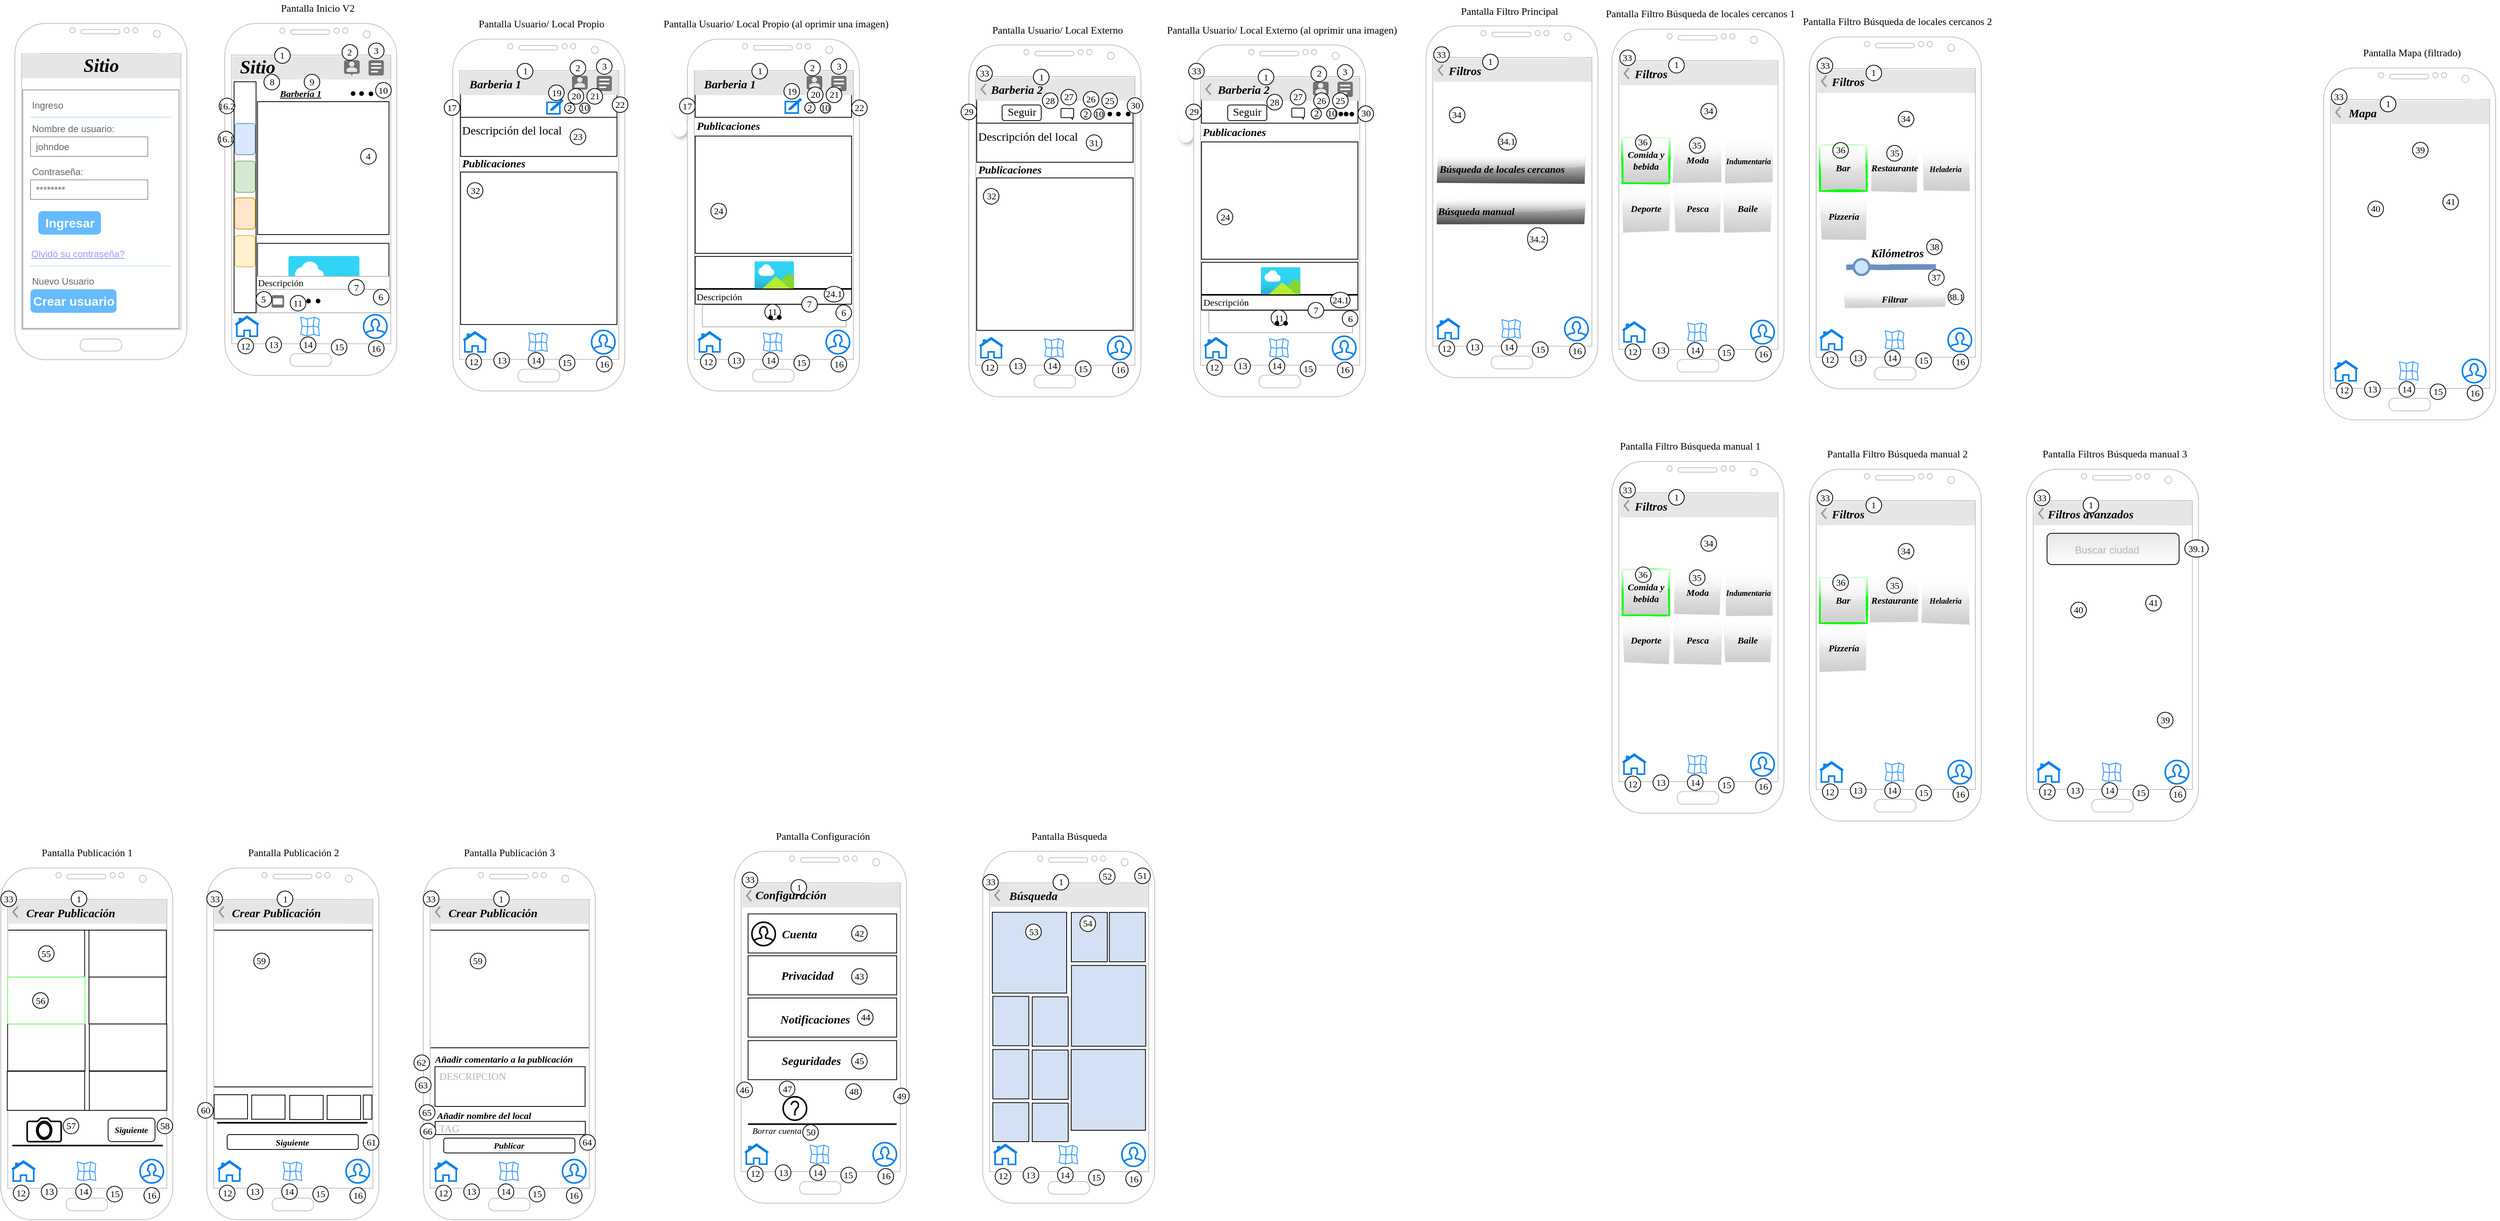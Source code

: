 <mxfile version="18.1.1" type="device"><diagram id="YDC9ocuC3mgcqjuM18ZY" name="Page-1"><mxGraphModel dx="1134" dy="496" grid="1" gridSize="10" guides="1" tooltips="1" connect="1" arrows="1" fold="1" page="1" pageScale="1" pageWidth="827" pageHeight="1169" math="0" shadow="0"><root><mxCell id="0"/><mxCell id="1" parent="0"/><mxCell id="McrTelk4Ef_DOHYanHZm-839" value="" style="whiteSpace=wrap;html=1;labelBackgroundColor=#FFFFFF;fontFamily=Times New Roman;fontSize=13;fontColor=#B3B3B3;strokeColor=#000000;fillColor=#D4E1F5;gradientColor=none;" vertex="1" parent="1"><mxGeometry x="1231" y="1296.85" width="46" height="63.15" as="geometry"/></mxCell><mxCell id="McrTelk4Ef_DOHYanHZm-838" value="" style="whiteSpace=wrap;html=1;labelBackgroundColor=#FFFFFF;fontFamily=Times New Roman;fontSize=13;fontColor=#B3B3B3;strokeColor=#000000;fillColor=#D4E1F5;gradientColor=none;" vertex="1" parent="1"><mxGeometry x="1130" y="1296.69" width="95" height="103.31" as="geometry"/></mxCell><mxCell id="McrTelk4Ef_DOHYanHZm-476" value="" style="shape=image;html=1;verticalAlign=top;verticalLabelPosition=bottom;labelBackgroundColor=#ffffff;imageAspect=0;aspect=fixed;image=https://cdn4.iconfinder.com/data/icons/Classy_Social_Media_Icons/32/map.png;fontFamily=Times New Roman;fontSize=14;fontColor=#000000;strokeColor=#000000;strokeWidth=1;fillColor=#FFFFFF;" vertex="1" parent="1"><mxGeometry x="1920.0" y="322.5" width="224.75" height="224.75" as="geometry"/></mxCell><mxCell id="McrTelk4Ef_DOHYanHZm-472" value="" style="shape=image;html=1;verticalAlign=top;verticalLabelPosition=bottom;labelBackgroundColor=#ffffff;imageAspect=0;aspect=fixed;image=https://cdn4.iconfinder.com/data/icons/Classy_Social_Media_Icons/32/map.png;fontFamily=Times New Roman;fontSize=14;fontColor=#000000;strokeColor=#000000;strokeWidth=1;fillColor=#FFFFFF;" vertex="1" parent="1"><mxGeometry x="1680.0" y="311.18" width="228.89" height="228.89" as="geometry"/></mxCell><mxCell id="McrTelk4Ef_DOHYanHZm-471" value="" style="shape=image;html=1;verticalAlign=top;verticalLabelPosition=bottom;labelBackgroundColor=#ffffff;imageAspect=0;aspect=fixed;image=https://cdn4.iconfinder.com/data/icons/Classy_Social_Media_Icons/32/map.png;fontFamily=Times New Roman;fontSize=14;fontColor=#000000;strokeColor=#000000;strokeWidth=1;fillColor=#FFFFFF;" vertex="1" parent="1"><mxGeometry x="1680.81" y="223.13" width="228.89" height="228.89" as="geometry"/></mxCell><mxCell id="McrTelk4Ef_DOHYanHZm-216" value="" style="whiteSpace=wrap;html=1;fontFamily=Times New Roman;" vertex="1" parent="1"><mxGeometry x="750" y="457.93" width="200" height="41.07" as="geometry"/></mxCell><mxCell id="McrTelk4Ef_DOHYanHZm-217" value="" style="aspect=fixed;html=1;points=[];align=center;image;fontSize=12;image=img/lib/azure2/general/Image.svg;" vertex="1" parent="1"><mxGeometry x="825.75" y="464.11" width="50.75" height="34.89" as="geometry"/></mxCell><mxCell id="McrTelk4Ef_DOHYanHZm-159" value="" style="whiteSpace=wrap;html=1;fontFamily=Times New Roman;strokeColor=#B3B3B3;" vertex="1" parent="1"><mxGeometry x="759.26" y="520" width="183.74" height="28" as="geometry"/></mxCell><mxCell id="McrTelk4Ef_DOHYanHZm-1" value="" style="whiteSpace=wrap;html=1;fontFamily=Times New Roman;" vertex="1" parent="1"><mxGeometry x="190.24" y="441.19" width="168.13" height="48.81" as="geometry"/></mxCell><mxCell id="McrTelk4Ef_DOHYanHZm-2" value="" style="aspect=fixed;html=1;points=[];align=center;image;fontSize=12;image=img/lib/azure2/general/Image.svg;" vertex="1" parent="1"><mxGeometry x="229.56" y="457.19" width="91.37" height="62.81" as="geometry"/></mxCell><mxCell id="McrTelk4Ef_DOHYanHZm-3" value="Descripción" style="whiteSpace=wrap;html=1;fontFamily=Times New Roman;strokeColor=#B3B3B3;align=left;" vertex="1" parent="1"><mxGeometry x="189.37" y="483.45" width="170" height="17.18" as="geometry"/></mxCell><mxCell id="McrTelk4Ef_DOHYanHZm-4" value="" style="whiteSpace=wrap;html=1;fontFamily=Times New Roman;strokeColor=#B3B3B3;" vertex="1" parent="1"><mxGeometry x="190.3" y="500" width="170" height="30" as="geometry"/></mxCell><mxCell id="McrTelk4Ef_DOHYanHZm-5" value="" style="whiteSpace=wrap;html=1;fontFamily=Times New Roman;fontColor=#000000;" vertex="1" parent="1"><mxGeometry x="160.3" y="234.57" width="28.13" height="295.43" as="geometry"/></mxCell><mxCell id="McrTelk4Ef_DOHYanHZm-6" value="" style="strokeWidth=1;html=1;shadow=0;dashed=0;shape=mxgraph.android.action_bar;fillColor=#E6E6E6;strokeColor=#c0c0c0;strokeWidth=2;" vertex="1" parent="1"><mxGeometry x="158.43" y="201.66" width="205" height="30" as="geometry"/></mxCell><mxCell id="McrTelk4Ef_DOHYanHZm-7" value="" style="whiteSpace=wrap;html=1;fontFamily=Times New Roman;" vertex="1" parent="1"><mxGeometry x="190.3" y="260" width="168.13" height="170" as="geometry"/></mxCell><mxCell id="McrTelk4Ef_DOHYanHZm-8" value="" style="verticalLabelPosition=bottom;verticalAlign=top;html=1;shadow=0;dashed=0;strokeWidth=1;shape=mxgraph.android.phone2;strokeColor=#c0c0c0;" vertex="1" parent="1"><mxGeometry x="148.43" y="160" width="220" height="450" as="geometry"/></mxCell><mxCell id="McrTelk4Ef_DOHYanHZm-9" value="" style="html=1;verticalLabelPosition=bottom;align=center;labelBackgroundColor=#ffffff;verticalAlign=top;strokeWidth=2;strokeColor=#0080F0;shadow=0;dashed=0;shape=mxgraph.ios7.icons.home;" vertex="1" parent="1"><mxGeometry x="161.93" y="534.5" width="30" height="25.5" as="geometry"/></mxCell><mxCell id="McrTelk4Ef_DOHYanHZm-10" value="" style="shape=image;html=1;verticalAlign=top;verticalLabelPosition=bottom;labelBackgroundColor=#ffffff;imageAspect=0;aspect=fixed;image=https://cdn2.iconfinder.com/data/icons/bitsies/128/Magnifier-128.png" vertex="1" parent="1"><mxGeometry x="200.93" y="530.87" width="30" height="30" as="geometry"/></mxCell><mxCell id="McrTelk4Ef_DOHYanHZm-11" value="" style="html=1;verticalLabelPosition=bottom;align=center;labelBackgroundColor=#ffffff;verticalAlign=top;strokeWidth=2;strokeColor=#0080F0;shadow=0;dashed=0;shape=mxgraph.ios7.icons.user;" vertex="1" parent="1"><mxGeometry x="325.93" y="532.5" width="30" height="30" as="geometry"/></mxCell><mxCell id="McrTelk4Ef_DOHYanHZm-12" value="" style="dashed=0;aspect=fixed;verticalLabelPosition=bottom;verticalAlign=top;align=center;shape=mxgraph.gmdl.chat;strokeColor=none;fillColor=#737373;shadow=0;sketch=0;" vertex="1" parent="1"><mxGeometry x="300.93" y="206.98" width="20" height="20" as="geometry"/></mxCell><mxCell id="McrTelk4Ef_DOHYanHZm-13" value="1" style="ellipse;whiteSpace=wrap;html=1;fontFamily=Times New Roman;" vertex="1" parent="1"><mxGeometry x="212.18" y="191.06" width="20" height="20" as="geometry"/></mxCell><mxCell id="McrTelk4Ef_DOHYanHZm-14" value="2" style="ellipse;whiteSpace=wrap;html=1;fontFamily=Times New Roman;" vertex="1" parent="1"><mxGeometry x="298.43" y="186.98" width="20" height="20" as="geometry"/></mxCell><mxCell id="McrTelk4Ef_DOHYanHZm-15" value="3" style="ellipse;whiteSpace=wrap;html=1;fontFamily=Times New Roman;" vertex="1" parent="1"><mxGeometry x="332.18" y="184.98" width="20" height="20" as="geometry"/></mxCell><mxCell id="McrTelk4Ef_DOHYanHZm-16" value="" style="dashed=0;html=1;shape=mxgraph.gmdl.sheet;strokeColor=none;fillColor=#737373;sketch=0;hachureGap=4;pointerEvents=0;fontFamily=Architects Daughter;fontSource=https%3A%2F%2Ffonts.googleapis.com%2Fcss%3Ffamily%3DArchitects%2BDaughter;fontSize=20;" vertex="1" parent="1"><mxGeometry x="208.3" y="507.5" width="16" height="16" as="geometry"/></mxCell><mxCell id="McrTelk4Ef_DOHYanHZm-17" value="" style="dashed=0;html=1;shape=mxgraph.gmdl.doc;strokeColor=#ffffff;fillColor=#737373;strokeWidth=2;sketch=0;hachureGap=4;pointerEvents=0;fontFamily=Architects Daughter;fontSource=https%3A%2F%2Ffonts.googleapis.com%2Fcss%3Ffamily%3DArchitects%2BDaughter;fontSize=20;" vertex="1" parent="1"><mxGeometry x="332.3" y="207" width="19.5" height="19.5" as="geometry"/></mxCell><mxCell id="McrTelk4Ef_DOHYanHZm-18" value="4" style="ellipse;whiteSpace=wrap;html=1;fontFamily=Times New Roman;" vertex="1" parent="1"><mxGeometry x="322.18" y="320" width="20" height="20" as="geometry"/></mxCell><mxCell id="McrTelk4Ef_DOHYanHZm-19" value="5" style="ellipse;whiteSpace=wrap;html=1;fontFamily=Times New Roman;" vertex="1" parent="1"><mxGeometry x="188.43" y="502.82" width="20" height="20" as="geometry"/></mxCell><mxCell id="McrTelk4Ef_DOHYanHZm-20" value="" style="shape=image;html=1;verticalAlign=top;verticalLabelPosition=bottom;labelBackgroundColor=#ffffff;imageAspect=0;aspect=fixed;image=https://cdn4.iconfinder.com/data/icons/essentials-73/24/029_-_Star-128.png;fontFamily=Times New Roman;" vertex="1" parent="1"><mxGeometry x="320.93" y="500.63" width="24.37" height="24.37" as="geometry"/></mxCell><mxCell id="McrTelk4Ef_DOHYanHZm-21" value="6" style="ellipse;whiteSpace=wrap;html=1;fontFamily=Times New Roman;" vertex="1" parent="1"><mxGeometry x="338.43" y="500" width="20" height="20" as="geometry"/></mxCell><mxCell id="McrTelk4Ef_DOHYanHZm-22" value="" style="shape=image;html=1;verticalAlign=top;verticalLabelPosition=bottom;labelBackgroundColor=#ffffff;imageAspect=0;aspect=fixed;image=https://cdn4.iconfinder.com/data/icons/essential-app-1/16/love-like-popular-favorite-128.png;fontFamily=Times New Roman;fontColor=#CCCCCC;" vertex="1" parent="1"><mxGeometry x="296.56" y="505" width="20" height="20" as="geometry"/></mxCell><mxCell id="McrTelk4Ef_DOHYanHZm-23" value="" style="shape=image;html=1;verticalAlign=top;verticalLabelPosition=bottom;labelBackgroundColor=#ffffff;imageAspect=0;aspect=fixed;image=https://cdn2.iconfinder.com/data/icons/vivid/48/image-128.png" vertex="1" parent="1"><mxGeometry x="187.8" y="230.25" width="33.5" height="33.5" as="geometry"/></mxCell><mxCell id="McrTelk4Ef_DOHYanHZm-24" value="&lt;font color=&quot;#000000&quot;&gt;&lt;u&gt;&lt;b&gt;&lt;i&gt;Barberia 1&lt;/i&gt;&lt;/b&gt;&lt;/u&gt;&lt;/font&gt;" style="text;html=1;align=center;verticalAlign=middle;resizable=0;points=[];autosize=1;strokeColor=none;fillColor=none;fontFamily=Times New Roman;fontColor=#CCCCCC;" vertex="1" parent="1"><mxGeometry x="210.3" y="240.25" width="70" height="20" as="geometry"/></mxCell><mxCell id="McrTelk4Ef_DOHYanHZm-25" value="" style="shape=waypoint;sketch=0;size=6;pointerEvents=1;points=[];fillColor=none;resizable=0;rotatable=0;perimeter=centerPerimeter;snapToPoint=1;fontFamily=Times New Roman;fontColor=#000000;" vertex="1" parent="1"><mxGeometry x="292.55" y="229.66" width="40" height="40" as="geometry"/></mxCell><mxCell id="McrTelk4Ef_DOHYanHZm-26" value="" style="shape=waypoint;sketch=0;size=6;pointerEvents=1;points=[];fillColor=none;resizable=0;rotatable=0;perimeter=centerPerimeter;snapToPoint=1;fontFamily=Times New Roman;fontColor=#000000;" vertex="1" parent="1"><mxGeometry x="303.36" y="229.66" width="40" height="40" as="geometry"/></mxCell><mxCell id="McrTelk4Ef_DOHYanHZm-27" value="" style="shape=waypoint;sketch=0;size=6;pointerEvents=1;points=[];fillColor=none;resizable=0;rotatable=0;perimeter=centerPerimeter;snapToPoint=1;fontFamily=Times New Roman;fontColor=#000000;" vertex="1" parent="1"><mxGeometry x="315.37" y="230" width="40" height="40" as="geometry"/></mxCell><mxCell id="McrTelk4Ef_DOHYanHZm-28" value="8" style="ellipse;whiteSpace=wrap;html=1;fontFamily=Times New Roman;" vertex="1" parent="1"><mxGeometry x="198.56" y="225" width="20" height="20" as="geometry"/></mxCell><mxCell id="McrTelk4Ef_DOHYanHZm-29" value="9" style="ellipse;whiteSpace=wrap;html=1;fontFamily=Times New Roman;" vertex="1" parent="1"><mxGeometry x="249.93" y="225" width="20" height="20" as="geometry"/></mxCell><mxCell id="McrTelk4Ef_DOHYanHZm-30" value="10" style="ellipse;whiteSpace=wrap;html=1;fontFamily=Times New Roman;" vertex="1" parent="1"><mxGeometry x="341.37" y="235.5" width="20" height="20" as="geometry"/></mxCell><mxCell id="McrTelk4Ef_DOHYanHZm-31" value="11" style="ellipse;whiteSpace=wrap;html=1;fontFamily=Times New Roman;" vertex="1" parent="1"><mxGeometry x="232.18" y="507.74" width="20" height="20" as="geometry"/></mxCell><mxCell id="McrTelk4Ef_DOHYanHZm-32" value="7" style="ellipse;whiteSpace=wrap;html=1;fontFamily=Times New Roman;" vertex="1" parent="1"><mxGeometry x="306.81" y="487.5" width="20" height="20" as="geometry"/></mxCell><mxCell id="McrTelk4Ef_DOHYanHZm-33" value="" style="whiteSpace=wrap;html=1;fontFamily=Times New Roman;fontColor=#000000;strokeColor=#E6E6E6;fillColor=#E6E6E6;" vertex="1" parent="1"><mxGeometry x="160.43" y="210" width="14" height="20.25" as="geometry"/></mxCell><mxCell id="McrTelk4Ef_DOHYanHZm-34" value="&lt;h1&gt;&lt;i style=&quot;&quot;&gt;&lt;font face=&quot;Times New Roman&quot;&gt;Sitio&lt;/font&gt;&lt;/i&gt;&lt;/h1&gt;" style="text;html=1;align=center;verticalAlign=middle;resizable=0;points=[];autosize=1;strokeColor=none;fillColor=none;" vertex="1" parent="1"><mxGeometry x="159.93" y="191.06" width="60" height="50" as="geometry"/></mxCell><mxCell id="McrTelk4Ef_DOHYanHZm-35" value="" style="sketch=0;outlineConnect=0;fontColor=#232F3E;gradientColor=none;fillColor=#3399FF;strokeColor=default;verticalLabelPosition=bottom;verticalAlign=top;align=center;html=1;fontSize=12;fontStyle=0;aspect=fixed;shape=mxgraph.aws4.location_service_map;fontFamily=Times New Roman;strokeWidth=5;" vertex="1" parent="1"><mxGeometry x="244.93" y="535" width="25" height="25" as="geometry"/></mxCell><mxCell id="McrTelk4Ef_DOHYanHZm-36" value="" style="shape=image;html=1;verticalAlign=top;verticalLabelPosition=bottom;labelBackgroundColor=#ffffff;imageAspect=0;aspect=fixed;image=https://cdn1.iconfinder.com/data/icons/unicons-line-vol-1/24/camera-plus-128.png;fontFamily=Times New Roman;fontSize=13;fontColor=#000000;strokeColor=default;strokeWidth=5;fillColor=#3399FF;" vertex="1" parent="1"><mxGeometry x="280.3" y="527.74" width="36.26" height="36.26" as="geometry"/></mxCell><mxCell id="McrTelk4Ef_DOHYanHZm-37" value="12" style="ellipse;whiteSpace=wrap;html=1;fontFamily=Times New Roman;" vertex="1" parent="1"><mxGeometry x="165.18" y="562.5" width="20" height="20" as="geometry"/></mxCell><mxCell id="McrTelk4Ef_DOHYanHZm-38" value="13" style="ellipse;whiteSpace=wrap;html=1;fontFamily=Times New Roman;" vertex="1" parent="1"><mxGeometry x="200.93" y="560.87" width="20" height="20" as="geometry"/></mxCell><mxCell id="McrTelk4Ef_DOHYanHZm-39" value="14" style="ellipse;whiteSpace=wrap;html=1;fontFamily=Times New Roman;" vertex="1" parent="1"><mxGeometry x="244.93" y="560.87" width="20" height="20" as="geometry"/></mxCell><mxCell id="McrTelk4Ef_DOHYanHZm-40" value="15" style="ellipse;whiteSpace=wrap;html=1;fontFamily=Times New Roman;" vertex="1" parent="1"><mxGeometry x="284.69" y="564" width="20" height="20" as="geometry"/></mxCell><mxCell id="McrTelk4Ef_DOHYanHZm-41" value="16" style="ellipse;whiteSpace=wrap;html=1;fontFamily=Times New Roman;" vertex="1" parent="1"><mxGeometry x="332.18" y="565.63" width="20" height="20" as="geometry"/></mxCell><mxCell id="McrTelk4Ef_DOHYanHZm-42" value="Pantalla Inicio V2" style="text;html=1;align=center;verticalAlign=middle;resizable=0;points=[];autosize=1;strokeColor=none;fillColor=none;fontSize=13;fontFamily=Times New Roman;fontColor=#000000;" vertex="1" parent="1"><mxGeometry x="211.93" y="130" width="110" height="20" as="geometry"/></mxCell><mxCell id="McrTelk4Ef_DOHYanHZm-43" value="16.1" style="ellipse;whiteSpace=wrap;html=1;fontFamily=Times New Roman;" vertex="1" parent="1"><mxGeometry x="140.0" y="297.9" width="20" height="20" as="geometry"/></mxCell><mxCell id="McrTelk4Ef_DOHYanHZm-44" value="" style="shape=image;html=1;verticalAlign=top;verticalLabelPosition=bottom;labelBackgroundColor=#ffffff;imageAspect=0;aspect=fixed;image=https://cdn4.iconfinder.com/data/icons/evil-icons-user-interface/64/plus-128.png;rounded=1;shadow=0;glass=0;sketch=0;fontFamily=Times New Roman;fontSize=11;fontColor=#000000;strokeColor=#66FF66;strokeWidth=1;fillColor=none;" vertex="1" parent="1"><mxGeometry x="154.47" y="245" width="41" height="41" as="geometry"/></mxCell><mxCell id="McrTelk4Ef_DOHYanHZm-45" value="16.2" style="ellipse;whiteSpace=wrap;html=1;fontFamily=Times New Roman;" vertex="1" parent="1"><mxGeometry x="141.3" y="255.5" width="20" height="20" as="geometry"/></mxCell><mxCell id="McrTelk4Ef_DOHYanHZm-46" value="" style="rounded=1;whiteSpace=wrap;html=1;fillColor=#fff2cc;strokeColor=#d6b656;" vertex="1" parent="1"><mxGeometry x="161.3" y="431.19" width="26" height="40" as="geometry"/></mxCell><mxCell id="McrTelk4Ef_DOHYanHZm-47" value="" style="rounded=1;whiteSpace=wrap;html=1;fillColor=#dae8fc;strokeColor=#6c8ebf;" vertex="1" parent="1"><mxGeometry x="161.3" y="287.9" width="26" height="40" as="geometry"/></mxCell><mxCell id="McrTelk4Ef_DOHYanHZm-48" value="" style="rounded=1;whiteSpace=wrap;html=1;fillColor=#d5e8d4;strokeColor=#82b366;" vertex="1" parent="1"><mxGeometry x="161.3" y="336" width="26" height="40" as="geometry"/></mxCell><mxCell id="McrTelk4Ef_DOHYanHZm-49" value="" style="rounded=1;whiteSpace=wrap;html=1;fillColor=#ffe6cc;strokeColor=#d79b00;" vertex="1" parent="1"><mxGeometry x="161.18" y="383" width="26" height="40" as="geometry"/></mxCell><mxCell id="McrTelk4Ef_DOHYanHZm-50" value="" style="shape=image;html=1;verticalAlign=top;verticalLabelPosition=bottom;labelBackgroundColor=#ffffff;imageAspect=0;aspect=fixed;image=https://cdn0.iconfinder.com/data/icons/fastfood-31/64/popcorn-cinema-film-sweet-dessert-food-fastfood-128.png" vertex="1" parent="1"><mxGeometry x="207.05" y="275.5" width="128" height="128" as="geometry"/></mxCell><mxCell id="McrTelk4Ef_DOHYanHZm-51" value="" style="shape=waypoint;sketch=0;size=6;pointerEvents=1;points=[];fillColor=none;resizable=0;rotatable=0;perimeter=centerPerimeter;snapToPoint=1;fontFamily=Times New Roman;fontColor=#000000;" vertex="1" parent="1"><mxGeometry x="235.55" y="495" width="40" height="40" as="geometry"/></mxCell><mxCell id="McrTelk4Ef_DOHYanHZm-52" value="" style="shape=waypoint;sketch=0;size=6;pointerEvents=1;points=[];fillColor=none;resizable=0;rotatable=0;perimeter=centerPerimeter;snapToPoint=1;fontFamily=Times New Roman;fontColor=#000000;" vertex="1" parent="1"><mxGeometry x="247.8" y="495" width="40" height="40" as="geometry"/></mxCell><mxCell id="McrTelk4Ef_DOHYanHZm-78" value="" style="verticalLabelPosition=bottom;verticalAlign=top;html=1;shadow=0;dashed=0;strokeWidth=1;shape=mxgraph.android.phone2;strokeColor=#c0c0c0;" vertex="1" parent="1"><mxGeometry x="-120" y="160" width="220" height="430" as="geometry"/></mxCell><mxCell id="McrTelk4Ef_DOHYanHZm-79" value="" style="strokeWidth=1;shadow=0;dashed=0;align=center;html=1;shape=mxgraph.mockup.forms.rrect;rSize=0;strokeColor=#999999;fillColor=#ffffff;" vertex="1" parent="1"><mxGeometry x="-110" y="245" width="200" height="305" as="geometry"/></mxCell><mxCell id="McrTelk4Ef_DOHYanHZm-80" value="Ingreso" style="strokeWidth=1;shadow=0;dashed=0;align=center;html=1;shape=mxgraph.mockup.forms.anchor;fontSize=12;fontColor=#666666;align=left;resizeWidth=1;spacingLeft=0;" vertex="1" parent="McrTelk4Ef_DOHYanHZm-79"><mxGeometry width="100" height="20" relative="1" as="geometry"><mxPoint x="10" y="10" as="offset"/></mxGeometry></mxCell><mxCell id="McrTelk4Ef_DOHYanHZm-81" value="" style="shape=line;strokeColor=#ddeeff;strokeWidth=2;html=1;resizeWidth=1;" vertex="1" parent="McrTelk4Ef_DOHYanHZm-79"><mxGeometry width="180" height="10" relative="1" as="geometry"><mxPoint x="10" y="30" as="offset"/></mxGeometry></mxCell><mxCell id="McrTelk4Ef_DOHYanHZm-82" value="Nombre de usuario:" style="strokeWidth=1;shadow=0;dashed=0;align=center;html=1;shape=mxgraph.mockup.forms.anchor;fontSize=12;fontColor=#666666;align=left;resizeWidth=1;spacingLeft=0;" vertex="1" parent="McrTelk4Ef_DOHYanHZm-79"><mxGeometry width="110" height="20" relative="1" as="geometry"><mxPoint x="10" y="40" as="offset"/></mxGeometry></mxCell><mxCell id="McrTelk4Ef_DOHYanHZm-83" value="johndoe" style="strokeWidth=1;shadow=0;dashed=0;align=center;html=1;shape=mxgraph.mockup.forms.rrect;rSize=0;strokeColor=#999999;fontColor=#666666;align=left;spacingLeft=5;resizeWidth=1;" vertex="1" parent="McrTelk4Ef_DOHYanHZm-79"><mxGeometry width="150" height="25" relative="1" as="geometry"><mxPoint x="10" y="60" as="offset"/></mxGeometry></mxCell><mxCell id="McrTelk4Ef_DOHYanHZm-84" value="Contraseña:" style="strokeWidth=1;shadow=0;dashed=0;align=center;html=1;shape=mxgraph.mockup.forms.anchor;fontSize=12;fontColor=#666666;align=left;resizeWidth=1;spacingLeft=0;" vertex="1" parent="McrTelk4Ef_DOHYanHZm-79"><mxGeometry width="100" height="20" relative="1" as="geometry"><mxPoint x="10" y="95" as="offset"/></mxGeometry></mxCell><mxCell id="McrTelk4Ef_DOHYanHZm-85" value="********" style="strokeWidth=1;shadow=0;dashed=0;align=center;html=1;shape=mxgraph.mockup.forms.rrect;rSize=0;strokeColor=#999999;fontColor=#666666;align=left;spacingLeft=5;resizeWidth=1;" vertex="1" parent="McrTelk4Ef_DOHYanHZm-79"><mxGeometry width="150" height="25" relative="1" as="geometry"><mxPoint x="10" y="115" as="offset"/></mxGeometry></mxCell><mxCell id="McrTelk4Ef_DOHYanHZm-86" value="Ingresar" style="strokeWidth=1;shadow=0;dashed=0;align=center;html=1;shape=mxgraph.mockup.forms.rrect;rSize=5;strokeColor=none;fontColor=#ffffff;fillColor=#66bbff;fontSize=16;fontStyle=1;" vertex="1" parent="McrTelk4Ef_DOHYanHZm-79"><mxGeometry y="1" width="80" height="30" relative="1" as="geometry"><mxPoint x="20" y="-150" as="offset"/></mxGeometry></mxCell><mxCell id="McrTelk4Ef_DOHYanHZm-87" value="Olvidó su contraseña?" style="strokeWidth=1;shadow=0;dashed=0;align=center;html=1;shape=mxgraph.mockup.forms.anchor;fontSize=12;fontColor=#9999ff;align=left;spacingLeft=0;fontStyle=4;resizeWidth=1;" vertex="1" parent="McrTelk4Ef_DOHYanHZm-79"><mxGeometry y="1" width="150" height="20" relative="1" as="geometry"><mxPoint x="9" y="-105" as="offset"/></mxGeometry></mxCell><mxCell id="McrTelk4Ef_DOHYanHZm-88" value="" style="shape=line;strokeColor=#ddeeff;strokeWidth=2;html=1;resizeWidth=1;" vertex="1" parent="McrTelk4Ef_DOHYanHZm-79"><mxGeometry y="1" width="180" height="10" relative="1" as="geometry"><mxPoint x="9" y="-85" as="offset"/></mxGeometry></mxCell><mxCell id="McrTelk4Ef_DOHYanHZm-89" value="Nuevo Usuario" style="strokeWidth=1;shadow=0;dashed=0;align=center;html=1;shape=mxgraph.mockup.forms.anchor;fontSize=12;fontColor=#666666;align=left;spacingLeft=0;resizeWidth=1;" vertex="1" parent="McrTelk4Ef_DOHYanHZm-79"><mxGeometry y="1" width="150" height="20" relative="1" as="geometry"><mxPoint x="10" y="-70" as="offset"/></mxGeometry></mxCell><mxCell id="McrTelk4Ef_DOHYanHZm-90" value="Crear usuario" style="strokeWidth=1;shadow=0;dashed=0;align=center;html=1;shape=mxgraph.mockup.forms.rrect;rSize=5;strokeColor=none;fontColor=#ffffff;fillColor=#66bbff;fontSize=16;fontStyle=1;" vertex="1" parent="McrTelk4Ef_DOHYanHZm-79"><mxGeometry y="1" width="110" height="30" relative="1" as="geometry"><mxPoint x="10" y="-50" as="offset"/></mxGeometry></mxCell><mxCell id="McrTelk4Ef_DOHYanHZm-99" value="" style="strokeWidth=1;html=1;shadow=0;dashed=0;shape=mxgraph.android.action_bar;fillColor=#E6E6E6;strokeColor=#c0c0c0;strokeWidth=2;" vertex="1" parent="1"><mxGeometry x="-110" y="200" width="202" height="30" as="geometry"/></mxCell><mxCell id="McrTelk4Ef_DOHYanHZm-101" value="" style="rounded=0;whiteSpace=wrap;html=1;strokeColor=#E6E6E6;fillColor=#E6E6E6;" vertex="1" parent="1"><mxGeometry x="-110" y="198.66" width="20" height="30" as="geometry"/></mxCell><mxCell id="McrTelk4Ef_DOHYanHZm-102" value="" style="rounded=0;whiteSpace=wrap;html=1;strokeColor=#E6E6E6;fillColor=#E6E6E6;" vertex="1" parent="1"><mxGeometry x="60" y="198.66" width="20" height="30" as="geometry"/></mxCell><mxCell id="McrTelk4Ef_DOHYanHZm-103" value="&lt;h1&gt;&lt;i style=&quot;&quot;&gt;&lt;font face=&quot;Times New Roman&quot;&gt;Sitio&lt;/font&gt;&lt;/i&gt;&lt;/h1&gt;" style="text;html=1;align=center;verticalAlign=middle;resizable=0;points=[];autosize=1;strokeColor=none;fillColor=none;" vertex="1" parent="1"><mxGeometry x="-40" y="188.66" width="60" height="50" as="geometry"/></mxCell><mxCell id="McrTelk4Ef_DOHYanHZm-104" value="" style="whiteSpace=wrap;html=1;fontFamily=Times New Roman;" vertex="1" parent="1"><mxGeometry x="450" y="350" width="200" height="195" as="geometry"/></mxCell><mxCell id="McrTelk4Ef_DOHYanHZm-105" value="" style="shape=image;html=1;verticalAlign=top;verticalLabelPosition=bottom;labelBackgroundColor=#ffffff;imageAspect=0;aspect=fixed;image=https://cdn2.iconfinder.com/data/icons/vivid/48/image-128.png" vertex="1" parent="1"><mxGeometry x="441.5" y="335" width="82.81" height="82.81" as="geometry"/></mxCell><mxCell id="McrTelk4Ef_DOHYanHZm-106" value="" style="whiteSpace=wrap;html=1;fontFamily=Times New Roman;fontColor=#000000;" vertex="1" parent="1"><mxGeometry x="450" y="250" width="200" height="30" as="geometry"/></mxCell><mxCell id="McrTelk4Ef_DOHYanHZm-107" value="" style="strokeWidth=1;html=1;shadow=0;dashed=0;shape=mxgraph.android.action_bar;fillColor=#E6E6E6;strokeColor=#c0c0c0;strokeWidth=2;" vertex="1" parent="1"><mxGeometry x="450" y="221.66" width="205" height="30" as="geometry"/></mxCell><mxCell id="McrTelk4Ef_DOHYanHZm-108" value="" style="verticalLabelPosition=bottom;verticalAlign=top;html=1;shadow=0;dashed=0;strokeWidth=1;shape=mxgraph.android.phone2;strokeColor=#c0c0c0;" vertex="1" parent="1"><mxGeometry x="440" y="180" width="220" height="450" as="geometry"/></mxCell><mxCell id="McrTelk4Ef_DOHYanHZm-109" value="" style="html=1;verticalLabelPosition=bottom;align=center;labelBackgroundColor=#ffffff;verticalAlign=top;strokeWidth=2;strokeColor=#0080F0;shadow=0;dashed=0;shape=mxgraph.ios7.icons.home;" vertex="1" parent="1"><mxGeometry x="453.5" y="554.5" width="30" height="25.5" as="geometry"/></mxCell><mxCell id="McrTelk4Ef_DOHYanHZm-110" value="" style="shape=image;html=1;verticalAlign=top;verticalLabelPosition=bottom;labelBackgroundColor=#ffffff;imageAspect=0;aspect=fixed;image=https://cdn2.iconfinder.com/data/icons/bitsies/128/Magnifier-128.png" vertex="1" parent="1"><mxGeometry x="492.5" y="550.87" width="30" height="30" as="geometry"/></mxCell><mxCell id="McrTelk4Ef_DOHYanHZm-111" value="" style="html=1;verticalLabelPosition=bottom;align=center;labelBackgroundColor=#ffffff;verticalAlign=top;strokeWidth=2;strokeColor=#0080F0;shadow=0;dashed=0;shape=mxgraph.ios7.icons.user;" vertex="1" parent="1"><mxGeometry x="617.5" y="552.5" width="30" height="30" as="geometry"/></mxCell><mxCell id="McrTelk4Ef_DOHYanHZm-112" value="" style="dashed=0;aspect=fixed;verticalLabelPosition=bottom;verticalAlign=top;align=center;shape=mxgraph.gmdl.chat;strokeColor=none;fillColor=#737373;shadow=0;sketch=0;" vertex="1" parent="1"><mxGeometry x="592.5" y="226.98" width="20" height="20" as="geometry"/></mxCell><mxCell id="McrTelk4Ef_DOHYanHZm-113" value="1" style="ellipse;whiteSpace=wrap;html=1;fontFamily=Times New Roman;" vertex="1" parent="1"><mxGeometry x="522.5" y="211.06" width="20" height="20" as="geometry"/></mxCell><mxCell id="McrTelk4Ef_DOHYanHZm-114" value="2" style="ellipse;whiteSpace=wrap;html=1;fontFamily=Times New Roman;" vertex="1" parent="1"><mxGeometry x="590" y="206.98" width="20" height="20" as="geometry"/></mxCell><mxCell id="McrTelk4Ef_DOHYanHZm-115" value="3" style="ellipse;whiteSpace=wrap;html=1;fontFamily=Times New Roman;" vertex="1" parent="1"><mxGeometry x="623.75" y="204.98" width="20" height="20" as="geometry"/></mxCell><mxCell id="McrTelk4Ef_DOHYanHZm-116" value="" style="dashed=0;html=1;shape=mxgraph.gmdl.doc;strokeColor=#ffffff;fillColor=#737373;strokeWidth=2;sketch=0;hachureGap=4;pointerEvents=0;fontFamily=Architects Daughter;fontSource=https%3A%2F%2Ffonts.googleapis.com%2Fcss%3Ffamily%3DArchitects%2BDaughter;fontSize=20;" vertex="1" parent="1"><mxGeometry x="624" y="227.0" width="19.5" height="19.5" as="geometry"/></mxCell><mxCell id="McrTelk4Ef_DOHYanHZm-118" value="" style="shape=image;html=1;verticalAlign=top;verticalLabelPosition=bottom;labelBackgroundColor=#ffffff;imageAspect=0;aspect=fixed;image=https://cdn2.iconfinder.com/data/icons/vivid/48/image-128.png" vertex="1" parent="1"><mxGeometry x="451" y="250" width="33.5" height="33.5" as="geometry"/></mxCell><mxCell id="McrTelk4Ef_DOHYanHZm-122" value="" style="sketch=0;outlineConnect=0;fontColor=#232F3E;gradientColor=none;fillColor=#3399FF;strokeColor=default;verticalLabelPosition=bottom;verticalAlign=top;align=center;html=1;fontSize=12;fontStyle=0;aspect=fixed;shape=mxgraph.aws4.location_service_map;fontFamily=Times New Roman;strokeWidth=5;" vertex="1" parent="1"><mxGeometry x="536.5" y="555" width="25" height="25" as="geometry"/></mxCell><mxCell id="McrTelk4Ef_DOHYanHZm-123" value="" style="shape=image;html=1;verticalAlign=top;verticalLabelPosition=bottom;labelBackgroundColor=#ffffff;imageAspect=0;aspect=fixed;image=https://cdn1.iconfinder.com/data/icons/unicons-line-vol-1/24/camera-plus-128.png;fontFamily=Times New Roman;fontSize=13;fontColor=#000000;strokeColor=default;strokeWidth=5;fillColor=#3399FF;" vertex="1" parent="1"><mxGeometry x="571.87" y="547.74" width="36.26" height="36.26" as="geometry"/></mxCell><mxCell id="McrTelk4Ef_DOHYanHZm-124" value="12" style="ellipse;whiteSpace=wrap;html=1;fontFamily=Times New Roman;" vertex="1" parent="1"><mxGeometry x="456.75" y="582.5" width="20" height="20" as="geometry"/></mxCell><mxCell id="McrTelk4Ef_DOHYanHZm-125" value="13" style="ellipse;whiteSpace=wrap;html=1;fontFamily=Times New Roman;" vertex="1" parent="1"><mxGeometry x="492.5" y="580.87" width="20" height="20" as="geometry"/></mxCell><mxCell id="McrTelk4Ef_DOHYanHZm-126" value="14" style="ellipse;whiteSpace=wrap;html=1;fontFamily=Times New Roman;" vertex="1" parent="1"><mxGeometry x="536.5" y="580.87" width="20" height="20" as="geometry"/></mxCell><mxCell id="McrTelk4Ef_DOHYanHZm-127" value="15" style="ellipse;whiteSpace=wrap;html=1;fontFamily=Times New Roman;" vertex="1" parent="1"><mxGeometry x="576.26" y="584" width="20" height="20" as="geometry"/></mxCell><mxCell id="McrTelk4Ef_DOHYanHZm-128" value="16" style="ellipse;whiteSpace=wrap;html=1;fontFamily=Times New Roman;" vertex="1" parent="1"><mxGeometry x="623.75" y="585.63" width="20" height="20" as="geometry"/></mxCell><mxCell id="McrTelk4Ef_DOHYanHZm-129" value="Pantalla Usuario/ Local Propio" style="text;html=1;align=center;verticalAlign=middle;resizable=0;points=[];autosize=1;strokeColor=none;fillColor=none;fontSize=13;fontFamily=Times New Roman;fontColor=#000000;" vertex="1" parent="1"><mxGeometry x="462.5" y="150" width="180" height="20" as="geometry"/></mxCell><mxCell id="McrTelk4Ef_DOHYanHZm-130" value="2" style="ellipse;whiteSpace=wrap;html=1;fontFamily=Times New Roman;" vertex="1" parent="1"><mxGeometry x="583" y="261.75" width="13.25" height="13.25" as="geometry"/></mxCell><mxCell id="McrTelk4Ef_DOHYanHZm-131" value="10" style="ellipse;whiteSpace=wrap;html=1;fontFamily=Times New Roman;" vertex="1" parent="1"><mxGeometry x="602.25" y="261.75" width="13.25" height="13.25" as="geometry"/></mxCell><mxCell id="McrTelk4Ef_DOHYanHZm-132" value="Descripción del local&lt;br&gt;&lt;br&gt;" style="whiteSpace=wrap;html=1;fontFamily=Times New Roman;fontSize=15;fontColor=#000000;strokeColor=default;strokeWidth=1;fillColor=#FFFFFF;align=left;" vertex="1" parent="1"><mxGeometry x="450" y="280" width="200" height="50" as="geometry"/></mxCell><mxCell id="McrTelk4Ef_DOHYanHZm-136" value="23" style="ellipse;whiteSpace=wrap;html=1;fontFamily=Times New Roman;" vertex="1" parent="1"><mxGeometry x="590.13" y="295" width="20" height="20" as="geometry"/></mxCell><mxCell id="McrTelk4Ef_DOHYanHZm-137" value="&lt;i&gt;&lt;b&gt;Publicaciones&lt;/b&gt;&lt;/i&gt;" style="text;html=1;align=center;verticalAlign=middle;resizable=0;points=[];autosize=1;strokeColor=none;fillColor=none;fontSize=14;fontFamily=Times New Roman;fontColor=#000000;" vertex="1" parent="1"><mxGeometry x="441.5" y="330" width="100" height="20" as="geometry"/></mxCell><mxCell id="McrTelk4Ef_DOHYanHZm-138" value="32" style="ellipse;whiteSpace=wrap;html=1;fontFamily=Times New Roman;" vertex="1" parent="1"><mxGeometry x="458.5" y="363.59" width="20" height="20" as="geometry"/></mxCell><mxCell id="McrTelk4Ef_DOHYanHZm-144" value="" style="shape=image;html=1;verticalAlign=top;verticalLabelPosition=bottom;labelBackgroundColor=#ffffff;imageAspect=0;aspect=fixed;image=https://cdn2.iconfinder.com/data/icons/vivid/48/image-128.png" vertex="1" parent="1"><mxGeometry x="508.59" y="335" width="82.81" height="82.81" as="geometry"/></mxCell><mxCell id="McrTelk4Ef_DOHYanHZm-145" value="" style="shape=image;html=1;verticalAlign=top;verticalLabelPosition=bottom;labelBackgroundColor=#ffffff;imageAspect=0;aspect=fixed;image=https://cdn2.iconfinder.com/data/icons/vivid/48/image-128.png" vertex="1" parent="1"><mxGeometry x="576.26" y="335" width="82.81" height="82.81" as="geometry"/></mxCell><mxCell id="McrTelk4Ef_DOHYanHZm-146" value="" style="shape=image;html=1;verticalAlign=top;verticalLabelPosition=bottom;labelBackgroundColor=#ffffff;imageAspect=0;aspect=fixed;image=https://cdn2.iconfinder.com/data/icons/vivid/48/image-128.png" vertex="1" parent="1"><mxGeometry x="441.5" y="383.59" width="82.81" height="82.81" as="geometry"/></mxCell><mxCell id="McrTelk4Ef_DOHYanHZm-147" value="" style="shape=image;html=1;verticalAlign=top;verticalLabelPosition=bottom;labelBackgroundColor=#ffffff;imageAspect=0;aspect=fixed;image=https://cdn2.iconfinder.com/data/icons/vivid/48/image-128.png" vertex="1" parent="1"><mxGeometry x="508.59" y="383.59" width="82.81" height="82.81" as="geometry"/></mxCell><mxCell id="McrTelk4Ef_DOHYanHZm-148" value="" style="shape=image;html=1;verticalAlign=top;verticalLabelPosition=bottom;labelBackgroundColor=#ffffff;imageAspect=0;aspect=fixed;image=https://cdn2.iconfinder.com/data/icons/vivid/48/image-128.png" vertex="1" parent="1"><mxGeometry x="576.26" y="383.59" width="82.81" height="82.81" as="geometry"/></mxCell><mxCell id="McrTelk4Ef_DOHYanHZm-149" value="" style="shape=image;html=1;verticalAlign=top;verticalLabelPosition=bottom;labelBackgroundColor=#ffffff;imageAspect=0;aspect=fixed;image=https://cdn2.iconfinder.com/data/icons/vivid/48/image-128.png" vertex="1" parent="1"><mxGeometry x="441.5" y="432.19" width="82.81" height="82.81" as="geometry"/></mxCell><mxCell id="McrTelk4Ef_DOHYanHZm-150" value="" style="shape=image;html=1;verticalAlign=top;verticalLabelPosition=bottom;labelBackgroundColor=#ffffff;imageAspect=0;aspect=fixed;image=https://cdn2.iconfinder.com/data/icons/vivid/48/image-128.png" vertex="1" parent="1"><mxGeometry x="508.59" y="432.19" width="82.81" height="82.81" as="geometry"/></mxCell><mxCell id="McrTelk4Ef_DOHYanHZm-151" value="" style="shape=image;html=1;verticalAlign=top;verticalLabelPosition=bottom;labelBackgroundColor=#ffffff;imageAspect=0;aspect=fixed;image=https://cdn2.iconfinder.com/data/icons/vivid/48/image-128.png" vertex="1" parent="1"><mxGeometry x="576.26" y="432.19" width="82.81" height="82.81" as="geometry"/></mxCell><mxCell id="McrTelk4Ef_DOHYanHZm-152" value="" style="shape=image;html=1;verticalAlign=top;verticalLabelPosition=bottom;labelBackgroundColor=#ffffff;imageAspect=0;aspect=fixed;image=https://cdn2.iconfinder.com/data/icons/vivid/48/image-128.png" vertex="1" parent="1"><mxGeometry x="442.43" y="482.19" width="82.81" height="82.81" as="geometry"/></mxCell><mxCell id="McrTelk4Ef_DOHYanHZm-153" value="" style="shape=image;html=1;verticalAlign=top;verticalLabelPosition=bottom;labelBackgroundColor=#ffffff;imageAspect=0;aspect=fixed;image=https://cdn2.iconfinder.com/data/icons/vivid/48/image-128.png" vertex="1" parent="1"><mxGeometry x="509.52" y="482.19" width="82.81" height="82.81" as="geometry"/></mxCell><mxCell id="McrTelk4Ef_DOHYanHZm-154" value="" style="shape=image;html=1;verticalAlign=top;verticalLabelPosition=bottom;labelBackgroundColor=#ffffff;imageAspect=0;aspect=fixed;image=https://cdn2.iconfinder.com/data/icons/vivid/48/image-128.png" vertex="1" parent="1"><mxGeometry x="577.19" y="482.19" width="82.81" height="82.81" as="geometry"/></mxCell><mxCell id="McrTelk4Ef_DOHYanHZm-156" value="" style="shape=ellipse;strokeColor=none;fillColor=#ffffff;shadow=1;gradientColor=none;sketch=0;hachureGap=4;pointerEvents=0;fontFamily=Architects Daughter;fontSource=https%3A%2F%2Ffonts.googleapis.com%2Fcss%3Ffamily%3DArchitects%2BDaughter;fontSize=20;" vertex="1" parent="1"><mxGeometry x="720" y="280" width="20" height="25" as="geometry"/></mxCell><mxCell id="McrTelk4Ef_DOHYanHZm-157" value="" style="whiteSpace=wrap;html=1;fontFamily=Times New Roman;fontColor=#000000;" vertex="1" parent="1"><mxGeometry x="750" y="250" width="200" height="30" as="geometry"/></mxCell><mxCell id="McrTelk4Ef_DOHYanHZm-158" value="" style="strokeWidth=1;html=1;shadow=0;dashed=0;shape=mxgraph.android.action_bar;fillColor=#E6E6E6;strokeColor=#c0c0c0;strokeWidth=2;" vertex="1" parent="1"><mxGeometry x="750" y="221.66" width="205" height="30" as="geometry"/></mxCell><mxCell id="McrTelk4Ef_DOHYanHZm-160" value="" style="whiteSpace=wrap;html=1;fontFamily=Times New Roman;" vertex="1" parent="1"><mxGeometry x="750" y="304" width="200" height="150" as="geometry"/></mxCell><mxCell id="McrTelk4Ef_DOHYanHZm-161" value="" style="verticalLabelPosition=bottom;verticalAlign=top;html=1;shadow=0;dashed=0;strokeWidth=1;shape=mxgraph.android.phone2;strokeColor=#c0c0c0;" vertex="1" parent="1"><mxGeometry x="740" y="180" width="220" height="450" as="geometry"/></mxCell><mxCell id="McrTelk4Ef_DOHYanHZm-162" value="" style="html=1;verticalLabelPosition=bottom;align=center;labelBackgroundColor=#ffffff;verticalAlign=top;strokeWidth=2;strokeColor=#0080F0;shadow=0;dashed=0;shape=mxgraph.ios7.icons.home;" vertex="1" parent="1"><mxGeometry x="753.5" y="554.5" width="30" height="25.5" as="geometry"/></mxCell><mxCell id="McrTelk4Ef_DOHYanHZm-163" value="" style="shape=image;html=1;verticalAlign=top;verticalLabelPosition=bottom;labelBackgroundColor=#ffffff;imageAspect=0;aspect=fixed;image=https://cdn2.iconfinder.com/data/icons/bitsies/128/Magnifier-128.png" vertex="1" parent="1"><mxGeometry x="792.5" y="550.87" width="30" height="30" as="geometry"/></mxCell><mxCell id="McrTelk4Ef_DOHYanHZm-164" value="" style="html=1;verticalLabelPosition=bottom;align=center;labelBackgroundColor=#ffffff;verticalAlign=top;strokeWidth=2;strokeColor=#0080F0;shadow=0;dashed=0;shape=mxgraph.ios7.icons.user;" vertex="1" parent="1"><mxGeometry x="917.5" y="552.5" width="30" height="30" as="geometry"/></mxCell><mxCell id="McrTelk4Ef_DOHYanHZm-165" value="" style="dashed=0;aspect=fixed;verticalLabelPosition=bottom;verticalAlign=top;align=center;shape=mxgraph.gmdl.chat;strokeColor=none;fillColor=#737373;shadow=0;sketch=0;" vertex="1" parent="1"><mxGeometry x="892.5" y="226.98" width="20" height="20" as="geometry"/></mxCell><mxCell id="McrTelk4Ef_DOHYanHZm-166" value="1" style="ellipse;whiteSpace=wrap;html=1;fontFamily=Times New Roman;" vertex="1" parent="1"><mxGeometry x="822.5" y="211.06" width="20" height="20" as="geometry"/></mxCell><mxCell id="McrTelk4Ef_DOHYanHZm-167" value="2" style="ellipse;whiteSpace=wrap;html=1;fontFamily=Times New Roman;" vertex="1" parent="1"><mxGeometry x="890" y="206.98" width="20" height="20" as="geometry"/></mxCell><mxCell id="McrTelk4Ef_DOHYanHZm-168" value="3" style="ellipse;whiteSpace=wrap;html=1;fontFamily=Times New Roman;" vertex="1" parent="1"><mxGeometry x="923.75" y="204.98" width="20" height="20" as="geometry"/></mxCell><mxCell id="McrTelk4Ef_DOHYanHZm-169" value="" style="shape=image;html=1;verticalAlign=top;verticalLabelPosition=bottom;labelBackgroundColor=#ffffff;imageAspect=0;aspect=fixed;image=https://cdn2.iconfinder.com/data/icons/home-sweet-home-4/320/image_frame-128.png" vertex="1" parent="1"><mxGeometry x="770" y="295.5" width="165" height="165" as="geometry"/></mxCell><mxCell id="McrTelk4Ef_DOHYanHZm-170" value="" style="dashed=0;html=1;shape=mxgraph.gmdl.doc;strokeColor=#ffffff;fillColor=#737373;strokeWidth=2;sketch=0;hachureGap=4;pointerEvents=0;fontFamily=Architects Daughter;fontSource=https%3A%2F%2Ffonts.googleapis.com%2Fcss%3Ffamily%3DArchitects%2BDaughter;fontSize=20;" vertex="1" parent="1"><mxGeometry x="924" y="227.0" width="19.5" height="19.5" as="geometry"/></mxCell><mxCell id="McrTelk4Ef_DOHYanHZm-171" value="19" style="ellipse;whiteSpace=wrap;html=1;fontFamily=Times New Roman;" vertex="1" parent="1"><mxGeometry x="863.5" y="236.75" width="20" height="20" as="geometry"/></mxCell><mxCell id="McrTelk4Ef_DOHYanHZm-172" value="" style="shape=image;html=1;verticalAlign=top;verticalLabelPosition=bottom;labelBackgroundColor=#ffffff;imageAspect=0;aspect=fixed;image=https://cdn4.iconfinder.com/data/icons/essentials-73/24/029_-_Star-128.png;fontFamily=Times New Roman;" vertex="1" parent="1"><mxGeometry x="906.26" y="521.82" width="24.37" height="24.37" as="geometry"/></mxCell><mxCell id="McrTelk4Ef_DOHYanHZm-173" value="6" style="ellipse;whiteSpace=wrap;html=1;fontFamily=Times New Roman;" vertex="1" parent="1"><mxGeometry x="930" y="520" width="20" height="20" as="geometry"/></mxCell><mxCell id="McrTelk4Ef_DOHYanHZm-174" value="" style="shape=image;html=1;verticalAlign=top;verticalLabelPosition=bottom;labelBackgroundColor=#ffffff;imageAspect=0;aspect=fixed;image=https://cdn4.iconfinder.com/data/icons/essential-app-1/16/love-like-popular-favorite-128.png;fontFamily=Times New Roman;fontColor=#CCCCCC;" vertex="1" parent="1"><mxGeometry x="880" y="526.19" width="20" height="20" as="geometry"/></mxCell><mxCell id="McrTelk4Ef_DOHYanHZm-175" value="" style="shape=image;html=1;verticalAlign=top;verticalLabelPosition=bottom;labelBackgroundColor=#ffffff;imageAspect=0;aspect=fixed;image=https://cdn2.iconfinder.com/data/icons/vivid/48/image-128.png" vertex="1" parent="1"><mxGeometry x="750" y="250" width="33.5" height="33.5" as="geometry"/></mxCell><mxCell id="McrTelk4Ef_DOHYanHZm-178" value="17" style="ellipse;whiteSpace=wrap;html=1;fontFamily=Times New Roman;" vertex="1" parent="1"><mxGeometry x="730" y="255.65" width="20" height="20" as="geometry"/></mxCell><mxCell id="McrTelk4Ef_DOHYanHZm-179" value="11" style="ellipse;whiteSpace=wrap;html=1;fontFamily=Times New Roman;" vertex="1" parent="1"><mxGeometry x="839" y="519" width="20" height="20" as="geometry"/></mxCell><mxCell id="McrTelk4Ef_DOHYanHZm-180" value="" style="shape=waypoint;sketch=0;size=6;pointerEvents=1;points=[];fillColor=none;resizable=0;rotatable=0;perimeter=centerPerimeter;snapToPoint=1;fontFamily=Times New Roman;fontColor=#000000;" vertex="1" parent="1"><mxGeometry x="826.5" y="516.19" width="40" height="40" as="geometry"/></mxCell><mxCell id="McrTelk4Ef_DOHYanHZm-181" value="" style="shape=waypoint;sketch=0;size=6;pointerEvents=1;points=[];fillColor=none;resizable=0;rotatable=0;perimeter=centerPerimeter;snapToPoint=1;fontFamily=Times New Roman;fontColor=#000000;" vertex="1" parent="1"><mxGeometry x="837.5" y="516" width="40" height="40" as="geometry"/></mxCell><mxCell id="McrTelk4Ef_DOHYanHZm-183" value="" style="whiteSpace=wrap;html=1;fontFamily=Times New Roman;fontColor=#000000;strokeColor=#E6E6E6;fillColor=#E6E6E6;" vertex="1" parent="1"><mxGeometry x="750" y="220.25" width="14" height="30" as="geometry"/></mxCell><mxCell id="McrTelk4Ef_DOHYanHZm-184" value="&lt;h1&gt;&lt;i style=&quot;&quot;&gt;&lt;font style=&quot;line-height: 0.9; font-size: 15px;&quot; face=&quot;Times New Roman&quot;&gt;Barberia 1&lt;/font&gt;&lt;/i&gt;&lt;/h1&gt;" style="text;html=1;align=center;verticalAlign=middle;resizable=0;points=[];autosize=1;strokeColor=none;fillColor=none;" vertex="1" parent="1"><mxGeometry x="753.5" y="204.98" width="80" height="60" as="geometry"/></mxCell><mxCell id="McrTelk4Ef_DOHYanHZm-185" value="" style="sketch=0;outlineConnect=0;fontColor=#232F3E;gradientColor=none;fillColor=#3399FF;strokeColor=default;verticalLabelPosition=bottom;verticalAlign=top;align=center;html=1;fontSize=12;fontStyle=0;aspect=fixed;shape=mxgraph.aws4.location_service_map;fontFamily=Times New Roman;strokeWidth=5;" vertex="1" parent="1"><mxGeometry x="836.5" y="555" width="25" height="25" as="geometry"/></mxCell><mxCell id="McrTelk4Ef_DOHYanHZm-186" value="" style="shape=image;html=1;verticalAlign=top;verticalLabelPosition=bottom;labelBackgroundColor=#ffffff;imageAspect=0;aspect=fixed;image=https://cdn1.iconfinder.com/data/icons/unicons-line-vol-1/24/camera-plus-128.png;fontFamily=Times New Roman;fontSize=13;fontColor=#000000;strokeColor=default;strokeWidth=5;fillColor=#3399FF;" vertex="1" parent="1"><mxGeometry x="871.87" y="547.74" width="36.26" height="36.26" as="geometry"/></mxCell><mxCell id="McrTelk4Ef_DOHYanHZm-187" value="12" style="ellipse;whiteSpace=wrap;html=1;fontFamily=Times New Roman;" vertex="1" parent="1"><mxGeometry x="756.75" y="582.5" width="20" height="20" as="geometry"/></mxCell><mxCell id="McrTelk4Ef_DOHYanHZm-188" value="13" style="ellipse;whiteSpace=wrap;html=1;fontFamily=Times New Roman;" vertex="1" parent="1"><mxGeometry x="792.5" y="580.87" width="20" height="20" as="geometry"/></mxCell><mxCell id="McrTelk4Ef_DOHYanHZm-189" value="14" style="ellipse;whiteSpace=wrap;html=1;fontFamily=Times New Roman;" vertex="1" parent="1"><mxGeometry x="836.5" y="580.87" width="20" height="20" as="geometry"/></mxCell><mxCell id="McrTelk4Ef_DOHYanHZm-190" value="15" style="ellipse;whiteSpace=wrap;html=1;fontFamily=Times New Roman;" vertex="1" parent="1"><mxGeometry x="876.26" y="584" width="20" height="20" as="geometry"/></mxCell><mxCell id="McrTelk4Ef_DOHYanHZm-191" value="16" style="ellipse;whiteSpace=wrap;html=1;fontFamily=Times New Roman;" vertex="1" parent="1"><mxGeometry x="923.75" y="585.63" width="20" height="20" as="geometry"/></mxCell><mxCell id="McrTelk4Ef_DOHYanHZm-192" value="Pantalla Usuario/ Local Propio (al oprimir una imagen)" style="text;html=1;align=center;verticalAlign=middle;resizable=0;points=[];autosize=1;strokeColor=none;fillColor=none;fontSize=13;fontFamily=Times New Roman;fontColor=#000000;" vertex="1" parent="1"><mxGeometry x="702.5" y="150" width="300" height="20" as="geometry"/></mxCell><mxCell id="McrTelk4Ef_DOHYanHZm-193" value="" style="html=1;verticalLabelPosition=bottom;align=center;labelBackgroundColor=#ffffff;verticalAlign=top;strokeWidth=2;strokeColor=#0080F0;shadow=0;dashed=0;shape=mxgraph.ios7.icons.compose;fontFamily=Times New Roman;fontSize=15;fontColor=#000000;fillColor=#FFFFFF;" vertex="1" parent="1"><mxGeometry x="865.26" y="256.75" width="20" height="17.8" as="geometry"/></mxCell><mxCell id="McrTelk4Ef_DOHYanHZm-194" value="2" style="ellipse;whiteSpace=wrap;html=1;fontFamily=Times New Roman;" vertex="1" parent="1"><mxGeometry x="890.13" y="261.3" width="13.25" height="13.25" as="geometry"/></mxCell><mxCell id="McrTelk4Ef_DOHYanHZm-195" value="10" style="ellipse;whiteSpace=wrap;html=1;fontFamily=Times New Roman;" vertex="1" parent="1"><mxGeometry x="910" y="261.3" width="13.25" height="13.25" as="geometry"/></mxCell><mxCell id="McrTelk4Ef_DOHYanHZm-197" value="" style="shape=image;html=1;verticalAlign=top;verticalLabelPosition=bottom;labelBackgroundColor=#ffffff;imageAspect=0;aspect=fixed;image=https://cdn1.iconfinder.com/data/icons/Koloria-Icon-Set/27/Fav_Empty.png;fontFamily=Times New Roman;fontSize=14;fontColor=#000000;strokeColor=default;strokeWidth=1;fillColor=#FFFFFF;" vertex="1" parent="1"><mxGeometry x="930" y="258.76" width="18.34" height="18.34" as="geometry"/></mxCell><mxCell id="McrTelk4Ef_DOHYanHZm-198" value="20" style="ellipse;whiteSpace=wrap;html=1;fontFamily=Times New Roman;" vertex="1" parent="1"><mxGeometry x="893.5" y="241.3" width="20" height="20" as="geometry"/></mxCell><mxCell id="McrTelk4Ef_DOHYanHZm-199" value="21" style="ellipse;whiteSpace=wrap;html=1;fontFamily=Times New Roman;" vertex="1" parent="1"><mxGeometry x="917.5" y="241.3" width="20" height="20" as="geometry"/></mxCell><mxCell id="McrTelk4Ef_DOHYanHZm-200" value="22" style="ellipse;whiteSpace=wrap;html=1;fontFamily=Times New Roman;" vertex="1" parent="1"><mxGeometry x="950" y="257.93" width="20" height="20" as="geometry"/></mxCell><mxCell id="McrTelk4Ef_DOHYanHZm-202" value="&lt;i&gt;&lt;b&gt;Publicaciones&lt;/b&gt;&lt;/i&gt;" style="text;html=1;align=center;verticalAlign=middle;resizable=0;points=[];autosize=1;strokeColor=none;fillColor=none;fontSize=14;fontFamily=Times New Roman;fontColor=#000000;" vertex="1" parent="1"><mxGeometry x="741.5" y="282" width="100" height="20" as="geometry"/></mxCell><mxCell id="McrTelk4Ef_DOHYanHZm-203" value="24" style="ellipse;whiteSpace=wrap;html=1;fontFamily=Times New Roman;" vertex="1" parent="1"><mxGeometry x="770" y="390" width="20" height="20" as="geometry"/></mxCell><mxCell id="McrTelk4Ef_DOHYanHZm-206" value="" style="whiteSpace=wrap;html=1;fontFamily=Times New Roman;fontColor=#000000;strokeColor=#E6E6E6;fillColor=#E6E6E6;" vertex="1" parent="1"><mxGeometry x="453.5" y="220.66" width="14" height="30" as="geometry"/></mxCell><mxCell id="McrTelk4Ef_DOHYanHZm-204" value="&lt;h1&gt;&lt;i style=&quot;&quot;&gt;&lt;font style=&quot;line-height: 0.9; font-size: 15px;&quot; face=&quot;Times New Roman&quot;&gt;Barberia 1&lt;/font&gt;&lt;/i&gt;&lt;/h1&gt;" style="text;html=1;align=center;verticalAlign=middle;resizable=0;points=[];autosize=1;strokeColor=none;fillColor=none;" vertex="1" parent="1"><mxGeometry x="453.5" y="205.0" width="80" height="60" as="geometry"/></mxCell><mxCell id="McrTelk4Ef_DOHYanHZm-208" value="" style="html=1;verticalLabelPosition=bottom;align=center;labelBackgroundColor=#ffffff;verticalAlign=top;strokeWidth=2;strokeColor=#0080F0;shadow=0;dashed=0;shape=mxgraph.ios7.icons.compose;fontFamily=Times New Roman;fontSize=15;fontColor=#000000;fillColor=#FFFFFF;" vertex="1" parent="1"><mxGeometry x="560.5" y="257.76" width="20" height="17.8" as="geometry"/></mxCell><mxCell id="McrTelk4Ef_DOHYanHZm-209" value="" style="shape=image;html=1;verticalAlign=top;verticalLabelPosition=bottom;labelBackgroundColor=#ffffff;imageAspect=0;aspect=fixed;image=https://cdn1.iconfinder.com/data/icons/Koloria-Icon-Set/27/Fav_Empty.png;fontFamily=Times New Roman;fontSize=14;fontColor=#000000;strokeColor=default;strokeWidth=1;fillColor=#FFFFFF;" vertex="1" parent="1"><mxGeometry x="623.33" y="258.76" width="18.34" height="18.34" as="geometry"/></mxCell><mxCell id="McrTelk4Ef_DOHYanHZm-210" value="19" style="ellipse;whiteSpace=wrap;html=1;fontFamily=Times New Roman;" vertex="1" parent="1"><mxGeometry x="562.5" y="238.66" width="20" height="20" as="geometry"/></mxCell><mxCell id="McrTelk4Ef_DOHYanHZm-212" value="17" style="ellipse;whiteSpace=wrap;html=1;fontFamily=Times New Roman;" vertex="1" parent="1"><mxGeometry x="429" y="257.56" width="20" height="20" as="geometry"/></mxCell><mxCell id="McrTelk4Ef_DOHYanHZm-213" value="20" style="ellipse;whiteSpace=wrap;html=1;fontFamily=Times New Roman;" vertex="1" parent="1"><mxGeometry x="587.5" y="243.21" width="20" height="20" as="geometry"/></mxCell><mxCell id="McrTelk4Ef_DOHYanHZm-214" value="21" style="ellipse;whiteSpace=wrap;html=1;fontFamily=Times New Roman;" vertex="1" parent="1"><mxGeometry x="611.5" y="243.21" width="20" height="20" as="geometry"/></mxCell><mxCell id="McrTelk4Ef_DOHYanHZm-215" value="22" style="ellipse;whiteSpace=wrap;html=1;fontFamily=Times New Roman;" vertex="1" parent="1"><mxGeometry x="644" y="253.84" width="20" height="20" as="geometry"/></mxCell><mxCell id="McrTelk4Ef_DOHYanHZm-223" value="Descripción" style="whiteSpace=wrap;html=1;fontFamily=Times New Roman;strokeColor=#000000;align=left;" vertex="1" parent="1"><mxGeometry x="750" y="500" width="200" height="19" as="geometry"/></mxCell><mxCell id="McrTelk4Ef_DOHYanHZm-182" value="7" style="ellipse;whiteSpace=wrap;html=1;fontFamily=Times New Roman;" vertex="1" parent="1"><mxGeometry x="886.26" y="509.19" width="20" height="20" as="geometry"/></mxCell><mxCell id="McrTelk4Ef_DOHYanHZm-224" value="24.1" style="ellipse;whiteSpace=wrap;html=1;fontFamily=Times New Roman;" vertex="1" parent="1"><mxGeometry x="915" y="496.19" width="25" height="20" as="geometry"/></mxCell><mxCell id="McrTelk4Ef_DOHYanHZm-225" value="" style="whiteSpace=wrap;html=1;fontFamily=Times New Roman;" vertex="1" parent="1"><mxGeometry x="1110" y="357.5" width="200" height="195" as="geometry"/></mxCell><mxCell id="McrTelk4Ef_DOHYanHZm-226" value="" style="shape=image;html=1;verticalAlign=top;verticalLabelPosition=bottom;labelBackgroundColor=#ffffff;imageAspect=0;aspect=fixed;image=https://cdn2.iconfinder.com/data/icons/vivid/48/image-128.png" vertex="1" parent="1"><mxGeometry x="1101.5" y="342.5" width="82.81" height="82.81" as="geometry"/></mxCell><mxCell id="McrTelk4Ef_DOHYanHZm-227" value="" style="whiteSpace=wrap;html=1;fontFamily=Times New Roman;fontColor=#000000;" vertex="1" parent="1"><mxGeometry x="1110" y="257.5" width="200" height="30" as="geometry"/></mxCell><mxCell id="McrTelk4Ef_DOHYanHZm-228" value="" style="strokeWidth=1;html=1;shadow=0;dashed=0;shape=mxgraph.android.action_bar;fillColor=#E6E6E6;strokeColor=#c0c0c0;strokeWidth=2;" vertex="1" parent="1"><mxGeometry x="1110" y="229.16" width="205" height="30" as="geometry"/></mxCell><mxCell id="McrTelk4Ef_DOHYanHZm-229" value="" style="verticalLabelPosition=bottom;verticalAlign=top;html=1;shadow=0;dashed=0;strokeWidth=1;shape=mxgraph.android.phone2;strokeColor=#c0c0c0;" vertex="1" parent="1"><mxGeometry x="1100" y="187.5" width="220" height="450" as="geometry"/></mxCell><mxCell id="McrTelk4Ef_DOHYanHZm-230" value="" style="html=1;verticalLabelPosition=bottom;align=center;labelBackgroundColor=#ffffff;verticalAlign=top;strokeWidth=2;strokeColor=#0080F0;shadow=0;dashed=0;shape=mxgraph.ios7.icons.home;" vertex="1" parent="1"><mxGeometry x="1113.5" y="562" width="30" height="25.5" as="geometry"/></mxCell><mxCell id="McrTelk4Ef_DOHYanHZm-231" value="" style="shape=image;html=1;verticalAlign=top;verticalLabelPosition=bottom;labelBackgroundColor=#ffffff;imageAspect=0;aspect=fixed;image=https://cdn2.iconfinder.com/data/icons/bitsies/128/Magnifier-128.png" vertex="1" parent="1"><mxGeometry x="1152.5" y="558.37" width="30" height="30" as="geometry"/></mxCell><mxCell id="McrTelk4Ef_DOHYanHZm-232" value="" style="html=1;verticalLabelPosition=bottom;align=center;labelBackgroundColor=#ffffff;verticalAlign=top;strokeWidth=2;strokeColor=#0080F0;shadow=0;dashed=0;shape=mxgraph.ios7.icons.user;" vertex="1" parent="1"><mxGeometry x="1277.5" y="560" width="30" height="30" as="geometry"/></mxCell><mxCell id="McrTelk4Ef_DOHYanHZm-234" value="1" style="ellipse;whiteSpace=wrap;html=1;fontFamily=Times New Roman;" vertex="1" parent="1"><mxGeometry x="1182.5" y="218.56" width="20" height="20" as="geometry"/></mxCell><mxCell id="McrTelk4Ef_DOHYanHZm-238" value="27" style="ellipse;whiteSpace=wrap;html=1;fontFamily=Times New Roman;" vertex="1" parent="1"><mxGeometry x="1217.75" y="244.25" width="20" height="20" as="geometry"/></mxCell><mxCell id="McrTelk4Ef_DOHYanHZm-239" value="" style="shape=image;html=1;verticalAlign=top;verticalLabelPosition=bottom;labelBackgroundColor=#ffffff;imageAspect=0;aspect=fixed;image=https://cdn2.iconfinder.com/data/icons/vivid/48/image-128.png" vertex="1" parent="1"><mxGeometry x="1110" y="257.5" width="33.5" height="33.5" as="geometry"/></mxCell><mxCell id="McrTelk4Ef_DOHYanHZm-240" value="28" style="ellipse;whiteSpace=wrap;html=1;fontFamily=Times New Roman;" vertex="1" parent="1"><mxGeometry x="1194" y="248.8" width="20" height="20" as="geometry"/></mxCell><mxCell id="McrTelk4Ef_DOHYanHZm-241" value="29" style="ellipse;whiteSpace=wrap;html=1;fontFamily=Times New Roman;" vertex="1" parent="1"><mxGeometry x="1090" y="263.15" width="20" height="20" as="geometry"/></mxCell><mxCell id="McrTelk4Ef_DOHYanHZm-242" value="&lt;h1&gt;&lt;i style=&quot;&quot;&gt;&lt;font style=&quot;line-height: 0.9; font-size: 15px;&quot; face=&quot;Times New Roman&quot;&gt;Barberia 2&lt;/font&gt;&lt;/i&gt;&lt;/h1&gt;" style="text;html=1;align=center;verticalAlign=middle;resizable=0;points=[];autosize=1;strokeColor=none;fillColor=none;" vertex="1" parent="1"><mxGeometry x="1121.25" y="212.48" width="80" height="60" as="geometry"/></mxCell><mxCell id="McrTelk4Ef_DOHYanHZm-243" value="" style="sketch=0;outlineConnect=0;fontColor=#232F3E;gradientColor=none;fillColor=#3399FF;strokeColor=default;verticalLabelPosition=bottom;verticalAlign=top;align=center;html=1;fontSize=12;fontStyle=0;aspect=fixed;shape=mxgraph.aws4.location_service_map;fontFamily=Times New Roman;strokeWidth=5;" vertex="1" parent="1"><mxGeometry x="1196.5" y="562.5" width="25" height="25" as="geometry"/></mxCell><mxCell id="McrTelk4Ef_DOHYanHZm-244" value="" style="shape=image;html=1;verticalAlign=top;verticalLabelPosition=bottom;labelBackgroundColor=#ffffff;imageAspect=0;aspect=fixed;image=https://cdn1.iconfinder.com/data/icons/unicons-line-vol-1/24/camera-plus-128.png;fontFamily=Times New Roman;fontSize=13;fontColor=#000000;strokeColor=default;strokeWidth=5;fillColor=#3399FF;" vertex="1" parent="1"><mxGeometry x="1231.87" y="555.24" width="36.26" height="36.26" as="geometry"/></mxCell><mxCell id="McrTelk4Ef_DOHYanHZm-245" value="12" style="ellipse;whiteSpace=wrap;html=1;fontFamily=Times New Roman;" vertex="1" parent="1"><mxGeometry x="1116.75" y="590" width="20" height="20" as="geometry"/></mxCell><mxCell id="McrTelk4Ef_DOHYanHZm-246" value="13" style="ellipse;whiteSpace=wrap;html=1;fontFamily=Times New Roman;" vertex="1" parent="1"><mxGeometry x="1152.5" y="588.37" width="20" height="20" as="geometry"/></mxCell><mxCell id="McrTelk4Ef_DOHYanHZm-247" value="14" style="ellipse;whiteSpace=wrap;html=1;fontFamily=Times New Roman;" vertex="1" parent="1"><mxGeometry x="1196.5" y="588.37" width="20" height="20" as="geometry"/></mxCell><mxCell id="McrTelk4Ef_DOHYanHZm-248" value="15" style="ellipse;whiteSpace=wrap;html=1;fontFamily=Times New Roman;" vertex="1" parent="1"><mxGeometry x="1236.26" y="591.5" width="20" height="20" as="geometry"/></mxCell><mxCell id="McrTelk4Ef_DOHYanHZm-249" value="16" style="ellipse;whiteSpace=wrap;html=1;fontFamily=Times New Roman;" vertex="1" parent="1"><mxGeometry x="1283.75" y="593.13" width="20" height="20" as="geometry"/></mxCell><mxCell id="McrTelk4Ef_DOHYanHZm-250" value="Pantalla Usuario/ Local Externo" style="text;html=1;align=center;verticalAlign=middle;resizable=0;points=[];autosize=1;strokeColor=none;fillColor=none;fontSize=13;fontFamily=Times New Roman;fontColor=#000000;" vertex="1" parent="1"><mxGeometry x="1122.5" y="157.5" width="180" height="20" as="geometry"/></mxCell><mxCell id="McrTelk4Ef_DOHYanHZm-251" value="2" style="ellipse;whiteSpace=wrap;html=1;fontFamily=Times New Roman;" vertex="1" parent="1"><mxGeometry x="1243" y="269.25" width="13.25" height="13.25" as="geometry"/></mxCell><mxCell id="McrTelk4Ef_DOHYanHZm-252" value="10" style="ellipse;whiteSpace=wrap;html=1;fontFamily=Times New Roman;" vertex="1" parent="1"><mxGeometry x="1260.25" y="269.25" width="13.25" height="13.25" as="geometry"/></mxCell><mxCell id="McrTelk4Ef_DOHYanHZm-253" value="Descripción del local&lt;br&gt;&lt;br&gt;" style="whiteSpace=wrap;html=1;fontFamily=Times New Roman;fontSize=15;fontColor=#000000;strokeColor=default;strokeWidth=1;fillColor=#FFFFFF;align=left;" vertex="1" parent="1"><mxGeometry x="1110" y="287.5" width="200" height="50" as="geometry"/></mxCell><mxCell id="McrTelk4Ef_DOHYanHZm-254" value="26" style="ellipse;whiteSpace=wrap;html=1;fontFamily=Times New Roman;" vertex="1" parent="1"><mxGeometry x="1246.25" y="247.05" width="20" height="20" as="geometry"/></mxCell><mxCell id="McrTelk4Ef_DOHYanHZm-256" value="30" style="ellipse;whiteSpace=wrap;html=1;fontFamily=Times New Roman;" vertex="1" parent="1"><mxGeometry x="1302.5" y="255.0" width="20" height="20" as="geometry"/></mxCell><mxCell id="McrTelk4Ef_DOHYanHZm-257" value="31" style="ellipse;whiteSpace=wrap;html=1;fontFamily=Times New Roman;" vertex="1" parent="1"><mxGeometry x="1250.13" y="302.5" width="20" height="20" as="geometry"/></mxCell><mxCell id="McrTelk4Ef_DOHYanHZm-258" value="&lt;i&gt;&lt;b&gt;Publicaciones&lt;/b&gt;&lt;/i&gt;" style="text;html=1;align=center;verticalAlign=middle;resizable=0;points=[];autosize=1;strokeColor=none;fillColor=none;fontSize=14;fontFamily=Times New Roman;fontColor=#000000;" vertex="1" parent="1"><mxGeometry x="1101.5" y="337.5" width="100" height="20" as="geometry"/></mxCell><mxCell id="McrTelk4Ef_DOHYanHZm-259" value="32" style="ellipse;whiteSpace=wrap;html=1;fontFamily=Times New Roman;" vertex="1" parent="1"><mxGeometry x="1118.5" y="371.09" width="20" height="20" as="geometry"/></mxCell><mxCell id="McrTelk4Ef_DOHYanHZm-260" value="Seguir" style="rounded=1;whiteSpace=wrap;html=1;fontFamily=Times New Roman;fontSize=14;fontColor=#000000;strokeColor=#000000;strokeWidth=1;fillColor=#FFFFFF;" vertex="1" parent="1"><mxGeometry x="1142.5" y="264.25" width="50" height="20" as="geometry"/></mxCell><mxCell id="McrTelk4Ef_DOHYanHZm-261" value="" style="shape=waypoint;sketch=0;size=6;pointerEvents=1;points=[];fillColor=none;resizable=0;rotatable=0;perimeter=centerPerimeter;snapToPoint=1;fontFamily=Times New Roman;fontColor=#000000;" vertex="1" parent="1"><mxGeometry x="1283.75" y="255.88" width="40" height="40" as="geometry"/></mxCell><mxCell id="McrTelk4Ef_DOHYanHZm-262" value="" style="shape=waypoint;sketch=0;size=6;pointerEvents=1;points=[];fillColor=none;resizable=0;rotatable=0;perimeter=centerPerimeter;snapToPoint=1;fontFamily=Times New Roman;fontColor=#000000;" vertex="1" parent="1"><mxGeometry x="1271.25" y="255.88" width="40" height="40" as="geometry"/></mxCell><mxCell id="McrTelk4Ef_DOHYanHZm-263" value="" style="shape=waypoint;sketch=0;size=6;pointerEvents=1;points=[];fillColor=none;resizable=0;rotatable=0;perimeter=centerPerimeter;snapToPoint=1;fontFamily=Times New Roman;fontColor=#000000;" vertex="1" parent="1"><mxGeometry x="1260.25" y="255.88" width="40" height="40" as="geometry"/></mxCell><mxCell id="McrTelk4Ef_DOHYanHZm-264" value="" style="html=1;verticalLabelPosition=bottom;align=center;labelBackgroundColor=#ffffff;verticalAlign=top;strokeWidth=1;strokeColor=#000000;shadow=0;dashed=0;shape=mxgraph.ios7.icons.message;fontFamily=Times New Roman;fontSize=14;fontColor=#000000;fillColor=#FFFFFF;" vertex="1" parent="1"><mxGeometry x="1217.75" y="268.8" width="16.25" height="13.7" as="geometry"/></mxCell><mxCell id="McrTelk4Ef_DOHYanHZm-265" value="" style="shape=image;html=1;verticalAlign=top;verticalLabelPosition=bottom;labelBackgroundColor=#ffffff;imageAspect=0;aspect=fixed;image=https://cdn2.iconfinder.com/data/icons/vivid/48/image-128.png" vertex="1" parent="1"><mxGeometry x="1168.59" y="342.5" width="82.81" height="82.81" as="geometry"/></mxCell><mxCell id="McrTelk4Ef_DOHYanHZm-266" value="" style="shape=image;html=1;verticalAlign=top;verticalLabelPosition=bottom;labelBackgroundColor=#ffffff;imageAspect=0;aspect=fixed;image=https://cdn2.iconfinder.com/data/icons/vivid/48/image-128.png" vertex="1" parent="1"><mxGeometry x="1236.26" y="342.5" width="82.81" height="82.81" as="geometry"/></mxCell><mxCell id="McrTelk4Ef_DOHYanHZm-267" value="" style="shape=image;html=1;verticalAlign=top;verticalLabelPosition=bottom;labelBackgroundColor=#ffffff;imageAspect=0;aspect=fixed;image=https://cdn2.iconfinder.com/data/icons/vivid/48/image-128.png" vertex="1" parent="1"><mxGeometry x="1101.5" y="391.09" width="82.81" height="82.81" as="geometry"/></mxCell><mxCell id="McrTelk4Ef_DOHYanHZm-268" value="" style="shape=image;html=1;verticalAlign=top;verticalLabelPosition=bottom;labelBackgroundColor=#ffffff;imageAspect=0;aspect=fixed;image=https://cdn2.iconfinder.com/data/icons/vivid/48/image-128.png" vertex="1" parent="1"><mxGeometry x="1168.59" y="391.09" width="82.81" height="82.81" as="geometry"/></mxCell><mxCell id="McrTelk4Ef_DOHYanHZm-269" value="" style="shape=image;html=1;verticalAlign=top;verticalLabelPosition=bottom;labelBackgroundColor=#ffffff;imageAspect=0;aspect=fixed;image=https://cdn2.iconfinder.com/data/icons/vivid/48/image-128.png" vertex="1" parent="1"><mxGeometry x="1236.26" y="391.09" width="82.81" height="82.81" as="geometry"/></mxCell><mxCell id="McrTelk4Ef_DOHYanHZm-270" value="" style="shape=image;html=1;verticalAlign=top;verticalLabelPosition=bottom;labelBackgroundColor=#ffffff;imageAspect=0;aspect=fixed;image=https://cdn2.iconfinder.com/data/icons/vivid/48/image-128.png" vertex="1" parent="1"><mxGeometry x="1101.5" y="439.69" width="82.81" height="82.81" as="geometry"/></mxCell><mxCell id="McrTelk4Ef_DOHYanHZm-271" value="" style="shape=image;html=1;verticalAlign=top;verticalLabelPosition=bottom;labelBackgroundColor=#ffffff;imageAspect=0;aspect=fixed;image=https://cdn2.iconfinder.com/data/icons/vivid/48/image-128.png" vertex="1" parent="1"><mxGeometry x="1168.59" y="439.69" width="82.81" height="82.81" as="geometry"/></mxCell><mxCell id="McrTelk4Ef_DOHYanHZm-272" value="" style="shape=image;html=1;verticalAlign=top;verticalLabelPosition=bottom;labelBackgroundColor=#ffffff;imageAspect=0;aspect=fixed;image=https://cdn2.iconfinder.com/data/icons/vivid/48/image-128.png" vertex="1" parent="1"><mxGeometry x="1236.26" y="439.69" width="82.81" height="82.81" as="geometry"/></mxCell><mxCell id="McrTelk4Ef_DOHYanHZm-273" value="" style="shape=image;html=1;verticalAlign=top;verticalLabelPosition=bottom;labelBackgroundColor=#ffffff;imageAspect=0;aspect=fixed;image=https://cdn2.iconfinder.com/data/icons/vivid/48/image-128.png" vertex="1" parent="1"><mxGeometry x="1102.43" y="489.69" width="82.81" height="82.81" as="geometry"/></mxCell><mxCell id="McrTelk4Ef_DOHYanHZm-274" value="" style="shape=image;html=1;verticalAlign=top;verticalLabelPosition=bottom;labelBackgroundColor=#ffffff;imageAspect=0;aspect=fixed;image=https://cdn2.iconfinder.com/data/icons/vivid/48/image-128.png" vertex="1" parent="1"><mxGeometry x="1169.52" y="489.69" width="82.81" height="82.81" as="geometry"/></mxCell><mxCell id="McrTelk4Ef_DOHYanHZm-275" value="" style="shape=image;html=1;verticalAlign=top;verticalLabelPosition=bottom;labelBackgroundColor=#ffffff;imageAspect=0;aspect=fixed;image=https://cdn2.iconfinder.com/data/icons/vivid/48/image-128.png" vertex="1" parent="1"><mxGeometry x="1237.19" y="489.69" width="82.81" height="82.81" as="geometry"/></mxCell><mxCell id="McrTelk4Ef_DOHYanHZm-276" value="33" style="ellipse;whiteSpace=wrap;html=1;fontFamily=Times New Roman;" vertex="1" parent="1"><mxGeometry x="1110" y="213.8" width="20" height="20" as="geometry"/></mxCell><mxCell id="McrTelk4Ef_DOHYanHZm-277" value="" style="whiteSpace=wrap;html=1;fontFamily=Times New Roman;" vertex="1" parent="1"><mxGeometry x="1397.5" y="465.43" width="200" height="41.07" as="geometry"/></mxCell><mxCell id="McrTelk4Ef_DOHYanHZm-278" value="" style="aspect=fixed;html=1;points=[];align=center;image;fontSize=12;image=img/lib/azure2/general/Image.svg;" vertex="1" parent="1"><mxGeometry x="1473.25" y="471.61" width="50.75" height="34.89" as="geometry"/></mxCell><mxCell id="McrTelk4Ef_DOHYanHZm-279" value="" style="whiteSpace=wrap;html=1;fontFamily=Times New Roman;strokeColor=#B3B3B3;" vertex="1" parent="1"><mxGeometry x="1406.76" y="527.5" width="183.74" height="28" as="geometry"/></mxCell><mxCell id="McrTelk4Ef_DOHYanHZm-280" value="" style="shape=ellipse;strokeColor=none;fillColor=#ffffff;shadow=1;gradientColor=none;sketch=0;hachureGap=4;pointerEvents=0;fontFamily=Architects Daughter;fontSource=https%3A%2F%2Ffonts.googleapis.com%2Fcss%3Ffamily%3DArchitects%2BDaughter;fontSize=20;" vertex="1" parent="1"><mxGeometry x="1367.5" y="287.5" width="20" height="25" as="geometry"/></mxCell><mxCell id="McrTelk4Ef_DOHYanHZm-281" value="" style="whiteSpace=wrap;html=1;fontFamily=Times New Roman;fontColor=#000000;" vertex="1" parent="1"><mxGeometry x="1397.5" y="257.5" width="200" height="30" as="geometry"/></mxCell><mxCell id="McrTelk4Ef_DOHYanHZm-282" value="" style="strokeWidth=1;html=1;shadow=0;dashed=0;shape=mxgraph.android.action_bar;fillColor=#E6E6E6;strokeColor=#c0c0c0;strokeWidth=2;" vertex="1" parent="1"><mxGeometry x="1397.5" y="229.16" width="205" height="30" as="geometry"/></mxCell><mxCell id="McrTelk4Ef_DOHYanHZm-283" value="" style="whiteSpace=wrap;html=1;fontFamily=Times New Roman;" vertex="1" parent="1"><mxGeometry x="1397.5" y="311.5" width="200" height="150" as="geometry"/></mxCell><mxCell id="McrTelk4Ef_DOHYanHZm-284" value="" style="verticalLabelPosition=bottom;verticalAlign=top;html=1;shadow=0;dashed=0;strokeWidth=1;shape=mxgraph.android.phone2;strokeColor=#c0c0c0;" vertex="1" parent="1"><mxGeometry x="1387.5" y="187.5" width="220" height="450" as="geometry"/></mxCell><mxCell id="McrTelk4Ef_DOHYanHZm-285" value="" style="html=1;verticalLabelPosition=bottom;align=center;labelBackgroundColor=#ffffff;verticalAlign=top;strokeWidth=2;strokeColor=#0080F0;shadow=0;dashed=0;shape=mxgraph.ios7.icons.home;" vertex="1" parent="1"><mxGeometry x="1401" y="562" width="30" height="25.5" as="geometry"/></mxCell><mxCell id="McrTelk4Ef_DOHYanHZm-286" value="" style="shape=image;html=1;verticalAlign=top;verticalLabelPosition=bottom;labelBackgroundColor=#ffffff;imageAspect=0;aspect=fixed;image=https://cdn2.iconfinder.com/data/icons/bitsies/128/Magnifier-128.png" vertex="1" parent="1"><mxGeometry x="1440" y="558.37" width="30" height="30" as="geometry"/></mxCell><mxCell id="McrTelk4Ef_DOHYanHZm-287" value="" style="html=1;verticalLabelPosition=bottom;align=center;labelBackgroundColor=#ffffff;verticalAlign=top;strokeWidth=2;strokeColor=#0080F0;shadow=0;dashed=0;shape=mxgraph.ios7.icons.user;" vertex="1" parent="1"><mxGeometry x="1565" y="560" width="30" height="30" as="geometry"/></mxCell><mxCell id="McrTelk4Ef_DOHYanHZm-288" value="" style="dashed=0;aspect=fixed;verticalLabelPosition=bottom;verticalAlign=top;align=center;shape=mxgraph.gmdl.chat;strokeColor=none;fillColor=#737373;shadow=0;sketch=0;" vertex="1" parent="1"><mxGeometry x="1540" y="234.48" width="20" height="20" as="geometry"/></mxCell><mxCell id="McrTelk4Ef_DOHYanHZm-289" value="1" style="ellipse;whiteSpace=wrap;html=1;fontFamily=Times New Roman;" vertex="1" parent="1"><mxGeometry x="1470" y="218.56" width="20" height="20" as="geometry"/></mxCell><mxCell id="McrTelk4Ef_DOHYanHZm-290" value="2" style="ellipse;whiteSpace=wrap;html=1;fontFamily=Times New Roman;" vertex="1" parent="1"><mxGeometry x="1537.5" y="214.48" width="20" height="20" as="geometry"/></mxCell><mxCell id="McrTelk4Ef_DOHYanHZm-291" value="3" style="ellipse;whiteSpace=wrap;html=1;fontFamily=Times New Roman;" vertex="1" parent="1"><mxGeometry x="1571.25" y="212.48" width="20" height="20" as="geometry"/></mxCell><mxCell id="McrTelk4Ef_DOHYanHZm-292" value="" style="shape=image;html=1;verticalAlign=top;verticalLabelPosition=bottom;labelBackgroundColor=#ffffff;imageAspect=0;aspect=fixed;image=https://cdn2.iconfinder.com/data/icons/home-sweet-home-4/320/image_frame-128.png" vertex="1" parent="1"><mxGeometry x="1417.5" y="303" width="165" height="165" as="geometry"/></mxCell><mxCell id="McrTelk4Ef_DOHYanHZm-293" value="" style="dashed=0;html=1;shape=mxgraph.gmdl.doc;strokeColor=#ffffff;fillColor=#737373;strokeWidth=2;sketch=0;hachureGap=4;pointerEvents=0;fontFamily=Architects Daughter;fontSource=https%3A%2F%2Ffonts.googleapis.com%2Fcss%3Ffamily%3DArchitects%2BDaughter;fontSize=20;" vertex="1" parent="1"><mxGeometry x="1571.5" y="234.5" width="19.5" height="19.5" as="geometry"/></mxCell><mxCell id="McrTelk4Ef_DOHYanHZm-294" value="27" style="ellipse;whiteSpace=wrap;html=1;fontFamily=Times New Roman;" vertex="1" parent="1"><mxGeometry x="1511" y="244.25" width="20" height="20" as="geometry"/></mxCell><mxCell id="McrTelk4Ef_DOHYanHZm-295" value="" style="shape=image;html=1;verticalAlign=top;verticalLabelPosition=bottom;labelBackgroundColor=#ffffff;imageAspect=0;aspect=fixed;image=https://cdn4.iconfinder.com/data/icons/essentials-73/24/029_-_Star-128.png;fontFamily=Times New Roman;" vertex="1" parent="1"><mxGeometry x="1553.76" y="529.32" width="24.37" height="24.37" as="geometry"/></mxCell><mxCell id="McrTelk4Ef_DOHYanHZm-296" value="6" style="ellipse;whiteSpace=wrap;html=1;fontFamily=Times New Roman;" vertex="1" parent="1"><mxGeometry x="1577.5" y="527.5" width="20" height="20" as="geometry"/></mxCell><mxCell id="McrTelk4Ef_DOHYanHZm-297" value="" style="shape=image;html=1;verticalAlign=top;verticalLabelPosition=bottom;labelBackgroundColor=#ffffff;imageAspect=0;aspect=fixed;image=https://cdn4.iconfinder.com/data/icons/essential-app-1/16/love-like-popular-favorite-128.png;fontFamily=Times New Roman;fontColor=#CCCCCC;" vertex="1" parent="1"><mxGeometry x="1527.5" y="533.69" width="20" height="20" as="geometry"/></mxCell><mxCell id="McrTelk4Ef_DOHYanHZm-298" value="" style="shape=image;html=1;verticalAlign=top;verticalLabelPosition=bottom;labelBackgroundColor=#ffffff;imageAspect=0;aspect=fixed;image=https://cdn2.iconfinder.com/data/icons/vivid/48/image-128.png" vertex="1" parent="1"><mxGeometry x="1397.5" y="257.5" width="33.5" height="33.5" as="geometry"/></mxCell><mxCell id="McrTelk4Ef_DOHYanHZm-299" value="29" style="ellipse;whiteSpace=wrap;html=1;fontFamily=Times New Roman;" vertex="1" parent="1"><mxGeometry x="1377.5" y="263.15" width="20" height="20" as="geometry"/></mxCell><mxCell id="McrTelk4Ef_DOHYanHZm-300" value="11" style="ellipse;whiteSpace=wrap;html=1;fontFamily=Times New Roman;" vertex="1" parent="1"><mxGeometry x="1486.5" y="526.5" width="20" height="20" as="geometry"/></mxCell><mxCell id="McrTelk4Ef_DOHYanHZm-301" value="" style="shape=waypoint;sketch=0;size=6;pointerEvents=1;points=[];fillColor=none;resizable=0;rotatable=0;perimeter=centerPerimeter;snapToPoint=1;fontFamily=Times New Roman;fontColor=#000000;" vertex="1" parent="1"><mxGeometry x="1474" y="523.69" width="40" height="40" as="geometry"/></mxCell><mxCell id="McrTelk4Ef_DOHYanHZm-302" value="" style="shape=waypoint;sketch=0;size=6;pointerEvents=1;points=[];fillColor=none;resizable=0;rotatable=0;perimeter=centerPerimeter;snapToPoint=1;fontFamily=Times New Roman;fontColor=#000000;" vertex="1" parent="1"><mxGeometry x="1485" y="523.5" width="40" height="40" as="geometry"/></mxCell><mxCell id="McrTelk4Ef_DOHYanHZm-304" value="&lt;h1&gt;&lt;i style=&quot;&quot;&gt;&lt;font style=&quot;line-height: 0.9; font-size: 15px;&quot; face=&quot;Times New Roman&quot;&gt;Barberia 2&lt;/font&gt;&lt;/i&gt;&lt;/h1&gt;" style="text;html=1;align=center;verticalAlign=middle;resizable=0;points=[];autosize=1;strokeColor=none;fillColor=none;" vertex="1" parent="1"><mxGeometry x="1411" y="212.48" width="80" height="60" as="geometry"/></mxCell><mxCell id="McrTelk4Ef_DOHYanHZm-305" value="" style="sketch=0;outlineConnect=0;fontColor=#232F3E;gradientColor=none;fillColor=#3399FF;strokeColor=default;verticalLabelPosition=bottom;verticalAlign=top;align=center;html=1;fontSize=12;fontStyle=0;aspect=fixed;shape=mxgraph.aws4.location_service_map;fontFamily=Times New Roman;strokeWidth=5;" vertex="1" parent="1"><mxGeometry x="1484" y="562.5" width="25" height="25" as="geometry"/></mxCell><mxCell id="McrTelk4Ef_DOHYanHZm-306" value="" style="shape=image;html=1;verticalAlign=top;verticalLabelPosition=bottom;labelBackgroundColor=#ffffff;imageAspect=0;aspect=fixed;image=https://cdn1.iconfinder.com/data/icons/unicons-line-vol-1/24/camera-plus-128.png;fontFamily=Times New Roman;fontSize=13;fontColor=#000000;strokeColor=default;strokeWidth=5;fillColor=#3399FF;" vertex="1" parent="1"><mxGeometry x="1519.37" y="555.24" width="36.26" height="36.26" as="geometry"/></mxCell><mxCell id="McrTelk4Ef_DOHYanHZm-307" value="12" style="ellipse;whiteSpace=wrap;html=1;fontFamily=Times New Roman;" vertex="1" parent="1"><mxGeometry x="1404.25" y="590" width="20" height="20" as="geometry"/></mxCell><mxCell id="McrTelk4Ef_DOHYanHZm-308" value="13" style="ellipse;whiteSpace=wrap;html=1;fontFamily=Times New Roman;" vertex="1" parent="1"><mxGeometry x="1440" y="588.37" width="20" height="20" as="geometry"/></mxCell><mxCell id="McrTelk4Ef_DOHYanHZm-309" value="14" style="ellipse;whiteSpace=wrap;html=1;fontFamily=Times New Roman;" vertex="1" parent="1"><mxGeometry x="1484" y="588.37" width="20" height="20" as="geometry"/></mxCell><mxCell id="McrTelk4Ef_DOHYanHZm-310" value="15" style="ellipse;whiteSpace=wrap;html=1;fontFamily=Times New Roman;" vertex="1" parent="1"><mxGeometry x="1523.76" y="591.5" width="20" height="20" as="geometry"/></mxCell><mxCell id="McrTelk4Ef_DOHYanHZm-311" value="16" style="ellipse;whiteSpace=wrap;html=1;fontFamily=Times New Roman;" vertex="1" parent="1"><mxGeometry x="1571.25" y="593.13" width="20" height="20" as="geometry"/></mxCell><mxCell id="McrTelk4Ef_DOHYanHZm-312" value="Pantalla Usuario/ Local Externo (al oprimir una imagen)" style="text;html=1;align=center;verticalAlign=middle;resizable=0;points=[];autosize=1;strokeColor=none;fillColor=none;fontSize=13;fontFamily=Times New Roman;fontColor=#000000;" vertex="1" parent="1"><mxGeometry x="1345" y="157.5" width="310" height="20" as="geometry"/></mxCell><mxCell id="McrTelk4Ef_DOHYanHZm-314" value="2" style="ellipse;whiteSpace=wrap;html=1;fontFamily=Times New Roman;" vertex="1" parent="1"><mxGeometry x="1537.63" y="268.8" width="13.25" height="13.25" as="geometry"/></mxCell><mxCell id="McrTelk4Ef_DOHYanHZm-315" value="10" style="ellipse;whiteSpace=wrap;html=1;fontFamily=Times New Roman;" vertex="1" parent="1"><mxGeometry x="1557.5" y="268.8" width="13.25" height="13.25" as="geometry"/></mxCell><mxCell id="McrTelk4Ef_DOHYanHZm-317" value="26" style="ellipse;whiteSpace=wrap;html=1;fontFamily=Times New Roman;" vertex="1" parent="1"><mxGeometry x="1541" y="248.8" width="20" height="20" as="geometry"/></mxCell><mxCell id="McrTelk4Ef_DOHYanHZm-318" value="25" style="ellipse;whiteSpace=wrap;html=1;fontFamily=Times New Roman;" vertex="1" parent="1"><mxGeometry x="1565" y="248.8" width="20" height="20" as="geometry"/></mxCell><mxCell id="McrTelk4Ef_DOHYanHZm-319" value="30" style="ellipse;whiteSpace=wrap;html=1;fontFamily=Times New Roman;" vertex="1" parent="1"><mxGeometry x="1597.5" y="265.43" width="20" height="20" as="geometry"/></mxCell><mxCell id="McrTelk4Ef_DOHYanHZm-320" value="&lt;i&gt;&lt;b&gt;Publicaciones&lt;/b&gt;&lt;/i&gt;" style="text;html=1;align=center;verticalAlign=middle;resizable=0;points=[];autosize=1;strokeColor=none;fillColor=none;fontSize=14;fontFamily=Times New Roman;fontColor=#000000;" vertex="1" parent="1"><mxGeometry x="1389" y="289.5" width="100" height="20" as="geometry"/></mxCell><mxCell id="McrTelk4Ef_DOHYanHZm-321" value="24" style="ellipse;whiteSpace=wrap;html=1;fontFamily=Times New Roman;" vertex="1" parent="1"><mxGeometry x="1417.5" y="397.5" width="20" height="20" as="geometry"/></mxCell><mxCell id="McrTelk4Ef_DOHYanHZm-322" value="Descripción" style="whiteSpace=wrap;html=1;fontFamily=Times New Roman;strokeColor=#000000;align=left;" vertex="1" parent="1"><mxGeometry x="1397.5" y="507.5" width="200" height="19" as="geometry"/></mxCell><mxCell id="McrTelk4Ef_DOHYanHZm-323" value="7" style="ellipse;whiteSpace=wrap;html=1;fontFamily=Times New Roman;" vertex="1" parent="1"><mxGeometry x="1533.76" y="516.69" width="20" height="20" as="geometry"/></mxCell><mxCell id="McrTelk4Ef_DOHYanHZm-324" value="24.1" style="ellipse;whiteSpace=wrap;html=1;fontFamily=Times New Roman;" vertex="1" parent="1"><mxGeometry x="1562.5" y="503.69" width="25" height="20" as="geometry"/></mxCell><mxCell id="McrTelk4Ef_DOHYanHZm-325" value="Seguir" style="rounded=1;whiteSpace=wrap;html=1;fontFamily=Times New Roman;fontSize=14;fontColor=#000000;strokeColor=#000000;strokeWidth=1;fillColor=#FFFFFF;" vertex="1" parent="1"><mxGeometry x="1431" y="264.25" width="50" height="20" as="geometry"/></mxCell><mxCell id="McrTelk4Ef_DOHYanHZm-326" value="28" style="ellipse;whiteSpace=wrap;html=1;fontFamily=Times New Roman;" vertex="1" parent="1"><mxGeometry x="1481" y="250.66" width="20" height="20" as="geometry"/></mxCell><mxCell id="McrTelk4Ef_DOHYanHZm-329" value="" style="html=1;verticalLabelPosition=bottom;align=center;labelBackgroundColor=#ffffff;verticalAlign=top;strokeWidth=1;strokeColor=#000000;shadow=0;dashed=0;shape=mxgraph.ios7.icons.message;fontFamily=Times New Roman;fontSize=14;fontColor=#000000;fillColor=#FFFFFF;" vertex="1" parent="1"><mxGeometry x="1512.88" y="268.3" width="16.25" height="13.7" as="geometry"/></mxCell><mxCell id="McrTelk4Ef_DOHYanHZm-330" value="" style="shape=waypoint;sketch=0;size=6;pointerEvents=1;points=[];fillColor=none;resizable=0;rotatable=0;perimeter=centerPerimeter;snapToPoint=1;fontFamily=Times New Roman;fontColor=#000000;" vertex="1" parent="1"><mxGeometry x="1555.63" y="255.88" width="40" height="40" as="geometry"/></mxCell><mxCell id="McrTelk4Ef_DOHYanHZm-331" value="" style="shape=waypoint;sketch=0;size=6;pointerEvents=1;points=[];fillColor=none;resizable=0;rotatable=0;perimeter=centerPerimeter;snapToPoint=1;fontFamily=Times New Roman;fontColor=#000000;" vertex="1" parent="1"><mxGeometry x="1562.5" y="255.88" width="40" height="40" as="geometry"/></mxCell><mxCell id="McrTelk4Ef_DOHYanHZm-332" value="" style="shape=waypoint;sketch=0;size=6;pointerEvents=1;points=[];fillColor=none;resizable=0;rotatable=0;perimeter=centerPerimeter;snapToPoint=1;fontFamily=Times New Roman;fontColor=#000000;" vertex="1" parent="1"><mxGeometry x="1569.75" y="256.0" width="40" height="40" as="geometry"/></mxCell><mxCell id="McrTelk4Ef_DOHYanHZm-335" value="33" style="ellipse;whiteSpace=wrap;html=1;fontFamily=Times New Roman;" vertex="1" parent="1"><mxGeometry x="1381" y="211.06" width="20" height="20" as="geometry"/></mxCell><mxCell id="McrTelk4Ef_DOHYanHZm-337" value="" style="shape=image;html=1;verticalAlign=top;verticalLabelPosition=bottom;labelBackgroundColor=#ffffff;imageAspect=0;aspect=fixed;image=https://cdn4.iconfinder.com/data/icons/Classy_Social_Media_Icons/32/map.png;fontFamily=Times New Roman;fontSize=14;fontColor=#000000;strokeColor=#000000;strokeWidth=1;fillColor=#FFFFFF;" vertex="1" parent="1"><mxGeometry x="1921.37" y="222.54" width="224.75" height="224.75" as="geometry"/></mxCell><mxCell id="McrTelk4Ef_DOHYanHZm-338" value="" style="strokeWidth=1;html=1;shadow=0;dashed=0;shape=mxgraph.android.action_bar;fillColor=#E6E6E6;strokeColor=#c0c0c0;strokeWidth=2;" vertex="1" parent="1"><mxGeometry x="1932.37" y="208.95" width="205" height="30" as="geometry"/></mxCell><mxCell id="McrTelk4Ef_DOHYanHZm-339" value="" style="verticalLabelPosition=bottom;verticalAlign=top;html=1;shadow=0;dashed=0;strokeWidth=1;shape=mxgraph.android.phone2;strokeColor=#c0c0c0;" vertex="1" parent="1"><mxGeometry x="1922.37" y="167.29" width="220" height="450" as="geometry"/></mxCell><mxCell id="McrTelk4Ef_DOHYanHZm-340" value="" style="html=1;verticalLabelPosition=bottom;align=center;labelBackgroundColor=#ffffff;verticalAlign=top;strokeWidth=2;strokeColor=#0080F0;shadow=0;dashed=0;shape=mxgraph.ios7.icons.home;" vertex="1" parent="1"><mxGeometry x="1935.87" y="541.79" width="30" height="25.5" as="geometry"/></mxCell><mxCell id="McrTelk4Ef_DOHYanHZm-341" value="" style="shape=image;html=1;verticalAlign=top;verticalLabelPosition=bottom;labelBackgroundColor=#ffffff;imageAspect=0;aspect=fixed;image=https://cdn2.iconfinder.com/data/icons/bitsies/128/Magnifier-128.png" vertex="1" parent="1"><mxGeometry x="1974.87" y="538.16" width="30" height="30" as="geometry"/></mxCell><mxCell id="McrTelk4Ef_DOHYanHZm-342" value="" style="html=1;verticalLabelPosition=bottom;align=center;labelBackgroundColor=#ffffff;verticalAlign=top;strokeWidth=2;strokeColor=#0080F0;shadow=0;dashed=0;shape=mxgraph.ios7.icons.user;" vertex="1" parent="1"><mxGeometry x="2099.87" y="539.79" width="30" height="30" as="geometry"/></mxCell><mxCell id="McrTelk4Ef_DOHYanHZm-344" value="1" style="ellipse;whiteSpace=wrap;html=1;fontFamily=Times New Roman;" vertex="1" parent="1"><mxGeometry x="1994.87" y="203.35" width="20" height="20" as="geometry"/></mxCell><mxCell id="McrTelk4Ef_DOHYanHZm-348" value="&lt;h1&gt;&lt;i style=&quot;&quot;&gt;&lt;font style=&quot;line-height: 0.9; font-size: 15px;&quot; face=&quot;Times New Roman&quot;&gt;Filtros&lt;/font&gt;&lt;/i&gt;&lt;/h1&gt;" style="text;html=1;align=center;verticalAlign=middle;resizable=0;points=[];autosize=1;strokeColor=none;fillColor=none;" vertex="1" parent="1"><mxGeometry x="1941.56" y="191.84" width="60" height="60" as="geometry"/></mxCell><mxCell id="McrTelk4Ef_DOHYanHZm-349" value="" style="sketch=0;outlineConnect=0;fontColor=#232F3E;gradientColor=none;fillColor=#3399FF;strokeColor=default;verticalLabelPosition=bottom;verticalAlign=top;align=center;html=1;fontSize=12;fontStyle=0;aspect=fixed;shape=mxgraph.aws4.location_service_map;fontFamily=Times New Roman;strokeWidth=5;" vertex="1" parent="1"><mxGeometry x="2018.87" y="542.29" width="25" height="25" as="geometry"/></mxCell><mxCell id="McrTelk4Ef_DOHYanHZm-350" value="12" style="ellipse;whiteSpace=wrap;html=1;fontFamily=Times New Roman;" vertex="1" parent="1"><mxGeometry x="1939.12" y="569.79" width="20" height="20" as="geometry"/></mxCell><mxCell id="McrTelk4Ef_DOHYanHZm-351" value="13" style="ellipse;whiteSpace=wrap;html=1;fontFamily=Times New Roman;" vertex="1" parent="1"><mxGeometry x="1974.87" y="568.16" width="20" height="20" as="geometry"/></mxCell><mxCell id="McrTelk4Ef_DOHYanHZm-352" value="14" style="ellipse;whiteSpace=wrap;html=1;fontFamily=Times New Roman;" vertex="1" parent="1"><mxGeometry x="2018.87" y="568.16" width="20" height="20" as="geometry"/></mxCell><mxCell id="McrTelk4Ef_DOHYanHZm-353" value="15" style="ellipse;whiteSpace=wrap;html=1;fontFamily=Times New Roman;" vertex="1" parent="1"><mxGeometry x="2058.63" y="571.29" width="20" height="20" as="geometry"/></mxCell><mxCell id="McrTelk4Ef_DOHYanHZm-354" value="16" style="ellipse;whiteSpace=wrap;html=1;fontFamily=Times New Roman;" vertex="1" parent="1"><mxGeometry x="2106.12" y="572.92" width="20" height="20" as="geometry"/></mxCell><mxCell id="McrTelk4Ef_DOHYanHZm-355" value="Pantalla Filtro Búsqueda de locales cercanos 1" style="text;html=1;align=center;verticalAlign=middle;resizable=0;points=[];autosize=1;strokeColor=none;fillColor=none;fontSize=13;fontFamily=Times New Roman;fontColor=#000000;" vertex="1" parent="1"><mxGeometry x="1904.87" y="137.29" width="260" height="20" as="geometry"/></mxCell><mxCell id="McrTelk4Ef_DOHYanHZm-356" value="" style="shape=image;html=1;verticalAlign=top;verticalLabelPosition=bottom;labelBackgroundColor=#ffffff;imageAspect=0;aspect=fixed;image=https://cdn1.iconfinder.com/data/icons/unicons-line-vol-1/24/camera-plus-128.png;fontFamily=Times New Roman;fontSize=13;fontColor=#000000;strokeColor=default;strokeWidth=5;fillColor=#3399FF;" vertex="1" parent="1"><mxGeometry x="2056.11" y="536.03" width="36.26" height="36.26" as="geometry"/></mxCell><mxCell id="McrTelk4Ef_DOHYanHZm-357" value="&lt;b&gt;&lt;i&gt;Deporte&lt;/i&gt;&lt;/b&gt;" style="whiteSpace=wrap;html=1;fontFamily=Times New Roman;gradientColor=#CCCCCC;gradientDirection=south;strokeColor=none;fillColor=#FFFFFF;glass=1;sketch=1;shadow=0;rounded=0;" vertex="1" parent="1"><mxGeometry x="1936.18" y="367.46" width="60" height="58.25" as="geometry"/></mxCell><mxCell id="McrTelk4Ef_DOHYanHZm-358" value="&lt;b&gt;&lt;i&gt;&lt;font style=&quot;font-size: 10px;&quot;&gt;Indumentaria&lt;/font&gt;&lt;/i&gt;&lt;/b&gt;" style="whiteSpace=wrap;html=1;fontFamily=Times New Roman;gradientColor=#CCCCCC;gradientDirection=south;strokeColor=none;fillColor=#FFFFFF;glass=1;sketch=1;shadow=0;rounded=0;" vertex="1" parent="1"><mxGeometry x="2066.93" y="306.58" width="60" height="58.25" as="geometry"/></mxCell><mxCell id="McrTelk4Ef_DOHYanHZm-359" value="&lt;b&gt;&lt;i&gt;Baile&lt;/i&gt;&lt;/b&gt;" style="whiteSpace=wrap;html=1;fontFamily=Times New Roman;gradientColor=#CCCCCC;gradientDirection=south;strokeColor=none;fillColor=#FFFFFF;glass=1;sketch=1;shadow=0;rounded=0;" vertex="1" parent="1"><mxGeometry x="2066.18" y="367.46" width="60" height="58.25" as="geometry"/></mxCell><mxCell id="McrTelk4Ef_DOHYanHZm-360" value="&lt;b&gt;&lt;i&gt;Comida y bebida&lt;/i&gt;&lt;/b&gt;" style="whiteSpace=wrap;html=1;fontFamily=Times New Roman;gradientColor=#CCCCCC;gradientDirection=south;strokeColor=#00FF00;fillColor=#FFFFFF;glass=1;sketch=1;shadow=0;rounded=0;strokeWidth=2;perimeterSpacing=1;" vertex="1" parent="1"><mxGeometry x="1935.81" y="306.05" width="60" height="58.25" as="geometry"/></mxCell><mxCell id="McrTelk4Ef_DOHYanHZm-361" value="&lt;b&gt;&lt;i&gt;Moda&lt;/i&gt;&lt;/b&gt;" style="whiteSpace=wrap;html=1;fontFamily=Times New Roman;gradientColor=#CCCCCC;gradientDirection=south;strokeColor=none;fillColor=#FFFFFF;glass=1;sketch=1;shadow=0;rounded=0;" vertex="1" parent="1"><mxGeometry x="2001.56" y="306.05" width="60" height="58.25" as="geometry"/></mxCell><mxCell id="McrTelk4Ef_DOHYanHZm-362" value="&lt;b&gt;&lt;i&gt;Pesca&lt;/i&gt;&lt;/b&gt;" style="whiteSpace=wrap;html=1;fontFamily=Times New Roman;gradientColor=#CCCCCC;gradientDirection=south;strokeColor=none;fillColor=#FFFFFF;glass=1;sketch=1;shadow=0;rounded=0;" vertex="1" parent="1"><mxGeometry x="2001.93" y="367.46" width="60" height="58.25" as="geometry"/></mxCell><mxCell id="McrTelk4Ef_DOHYanHZm-363" value="33" style="ellipse;whiteSpace=wrap;html=1;fontFamily=Times New Roman;" vertex="1" parent="1"><mxGeometry x="1932.37" y="193.95" width="20" height="20" as="geometry"/></mxCell><mxCell id="McrTelk4Ef_DOHYanHZm-364" value="34" style="ellipse;whiteSpace=wrap;html=1;fontFamily=Times New Roman;" vertex="1" parent="1"><mxGeometry x="2036.11" y="262.29" width="20" height="20" as="geometry"/></mxCell><mxCell id="McrTelk4Ef_DOHYanHZm-365" value="35" style="ellipse;whiteSpace=wrap;html=1;fontFamily=Times New Roman;" vertex="1" parent="1"><mxGeometry x="2021.37" y="306.05" width="20" height="20" as="geometry"/></mxCell><mxCell id="McrTelk4Ef_DOHYanHZm-366" value="36" style="ellipse;whiteSpace=wrap;html=1;fontFamily=Times New Roman;" vertex="1" parent="1"><mxGeometry x="1952.37" y="302.29" width="20" height="20" as="geometry"/></mxCell><mxCell id="McrTelk4Ef_DOHYanHZm-367" value="" style="shape=image;html=1;verticalAlign=top;verticalLabelPosition=bottom;labelBackgroundColor=#ffffff;imageAspect=0;aspect=fixed;image=https://cdn4.iconfinder.com/data/icons/Classy_Social_Media_Icons/32/map.png;fontFamily=Times New Roman;fontSize=14;fontColor=#000000;strokeColor=#000000;strokeWidth=1;fillColor=#FFFFFF;" vertex="1" parent="1"><mxGeometry x="2172.37" y="337.29" width="224.75" height="224.75" as="geometry"/></mxCell><mxCell id="McrTelk4Ef_DOHYanHZm-368" value="" style="shape=image;html=1;verticalAlign=top;verticalLabelPosition=bottom;labelBackgroundColor=#ffffff;imageAspect=0;aspect=fixed;image=https://cdn4.iconfinder.com/data/icons/Classy_Social_Media_Icons/32/map.png;fontFamily=Times New Roman;fontSize=14;fontColor=#000000;strokeColor=#000000;strokeWidth=1;fillColor=#FFFFFF;" vertex="1" parent="1"><mxGeometry x="2173.74" y="232.54" width="224.75" height="224.75" as="geometry"/></mxCell><mxCell id="McrTelk4Ef_DOHYanHZm-369" value="" style="strokeWidth=1;html=1;shadow=0;dashed=0;shape=mxgraph.android.action_bar;fillColor=#E6E6E6;strokeColor=#c0c0c0;strokeWidth=2;" vertex="1" parent="1"><mxGeometry x="2184.74" y="218.95" width="205" height="30" as="geometry"/></mxCell><mxCell id="McrTelk4Ef_DOHYanHZm-370" value="" style="verticalLabelPosition=bottom;verticalAlign=top;html=1;shadow=0;dashed=0;strokeWidth=1;shape=mxgraph.android.phone2;strokeColor=#c0c0c0;" vertex="1" parent="1"><mxGeometry x="2174.74" y="177.29" width="220" height="450" as="geometry"/></mxCell><mxCell id="McrTelk4Ef_DOHYanHZm-371" value="" style="html=1;verticalLabelPosition=bottom;align=center;labelBackgroundColor=#ffffff;verticalAlign=top;strokeWidth=2;strokeColor=#0080F0;shadow=0;dashed=0;shape=mxgraph.ios7.icons.home;" vertex="1" parent="1"><mxGeometry x="2188.24" y="551.79" width="30" height="25.5" as="geometry"/></mxCell><mxCell id="McrTelk4Ef_DOHYanHZm-372" value="" style="shape=image;html=1;verticalAlign=top;verticalLabelPosition=bottom;labelBackgroundColor=#ffffff;imageAspect=0;aspect=fixed;image=https://cdn2.iconfinder.com/data/icons/bitsies/128/Magnifier-128.png" vertex="1" parent="1"><mxGeometry x="2227.24" y="548.16" width="30" height="30" as="geometry"/></mxCell><mxCell id="McrTelk4Ef_DOHYanHZm-373" value="" style="html=1;verticalLabelPosition=bottom;align=center;labelBackgroundColor=#ffffff;verticalAlign=top;strokeWidth=2;strokeColor=#0080F0;shadow=0;dashed=0;shape=mxgraph.ios7.icons.user;" vertex="1" parent="1"><mxGeometry x="2352.24" y="549.79" width="30" height="30" as="geometry"/></mxCell><mxCell id="McrTelk4Ef_DOHYanHZm-375" value="1" style="ellipse;whiteSpace=wrap;html=1;fontFamily=Times New Roman;" vertex="1" parent="1"><mxGeometry x="2247.24" y="213.35" width="20" height="20" as="geometry"/></mxCell><mxCell id="McrTelk4Ef_DOHYanHZm-379" value="&lt;h1&gt;&lt;i style=&quot;&quot;&gt;&lt;font style=&quot;line-height: 0.9; font-size: 15px;&quot; face=&quot;Times New Roman&quot;&gt;Filtros&lt;/font&gt;&lt;/i&gt;&lt;/h1&gt;" style="text;html=1;align=center;verticalAlign=middle;resizable=0;points=[];autosize=1;strokeColor=none;fillColor=none;" vertex="1" parent="1"><mxGeometry x="2193.93" y="201.84" width="60" height="60" as="geometry"/></mxCell><mxCell id="McrTelk4Ef_DOHYanHZm-380" value="" style="sketch=0;outlineConnect=0;fontColor=#232F3E;gradientColor=none;fillColor=#3399FF;strokeColor=default;verticalLabelPosition=bottom;verticalAlign=top;align=center;html=1;fontSize=12;fontStyle=0;aspect=fixed;shape=mxgraph.aws4.location_service_map;fontFamily=Times New Roman;strokeWidth=5;" vertex="1" parent="1"><mxGeometry x="2271.24" y="552.29" width="25" height="25" as="geometry"/></mxCell><mxCell id="McrTelk4Ef_DOHYanHZm-381" value="12" style="ellipse;whiteSpace=wrap;html=1;fontFamily=Times New Roman;" vertex="1" parent="1"><mxGeometry x="2191.49" y="579.79" width="20" height="20" as="geometry"/></mxCell><mxCell id="McrTelk4Ef_DOHYanHZm-382" value="13" style="ellipse;whiteSpace=wrap;html=1;fontFamily=Times New Roman;" vertex="1" parent="1"><mxGeometry x="2227.24" y="578.16" width="20" height="20" as="geometry"/></mxCell><mxCell id="McrTelk4Ef_DOHYanHZm-383" value="14" style="ellipse;whiteSpace=wrap;html=1;fontFamily=Times New Roman;" vertex="1" parent="1"><mxGeometry x="2271.24" y="578.16" width="20" height="20" as="geometry"/></mxCell><mxCell id="McrTelk4Ef_DOHYanHZm-384" value="15" style="ellipse;whiteSpace=wrap;html=1;fontFamily=Times New Roman;" vertex="1" parent="1"><mxGeometry x="2311" y="581.29" width="20" height="20" as="geometry"/></mxCell><mxCell id="McrTelk4Ef_DOHYanHZm-385" value="16" style="ellipse;whiteSpace=wrap;html=1;fontFamily=Times New Roman;" vertex="1" parent="1"><mxGeometry x="2358.49" y="582.92" width="20" height="20" as="geometry"/></mxCell><mxCell id="McrTelk4Ef_DOHYanHZm-386" value="Pantalla Filtro&amp;nbsp;Búsqueda de locales cercanos 2" style="text;html=1;align=center;verticalAlign=middle;resizable=0;points=[];autosize=1;strokeColor=none;fillColor=none;fontSize=13;fontFamily=Times New Roman;fontColor=#000000;" vertex="1" parent="1"><mxGeometry x="2157.24" y="147.29" width="260" height="20" as="geometry"/></mxCell><mxCell id="McrTelk4Ef_DOHYanHZm-387" value="" style="shape=image;html=1;verticalAlign=top;verticalLabelPosition=bottom;labelBackgroundColor=#ffffff;imageAspect=0;aspect=fixed;image=https://cdn1.iconfinder.com/data/icons/unicons-line-vol-1/24/camera-plus-128.png;fontFamily=Times New Roman;fontSize=13;fontColor=#000000;strokeColor=default;strokeWidth=5;fillColor=#3399FF;" vertex="1" parent="1"><mxGeometry x="2308.48" y="546.03" width="36.26" height="36.26" as="geometry"/></mxCell><mxCell id="McrTelk4Ef_DOHYanHZm-388" value="&lt;b&gt;&lt;i&gt;Pizzería&lt;/i&gt;&lt;/b&gt;" style="whiteSpace=wrap;html=1;fontFamily=Times New Roman;gradientColor=#CCCCCC;gradientDirection=south;strokeColor=none;fillColor=#FFFFFF;glass=1;sketch=1;shadow=0;rounded=0;" vertex="1" parent="1"><mxGeometry x="2188.55" y="377.46" width="60" height="58.25" as="geometry"/></mxCell><mxCell id="McrTelk4Ef_DOHYanHZm-389" value="&lt;b&gt;&lt;i&gt;&lt;font style=&quot;font-size: 10px;&quot;&gt;Heladeria&lt;/font&gt;&lt;/i&gt;&lt;/b&gt;" style="whiteSpace=wrap;html=1;fontFamily=Times New Roman;gradientColor=#CCCCCC;gradientDirection=south;strokeColor=none;fillColor=#FFFFFF;glass=1;sketch=1;shadow=0;rounded=0;" vertex="1" parent="1"><mxGeometry x="2319.3" y="316.58" width="60" height="58.25" as="geometry"/></mxCell><mxCell id="McrTelk4Ef_DOHYanHZm-390" value="&lt;b&gt;&lt;i&gt;Bar&lt;/i&gt;&lt;/b&gt;" style="whiteSpace=wrap;html=1;fontFamily=Times New Roman;gradientColor=#CCCCCC;gradientDirection=south;strokeColor=#00FF00;fillColor=#FFFFFF;glass=1;sketch=1;shadow=0;rounded=0;strokeWidth=2;perimeterSpacing=1;" vertex="1" parent="1"><mxGeometry x="2188.18" y="316.05" width="60" height="58.25" as="geometry"/></mxCell><mxCell id="McrTelk4Ef_DOHYanHZm-391" value="&lt;b&gt;&lt;i&gt;Restaurante&lt;/i&gt;&lt;/b&gt;" style="whiteSpace=wrap;html=1;fontFamily=Times New Roman;gradientColor=#CCCCCC;gradientDirection=south;strokeColor=none;fillColor=#FFFFFF;glass=1;sketch=1;shadow=0;rounded=0;" vertex="1" parent="1"><mxGeometry x="2253.93" y="316.05" width="60" height="58.25" as="geometry"/></mxCell><mxCell id="McrTelk4Ef_DOHYanHZm-392" value="33" style="ellipse;whiteSpace=wrap;html=1;fontFamily=Times New Roman;" vertex="1" parent="1"><mxGeometry x="2184.74" y="203.95" width="20" height="20" as="geometry"/></mxCell><mxCell id="McrTelk4Ef_DOHYanHZm-393" value="34" style="ellipse;whiteSpace=wrap;html=1;fontFamily=Times New Roman;" vertex="1" parent="1"><mxGeometry x="2288.48" y="272.29" width="20" height="20" as="geometry"/></mxCell><mxCell id="McrTelk4Ef_DOHYanHZm-394" value="35" style="ellipse;whiteSpace=wrap;html=1;fontFamily=Times New Roman;" vertex="1" parent="1"><mxGeometry x="2273.74" y="316.05" width="20" height="20" as="geometry"/></mxCell><mxCell id="McrTelk4Ef_DOHYanHZm-395" value="36" style="ellipse;whiteSpace=wrap;html=1;fontFamily=Times New Roman;" vertex="1" parent="1"><mxGeometry x="2204.74" y="312.29" width="20" height="20" as="geometry"/></mxCell><mxCell id="McrTelk4Ef_DOHYanHZm-398" value="" style="strokeWidth=1;html=1;shadow=0;dashed=0;shape=mxgraph.android.action_bar;fillColor=#E6E6E6;strokeColor=#c0c0c0;strokeWidth=2;" vertex="1" parent="1"><mxGeometry x="1694.44" y="204.79" width="205" height="30" as="geometry"/></mxCell><mxCell id="McrTelk4Ef_DOHYanHZm-399" value="" style="verticalLabelPosition=bottom;verticalAlign=top;html=1;shadow=0;dashed=0;strokeWidth=1;shape=mxgraph.android.phone2;strokeColor=#c0c0c0;" vertex="1" parent="1"><mxGeometry x="1684.44" y="163.13" width="220" height="450" as="geometry"/></mxCell><mxCell id="McrTelk4Ef_DOHYanHZm-400" value="" style="html=1;verticalLabelPosition=bottom;align=center;labelBackgroundColor=#ffffff;verticalAlign=top;strokeWidth=2;strokeColor=#0080F0;shadow=0;dashed=0;shape=mxgraph.ios7.icons.home;" vertex="1" parent="1"><mxGeometry x="1697.94" y="537.63" width="30" height="25.5" as="geometry"/></mxCell><mxCell id="McrTelk4Ef_DOHYanHZm-401" value="" style="shape=image;html=1;verticalAlign=top;verticalLabelPosition=bottom;labelBackgroundColor=#ffffff;imageAspect=0;aspect=fixed;image=https://cdn2.iconfinder.com/data/icons/bitsies/128/Magnifier-128.png" vertex="1" parent="1"><mxGeometry x="1736.94" y="534.0" width="30" height="30" as="geometry"/></mxCell><mxCell id="McrTelk4Ef_DOHYanHZm-402" value="" style="html=1;verticalLabelPosition=bottom;align=center;labelBackgroundColor=#ffffff;verticalAlign=top;strokeWidth=2;strokeColor=#0080F0;shadow=0;dashed=0;shape=mxgraph.ios7.icons.user;" vertex="1" parent="1"><mxGeometry x="1861.94" y="535.63" width="30" height="30" as="geometry"/></mxCell><mxCell id="McrTelk4Ef_DOHYanHZm-404" value="1" style="ellipse;whiteSpace=wrap;html=1;fontFamily=Times New Roman;" vertex="1" parent="1"><mxGeometry x="1756.94" y="199.19" width="20" height="20" as="geometry"/></mxCell><mxCell id="McrTelk4Ef_DOHYanHZm-408" value="&lt;h1&gt;&lt;i style=&quot;&quot;&gt;&lt;font style=&quot;line-height: 0.9; font-size: 15px;&quot; face=&quot;Times New Roman&quot;&gt;Filtros&lt;/font&gt;&lt;/i&gt;&lt;/h1&gt;" style="text;html=1;align=center;verticalAlign=middle;resizable=0;points=[];autosize=1;strokeColor=none;fillColor=none;" vertex="1" parent="1"><mxGeometry x="1703.63" y="187.68" width="60" height="60" as="geometry"/></mxCell><mxCell id="McrTelk4Ef_DOHYanHZm-409" value="" style="sketch=0;outlineConnect=0;fontColor=#232F3E;gradientColor=none;fillColor=#3399FF;strokeColor=default;verticalLabelPosition=bottom;verticalAlign=top;align=center;html=1;fontSize=12;fontStyle=0;aspect=fixed;shape=mxgraph.aws4.location_service_map;fontFamily=Times New Roman;strokeWidth=5;" vertex="1" parent="1"><mxGeometry x="1780.94" y="538.13" width="25" height="25" as="geometry"/></mxCell><mxCell id="McrTelk4Ef_DOHYanHZm-410" value="12" style="ellipse;whiteSpace=wrap;html=1;fontFamily=Times New Roman;" vertex="1" parent="1"><mxGeometry x="1701.19" y="565.63" width="20" height="20" as="geometry"/></mxCell><mxCell id="McrTelk4Ef_DOHYanHZm-411" value="13" style="ellipse;whiteSpace=wrap;html=1;fontFamily=Times New Roman;" vertex="1" parent="1"><mxGeometry x="1736.94" y="564.0" width="20" height="20" as="geometry"/></mxCell><mxCell id="McrTelk4Ef_DOHYanHZm-412" value="14" style="ellipse;whiteSpace=wrap;html=1;fontFamily=Times New Roman;" vertex="1" parent="1"><mxGeometry x="1780.94" y="564.0" width="20" height="20" as="geometry"/></mxCell><mxCell id="McrTelk4Ef_DOHYanHZm-413" value="15" style="ellipse;whiteSpace=wrap;html=1;fontFamily=Times New Roman;" vertex="1" parent="1"><mxGeometry x="1820.7" y="567.13" width="20" height="20" as="geometry"/></mxCell><mxCell id="McrTelk4Ef_DOHYanHZm-414" value="16" style="ellipse;whiteSpace=wrap;html=1;fontFamily=Times New Roman;" vertex="1" parent="1"><mxGeometry x="1868.19" y="568.76" width="20" height="20" as="geometry"/></mxCell><mxCell id="McrTelk4Ef_DOHYanHZm-415" value="Pantalla Filtro Principal" style="text;html=1;align=center;verticalAlign=middle;resizable=0;points=[];autosize=1;strokeColor=none;fillColor=none;fontSize=13;fontFamily=Times New Roman;fontColor=#000000;" vertex="1" parent="1"><mxGeometry x="1720.7" y="134.19" width="140" height="20" as="geometry"/></mxCell><mxCell id="McrTelk4Ef_DOHYanHZm-416" value="" style="shape=image;html=1;verticalAlign=top;verticalLabelPosition=bottom;labelBackgroundColor=#ffffff;imageAspect=0;aspect=fixed;image=https://cdn1.iconfinder.com/data/icons/unicons-line-vol-1/24/camera-plus-128.png;fontFamily=Times New Roman;fontSize=13;fontColor=#000000;strokeColor=default;strokeWidth=5;fillColor=#3399FF;" vertex="1" parent="1"><mxGeometry x="1818.18" y="531.87" width="36.26" height="36.26" as="geometry"/></mxCell><mxCell id="McrTelk4Ef_DOHYanHZm-417" value="33" style="ellipse;whiteSpace=wrap;html=1;fontFamily=Times New Roman;" vertex="1" parent="1"><mxGeometry x="1694.44" y="189.79" width="20" height="20" as="geometry"/></mxCell><mxCell id="McrTelk4Ef_DOHYanHZm-425" value="" style="shape=image;html=1;verticalAlign=top;verticalLabelPosition=bottom;labelBackgroundColor=#ffffff;imageAspect=0;aspect=fixed;image=https://cdn4.iconfinder.com/data/icons/Classy_Social_Media_Icons/32/map.png;fontFamily=Times New Roman;fontSize=14;fontColor=#000000;strokeColor=#000000;strokeWidth=1;fillColor=#FFFFFF;" vertex="1" parent="1"><mxGeometry x="2450" y="890" width="224.75" height="224.75" as="geometry"/></mxCell><mxCell id="McrTelk4Ef_DOHYanHZm-426" value="" style="shape=image;html=1;verticalAlign=top;verticalLabelPosition=bottom;labelBackgroundColor=#ffffff;imageAspect=0;aspect=fixed;image=https://cdn4.iconfinder.com/data/icons/Classy_Social_Media_Icons/32/map.png;fontFamily=Times New Roman;fontSize=14;fontColor=#000000;strokeColor=#000000;strokeWidth=1;fillColor=#FFFFFF;" vertex="1" parent="1"><mxGeometry x="2451.37" y="785.25" width="224.75" height="224.75" as="geometry"/></mxCell><mxCell id="McrTelk4Ef_DOHYanHZm-427" value="" style="strokeWidth=1;html=1;shadow=0;dashed=0;shape=mxgraph.android.action_bar;fillColor=#E6E6E6;strokeColor=#c0c0c0;strokeWidth=2;" vertex="1" parent="1"><mxGeometry x="2462.37" y="771.66" width="205" height="30" as="geometry"/></mxCell><mxCell id="McrTelk4Ef_DOHYanHZm-428" value="" style="verticalLabelPosition=bottom;verticalAlign=top;html=1;shadow=0;dashed=0;strokeWidth=1;shape=mxgraph.android.phone2;strokeColor=#c0c0c0;" vertex="1" parent="1"><mxGeometry x="2452.37" y="730" width="220" height="450" as="geometry"/></mxCell><mxCell id="McrTelk4Ef_DOHYanHZm-429" value="" style="html=1;verticalLabelPosition=bottom;align=center;labelBackgroundColor=#ffffff;verticalAlign=top;strokeWidth=2;strokeColor=#0080F0;shadow=0;dashed=0;shape=mxgraph.ios7.icons.home;" vertex="1" parent="1"><mxGeometry x="2465.87" y="1104.5" width="30" height="25.5" as="geometry"/></mxCell><mxCell id="McrTelk4Ef_DOHYanHZm-430" value="" style="shape=image;html=1;verticalAlign=top;verticalLabelPosition=bottom;labelBackgroundColor=#ffffff;imageAspect=0;aspect=fixed;image=https://cdn2.iconfinder.com/data/icons/bitsies/128/Magnifier-128.png" vertex="1" parent="1"><mxGeometry x="2504.87" y="1100.87" width="30" height="30" as="geometry"/></mxCell><mxCell id="McrTelk4Ef_DOHYanHZm-431" value="" style="html=1;verticalLabelPosition=bottom;align=center;labelBackgroundColor=#ffffff;verticalAlign=top;strokeWidth=2;strokeColor=#0080F0;shadow=0;dashed=0;shape=mxgraph.ios7.icons.user;" vertex="1" parent="1"><mxGeometry x="2629.87" y="1102.5" width="30" height="30" as="geometry"/></mxCell><mxCell id="McrTelk4Ef_DOHYanHZm-433" value="1" style="ellipse;whiteSpace=wrap;html=1;fontFamily=Times New Roman;" vertex="1" parent="1"><mxGeometry x="2524.87" y="766.06" width="20" height="20" as="geometry"/></mxCell><mxCell id="McrTelk4Ef_DOHYanHZm-436" value="&lt;h1&gt;&lt;i style=&quot;&quot;&gt;&lt;font style=&quot;line-height: 0.9; font-size: 15px;&quot; face=&quot;Times New Roman&quot;&gt;Filtros avanzados&lt;/font&gt;&lt;/i&gt;&lt;/h1&gt;" style="text;html=1;align=center;verticalAlign=middle;resizable=0;points=[];autosize=1;strokeColor=none;fillColor=none;" vertex="1" parent="1"><mxGeometry x="2469.12" y="754.55" width="130" height="60" as="geometry"/></mxCell><mxCell id="McrTelk4Ef_DOHYanHZm-437" value="" style="sketch=0;outlineConnect=0;fontColor=#232F3E;gradientColor=none;fillColor=#3399FF;strokeColor=default;verticalLabelPosition=bottom;verticalAlign=top;align=center;html=1;fontSize=12;fontStyle=0;aspect=fixed;shape=mxgraph.aws4.location_service_map;fontFamily=Times New Roman;strokeWidth=5;" vertex="1" parent="1"><mxGeometry x="2548.87" y="1105" width="25" height="25" as="geometry"/></mxCell><mxCell id="McrTelk4Ef_DOHYanHZm-438" value="12" style="ellipse;whiteSpace=wrap;html=1;fontFamily=Times New Roman;" vertex="1" parent="1"><mxGeometry x="2469.12" y="1132.5" width="20" height="20" as="geometry"/></mxCell><mxCell id="McrTelk4Ef_DOHYanHZm-439" value="13" style="ellipse;whiteSpace=wrap;html=1;fontFamily=Times New Roman;" vertex="1" parent="1"><mxGeometry x="2504.87" y="1130.87" width="20" height="20" as="geometry"/></mxCell><mxCell id="McrTelk4Ef_DOHYanHZm-440" value="14" style="ellipse;whiteSpace=wrap;html=1;fontFamily=Times New Roman;" vertex="1" parent="1"><mxGeometry x="2548.87" y="1130.87" width="20" height="20" as="geometry"/></mxCell><mxCell id="McrTelk4Ef_DOHYanHZm-441" value="15" style="ellipse;whiteSpace=wrap;html=1;fontFamily=Times New Roman;" vertex="1" parent="1"><mxGeometry x="2588.63" y="1134" width="20" height="20" as="geometry"/></mxCell><mxCell id="McrTelk4Ef_DOHYanHZm-442" value="16" style="ellipse;whiteSpace=wrap;html=1;fontFamily=Times New Roman;" vertex="1" parent="1"><mxGeometry x="2636.12" y="1135.63" width="20" height="20" as="geometry"/></mxCell><mxCell id="McrTelk4Ef_DOHYanHZm-443" value="Pantalla Filtros Búsqueda manual 3" style="text;html=1;align=center;verticalAlign=middle;resizable=0;points=[];autosize=1;strokeColor=none;fillColor=none;fontSize=13;fontFamily=Times New Roman;fontColor=#000000;" vertex="1" parent="1"><mxGeometry x="2464.87" y="700" width="200" height="20" as="geometry"/></mxCell><mxCell id="McrTelk4Ef_DOHYanHZm-444" value="" style="shape=image;html=1;verticalAlign=top;verticalLabelPosition=bottom;labelBackgroundColor=#ffffff;imageAspect=0;aspect=fixed;image=https://cdn1.iconfinder.com/data/icons/unicons-line-vol-1/24/camera-plus-128.png;fontFamily=Times New Roman;fontSize=13;fontColor=#000000;strokeColor=default;strokeWidth=5;fillColor=#3399FF;" vertex="1" parent="1"><mxGeometry x="2586.11" y="1098.74" width="36.26" height="36.26" as="geometry"/></mxCell><mxCell id="McrTelk4Ef_DOHYanHZm-445" value="33" style="ellipse;whiteSpace=wrap;html=1;fontFamily=Times New Roman;" vertex="1" parent="1"><mxGeometry x="2462.37" y="756.66" width="20" height="20" as="geometry"/></mxCell><mxCell id="McrTelk4Ef_DOHYanHZm-446" value="39" style="ellipse;whiteSpace=wrap;html=1;fontFamily=Times New Roman;" vertex="1" parent="1"><mxGeometry x="2619.87" y="1040.87" width="20" height="20" as="geometry"/></mxCell><mxCell id="McrTelk4Ef_DOHYanHZm-447" value="" style="shape=image;html=1;verticalAlign=top;verticalLabelPosition=bottom;labelBackgroundColor=#ffffff;imageAspect=0;aspect=fixed;image=https://cdn1.iconfinder.com/data/icons/unicons-line-vol-5/24/shop-128.png;rounded=0;shadow=0;glass=1;sketch=0;fillStyle=solid;fontFamily=Times New Roman;fontSize=24;fontColor=#000000;strokeColor=#6C8EBF;strokeWidth=3;fillColor=#CCE5FF;gradientColor=none;gradientDirection=south;" vertex="1" parent="1"><mxGeometry x="2498.63" y="875" width="25" height="25" as="geometry"/></mxCell><mxCell id="McrTelk4Ef_DOHYanHZm-448" value="" style="shape=image;html=1;verticalAlign=top;verticalLabelPosition=bottom;labelBackgroundColor=#ffffff;imageAspect=0;aspect=fixed;image=https://cdn1.iconfinder.com/data/icons/unicons-line-vol-5/24/shop-128.png;rounded=0;shadow=0;glass=1;sketch=0;fillStyle=solid;fontFamily=Times New Roman;fontSize=24;fontColor=#000000;strokeColor=#6C8EBF;strokeWidth=3;fillColor=#CCE5FF;gradientColor=none;gradientDirection=south;" vertex="1" parent="1"><mxGeometry x="2566.11" y="980" width="25" height="25" as="geometry"/></mxCell><mxCell id="McrTelk4Ef_DOHYanHZm-449" value="" style="shape=image;html=1;verticalAlign=top;verticalLabelPosition=bottom;labelBackgroundColor=#ffffff;imageAspect=0;aspect=fixed;image=https://cdn2.iconfinder.com/data/icons/seo-flat-6/128/20_In-Store_Promotion-128.png;rounded=0;shadow=0;glass=1;sketch=0;fillStyle=solid;fontFamily=Times New Roman;fontSize=24;fontColor=#000000;strokeColor=#6C8EBF;strokeWidth=3;fillColor=#CCE5FF;gradientColor=none;gradientDirection=south;" vertex="1" parent="1"><mxGeometry x="2583.63" y="907.01" width="30" height="30" as="geometry"/></mxCell><mxCell id="McrTelk4Ef_DOHYanHZm-450" value="" style="shape=image;html=1;verticalAlign=top;verticalLabelPosition=bottom;labelBackgroundColor=#ffffff;imageAspect=0;aspect=fixed;image=https://cdn1.iconfinder.com/data/icons/unicons-line-vol-5/24/shop-128.png;rounded=0;shadow=0;glass=1;sketch=0;fillStyle=solid;fontFamily=Times New Roman;fontSize=24;fontColor=#000000;strokeColor=#6C8EBF;strokeWidth=3;fillColor=#CCE5FF;gradientColor=none;gradientDirection=south;" vertex="1" parent="1"><mxGeometry x="2506.56" y="1020" width="25" height="25" as="geometry"/></mxCell><mxCell id="McrTelk4Ef_DOHYanHZm-451" value="40" style="ellipse;whiteSpace=wrap;html=1;fontFamily=Times New Roman;" vertex="1" parent="1"><mxGeometry x="2509.06" y="900.17" width="20" height="20" as="geometry"/></mxCell><mxCell id="McrTelk4Ef_DOHYanHZm-452" value="41" style="ellipse;whiteSpace=wrap;html=1;fontFamily=Times New Roman;" vertex="1" parent="1"><mxGeometry x="2604.87" y="891.4" width="20" height="20" as="geometry"/></mxCell><mxCell id="McrTelk4Ef_DOHYanHZm-455" value="&lt;b&gt;&lt;i&gt;Filtrar&lt;/i&gt;&lt;/b&gt;" style="whiteSpace=wrap;html=1;fontFamily=Times New Roman;gradientColor=#CCCCCC;gradientDirection=south;strokeColor=none;fillColor=#FFFFFF;glass=1;sketch=1;shadow=0;rounded=0;" vertex="1" parent="1"><mxGeometry x="2219.52" y="502.82" width="128.44" height="20" as="geometry"/></mxCell><mxCell id="McrTelk4Ef_DOHYanHZm-456" value="38" style="ellipse;whiteSpace=wrap;html=1;fontFamily=Times New Roman;" vertex="1" parent="1"><mxGeometry x="2324.74" y="435.71" width="20" height="20" as="geometry"/></mxCell><mxCell id="McrTelk4Ef_DOHYanHZm-457" value="37" style="ellipse;whiteSpace=wrap;html=1;fontFamily=Times New Roman;" vertex="1" parent="1"><mxGeometry x="2327.24" y="475.0" width="20" height="20" as="geometry"/></mxCell><mxCell id="McrTelk4Ef_DOHYanHZm-458" value="" style="endArrow=none;html=1;fontFamily=Times New Roman;fontSize=24;fontColor=#000000;strokeWidth=7;rounded=0;fillColor=#dae8fc;strokeColor=#6C8EBF;startArrow=none;" edge="1" parent="1" source="McrTelk4Ef_DOHYanHZm-459"><mxGeometry width="50" height="50" relative="1" as="geometry"><mxPoint x="2221.9" y="471.91" as="sourcePoint"/><mxPoint x="2276.67" y="471.37" as="targetPoint"/><Array as="points"><mxPoint x="2261.9" y="471.91"/><mxPoint x="2302.78" y="471.62"/><mxPoint x="2336.67" y="471.37"/></Array></mxGeometry></mxCell><mxCell id="McrTelk4Ef_DOHYanHZm-459" value="" style="ellipse;whiteSpace=wrap;html=1;rounded=0;shadow=0;glass=1;sketch=0;fontFamily=Times New Roman;fontSize=24;fontColor=#000000;strokeColor=#6C8EBF;strokeWidth=3;fillColor=#CCE5FF;gradientColor=none;gradientDirection=south;fillStyle=solid;" vertex="1" parent="1"><mxGeometry x="2231.54" y="461.56" width="20" height="20" as="geometry"/></mxCell><mxCell id="McrTelk4Ef_DOHYanHZm-460" value="" style="endArrow=none;html=1;fontFamily=Times New Roman;fontSize=24;fontColor=#000000;strokeWidth=7;rounded=0;fillColor=#dae8fc;strokeColor=#6c8ebf;" edge="1" parent="1" target="McrTelk4Ef_DOHYanHZm-459"><mxGeometry width="50" height="50" relative="1" as="geometry"><mxPoint x="2221.9" y="471.91" as="sourcePoint"/><mxPoint x="2276.67" y="471.37" as="targetPoint"/><Array as="points"/></mxGeometry></mxCell><mxCell id="McrTelk4Ef_DOHYanHZm-461" value="&lt;h1&gt;&lt;font face=&quot;Times New Roman&quot;&gt;&lt;span style=&quot;font-size: 15px;&quot;&gt;&lt;i&gt;Kilómetros&lt;/i&gt;&lt;/span&gt;&lt;/font&gt;&lt;br&gt;&lt;/h1&gt;" style="text;html=1;align=center;verticalAlign=middle;resizable=0;points=[];autosize=1;strokeColor=none;fillColor=none;" vertex="1" parent="1"><mxGeometry x="2247.24" y="426.19" width="80" height="50" as="geometry"/></mxCell><mxCell id="McrTelk4Ef_DOHYanHZm-466" value="&lt;i style=&quot;&quot;&gt;&lt;span style=&quot;font-size: 13px;&quot;&gt;&lt;b&gt;Búsqueda&lt;/b&gt;&lt;/span&gt;&lt;b style=&quot;font-size: 13px;&quot;&gt;&amp;nbsp;manual&lt;/b&gt;&lt;/i&gt;" style="whiteSpace=wrap;html=1;fontFamily=Times New Roman;gradientColor=#4D4D4D;gradientDirection=south;strokeColor=none;fillColor=#FFFFFF;glass=1;sketch=1;shadow=0;rounded=0;align=left;" vertex="1" parent="1"><mxGeometry x="1698.43" y="383.79" width="189.51" height="32.34" as="geometry"/></mxCell><mxCell id="McrTelk4Ef_DOHYanHZm-469" value="&lt;b style=&quot;&quot;&gt;&lt;font style=&quot;font-size: 13px;&quot;&gt;&lt;i&gt;Búsqueda&amp;nbsp;de locales cercanos&lt;/i&gt;&lt;/font&gt;&lt;/b&gt;" style="whiteSpace=wrap;html=1;fontFamily=Times New Roman;gradientColor=#4D4D4D;gradientDirection=south;strokeColor=none;fillColor=#FFFFFF;glass=1;sketch=1;shadow=0;rounded=0;align=left;" vertex="1" parent="1"><mxGeometry x="1699.7" y="327.63" width="187.24" height="37.5" as="geometry"/></mxCell><mxCell id="McrTelk4Ef_DOHYanHZm-468" value="" style="shape=image;html=1;verticalAlign=top;verticalLabelPosition=bottom;labelBackgroundColor=#ffffff;imageAspect=0;aspect=fixed;image=https://cdn3.iconfinder.com/data/icons/internet-and-web-4/78/internt_web_technology-08-128.png;fontSize=12;strokeColor=#000000;fillColor=#E6E6E6;" vertex="1" parent="1"><mxGeometry x="1859.7" y="331.38" width="30" height="30" as="geometry"/></mxCell><mxCell id="McrTelk4Ef_DOHYanHZm-470" value="" style="shape=image;html=1;verticalAlign=top;verticalLabelPosition=bottom;labelBackgroundColor=#ffffff;imageAspect=0;aspect=fixed;image=https://cdn4.iconfinder.com/data/icons/essential-app-2/16/navigation-compass-north-map-128.png;fontSize=13;strokeColor=#000000;fillColor=#E6E6E6;gradientColor=#4D4D4D;" vertex="1" parent="1"><mxGeometry x="1859.46" y="386.22" width="27.48" height="27.48" as="geometry"/></mxCell><mxCell id="McrTelk4Ef_DOHYanHZm-478" value="38.1" style="ellipse;whiteSpace=wrap;html=1;fontFamily=Times New Roman;" vertex="1" parent="1"><mxGeometry x="2352.24" y="499.5" width="20" height="20" as="geometry"/></mxCell><mxCell id="McrTelk4Ef_DOHYanHZm-479" value="34.1" style="ellipse;whiteSpace=wrap;html=1;fontFamily=Times New Roman;" vertex="1" parent="1"><mxGeometry x="1776.94" y="300" width="23.06" height="22" as="geometry"/></mxCell><mxCell id="McrTelk4Ef_DOHYanHZm-480" value="34.2" style="ellipse;whiteSpace=wrap;html=1;fontFamily=Times New Roman;" vertex="1" parent="1"><mxGeometry x="1814.44" y="421.19" width="25.56" height="28.81" as="geometry"/></mxCell><mxCell id="McrTelk4Ef_DOHYanHZm-481" value="34" style="ellipse;whiteSpace=wrap;html=1;fontFamily=Times New Roman;" vertex="1" parent="1"><mxGeometry x="1714.44" y="267.05" width="20" height="20" as="geometry"/></mxCell><mxCell id="McrTelk4Ef_DOHYanHZm-482" value="" style="shape=image;html=1;verticalAlign=top;verticalLabelPosition=bottom;labelBackgroundColor=#ffffff;imageAspect=0;aspect=fixed;image=https://cdn4.iconfinder.com/data/icons/Classy_Social_Media_Icons/32/map.png;fontFamily=Times New Roman;fontSize=14;fontColor=#000000;strokeColor=#000000;strokeWidth=1;fillColor=#FFFFFF;" vertex="1" parent="1"><mxGeometry x="2830" y="376.98" width="224.75" height="224.75" as="geometry"/></mxCell><mxCell id="McrTelk4Ef_DOHYanHZm-483" value="" style="shape=image;html=1;verticalAlign=top;verticalLabelPosition=bottom;labelBackgroundColor=#ffffff;imageAspect=0;aspect=fixed;image=https://cdn4.iconfinder.com/data/icons/Classy_Social_Media_Icons/32/map.png;fontFamily=Times New Roman;fontSize=14;fontColor=#000000;strokeColor=#000000;strokeWidth=1;fillColor=#FFFFFF;" vertex="1" parent="1"><mxGeometry x="2831.37" y="272.23" width="224.75" height="224.75" as="geometry"/></mxCell><mxCell id="McrTelk4Ef_DOHYanHZm-484" value="" style="strokeWidth=1;html=1;shadow=0;dashed=0;shape=mxgraph.android.action_bar;fillColor=#E6E6E6;strokeColor=#c0c0c0;strokeWidth=2;" vertex="1" parent="1"><mxGeometry x="2842.37" y="258.64" width="205" height="30" as="geometry"/></mxCell><mxCell id="McrTelk4Ef_DOHYanHZm-485" value="" style="verticalLabelPosition=bottom;verticalAlign=top;html=1;shadow=0;dashed=0;strokeWidth=1;shape=mxgraph.android.phone2;strokeColor=#c0c0c0;" vertex="1" parent="1"><mxGeometry x="2832.37" y="216.98" width="220" height="450" as="geometry"/></mxCell><mxCell id="McrTelk4Ef_DOHYanHZm-486" value="" style="html=1;verticalLabelPosition=bottom;align=center;labelBackgroundColor=#ffffff;verticalAlign=top;strokeWidth=2;strokeColor=#0080F0;shadow=0;dashed=0;shape=mxgraph.ios7.icons.home;" vertex="1" parent="1"><mxGeometry x="2845.87" y="591.48" width="30" height="25.5" as="geometry"/></mxCell><mxCell id="McrTelk4Ef_DOHYanHZm-487" value="" style="shape=image;html=1;verticalAlign=top;verticalLabelPosition=bottom;labelBackgroundColor=#ffffff;imageAspect=0;aspect=fixed;image=https://cdn2.iconfinder.com/data/icons/bitsies/128/Magnifier-128.png" vertex="1" parent="1"><mxGeometry x="2884.87" y="587.85" width="30" height="30" as="geometry"/></mxCell><mxCell id="McrTelk4Ef_DOHYanHZm-488" value="" style="html=1;verticalLabelPosition=bottom;align=center;labelBackgroundColor=#ffffff;verticalAlign=top;strokeWidth=2;strokeColor=#0080F0;shadow=0;dashed=0;shape=mxgraph.ios7.icons.user;" vertex="1" parent="1"><mxGeometry x="3009.87" y="589.48" width="30" height="30" as="geometry"/></mxCell><mxCell id="McrTelk4Ef_DOHYanHZm-490" value="1" style="ellipse;whiteSpace=wrap;html=1;fontFamily=Times New Roman;" vertex="1" parent="1"><mxGeometry x="2904.87" y="253.04" width="20" height="20" as="geometry"/></mxCell><mxCell id="McrTelk4Ef_DOHYanHZm-493" value="&lt;h1&gt;&lt;i style=&quot;&quot;&gt;&lt;font style=&quot;line-height: 0.9; font-size: 15px;&quot; face=&quot;Times New Roman&quot;&gt;Mapa&lt;/font&gt;&lt;/i&gt;&lt;/h1&gt;" style="text;html=1;align=center;verticalAlign=middle;resizable=0;points=[];autosize=1;strokeColor=none;fillColor=none;" vertex="1" parent="1"><mxGeometry x="2856.56" y="241.53" width="50" height="60" as="geometry"/></mxCell><mxCell id="McrTelk4Ef_DOHYanHZm-494" value="" style="sketch=0;outlineConnect=0;fontColor=#232F3E;gradientColor=none;fillColor=#3399FF;strokeColor=default;verticalLabelPosition=bottom;verticalAlign=top;align=center;html=1;fontSize=12;fontStyle=0;aspect=fixed;shape=mxgraph.aws4.location_service_map;fontFamily=Times New Roman;strokeWidth=5;" vertex="1" parent="1"><mxGeometry x="2928.87" y="591.98" width="25" height="25" as="geometry"/></mxCell><mxCell id="McrTelk4Ef_DOHYanHZm-495" value="12" style="ellipse;whiteSpace=wrap;html=1;fontFamily=Times New Roman;" vertex="1" parent="1"><mxGeometry x="2849.12" y="619.48" width="20" height="20" as="geometry"/></mxCell><mxCell id="McrTelk4Ef_DOHYanHZm-496" value="13" style="ellipse;whiteSpace=wrap;html=1;fontFamily=Times New Roman;" vertex="1" parent="1"><mxGeometry x="2884.87" y="617.85" width="20" height="20" as="geometry"/></mxCell><mxCell id="McrTelk4Ef_DOHYanHZm-497" value="14" style="ellipse;whiteSpace=wrap;html=1;fontFamily=Times New Roman;" vertex="1" parent="1"><mxGeometry x="2928.87" y="617.85" width="20" height="20" as="geometry"/></mxCell><mxCell id="McrTelk4Ef_DOHYanHZm-498" value="15" style="ellipse;whiteSpace=wrap;html=1;fontFamily=Times New Roman;" vertex="1" parent="1"><mxGeometry x="2968.63" y="620.98" width="20" height="20" as="geometry"/></mxCell><mxCell id="McrTelk4Ef_DOHYanHZm-499" value="16" style="ellipse;whiteSpace=wrap;html=1;fontFamily=Times New Roman;" vertex="1" parent="1"><mxGeometry x="3016.12" y="622.61" width="20" height="20" as="geometry"/></mxCell><mxCell id="McrTelk4Ef_DOHYanHZm-500" value="Pantalla Mapa (filtrado)" style="text;html=1;align=center;verticalAlign=middle;resizable=0;points=[];autosize=1;strokeColor=none;fillColor=none;fontSize=13;fontFamily=Times New Roman;fontColor=#000000;" vertex="1" parent="1"><mxGeometry x="2874.87" y="186.98" width="140" height="20" as="geometry"/></mxCell><mxCell id="McrTelk4Ef_DOHYanHZm-501" value="" style="shape=image;html=1;verticalAlign=top;verticalLabelPosition=bottom;labelBackgroundColor=#ffffff;imageAspect=0;aspect=fixed;image=https://cdn1.iconfinder.com/data/icons/unicons-line-vol-1/24/camera-plus-128.png;fontFamily=Times New Roman;fontSize=13;fontColor=#000000;strokeColor=default;strokeWidth=5;fillColor=#3399FF;" vertex="1" parent="1"><mxGeometry x="2966.11" y="585.72" width="36.26" height="36.26" as="geometry"/></mxCell><mxCell id="McrTelk4Ef_DOHYanHZm-502" value="33" style="ellipse;whiteSpace=wrap;html=1;fontFamily=Times New Roman;" vertex="1" parent="1"><mxGeometry x="2842.37" y="243.64" width="20" height="20" as="geometry"/></mxCell><mxCell id="McrTelk4Ef_DOHYanHZm-503" value="39" style="ellipse;whiteSpace=wrap;html=1;fontFamily=Times New Roman;" vertex="1" parent="1"><mxGeometry x="2946.11" y="311.98" width="20" height="20" as="geometry"/></mxCell><mxCell id="McrTelk4Ef_DOHYanHZm-504" value="" style="shape=image;html=1;verticalAlign=top;verticalLabelPosition=bottom;labelBackgroundColor=#ffffff;imageAspect=0;aspect=fixed;image=https://cdn1.iconfinder.com/data/icons/unicons-line-vol-5/24/shop-128.png;rounded=0;shadow=0;glass=1;sketch=0;fillStyle=solid;fontFamily=Times New Roman;fontSize=24;fontColor=#000000;strokeColor=#6C8EBF;strokeWidth=3;fillColor=#CCE5FF;gradientColor=none;gradientDirection=south;" vertex="1" parent="1"><mxGeometry x="2878.63" y="361.98" width="25" height="25" as="geometry"/></mxCell><mxCell id="McrTelk4Ef_DOHYanHZm-505" value="" style="shape=image;html=1;verticalAlign=top;verticalLabelPosition=bottom;labelBackgroundColor=#ffffff;imageAspect=0;aspect=fixed;image=https://cdn1.iconfinder.com/data/icons/unicons-line-vol-5/24/shop-128.png;rounded=0;shadow=0;glass=1;sketch=0;fillStyle=solid;fontFamily=Times New Roman;fontSize=24;fontColor=#000000;strokeColor=#6C8EBF;strokeWidth=3;fillColor=#CCE5FF;gradientColor=none;gradientDirection=south;" vertex="1" parent="1"><mxGeometry x="2946.11" y="466.98" width="25" height="25" as="geometry"/></mxCell><mxCell id="McrTelk4Ef_DOHYanHZm-506" value="" style="shape=image;html=1;verticalAlign=top;verticalLabelPosition=bottom;labelBackgroundColor=#ffffff;imageAspect=0;aspect=fixed;image=https://cdn2.iconfinder.com/data/icons/seo-flat-6/128/20_In-Store_Promotion-128.png;rounded=0;shadow=0;glass=1;sketch=0;fillStyle=solid;fontFamily=Times New Roman;fontSize=24;fontColor=#000000;strokeColor=#6C8EBF;strokeWidth=3;fillColor=#CCE5FF;gradientColor=none;gradientDirection=south;" vertex="1" parent="1"><mxGeometry x="2963.63" y="393.99" width="30" height="30" as="geometry"/></mxCell><mxCell id="McrTelk4Ef_DOHYanHZm-507" value="" style="shape=image;html=1;verticalAlign=top;verticalLabelPosition=bottom;labelBackgroundColor=#ffffff;imageAspect=0;aspect=fixed;image=https://cdn1.iconfinder.com/data/icons/unicons-line-vol-5/24/shop-128.png;rounded=0;shadow=0;glass=1;sketch=0;fillStyle=solid;fontFamily=Times New Roman;fontSize=24;fontColor=#000000;strokeColor=#6C8EBF;strokeWidth=3;fillColor=#CCE5FF;gradientColor=none;gradientDirection=south;" vertex="1" parent="1"><mxGeometry x="2886.56" y="506.98" width="25" height="25" as="geometry"/></mxCell><mxCell id="McrTelk4Ef_DOHYanHZm-508" value="40" style="ellipse;whiteSpace=wrap;html=1;fontFamily=Times New Roman;" vertex="1" parent="1"><mxGeometry x="2889.06" y="387.15" width="20" height="20" as="geometry"/></mxCell><mxCell id="McrTelk4Ef_DOHYanHZm-509" value="41" style="ellipse;whiteSpace=wrap;html=1;fontFamily=Times New Roman;" vertex="1" parent="1"><mxGeometry x="2984.87" y="378.38" width="20" height="20" as="geometry"/></mxCell><mxCell id="McrTelk4Ef_DOHYanHZm-510" value="" style="rounded=1;whiteSpace=wrap;html=1;labelBackgroundColor=#808080;fontSize=13;fontColor=#000000;strokeColor=#000000;fillColor=#E6E6E6;gradientColor=#FFFFFF;align=left;" vertex="1" parent="1"><mxGeometry x="2478.75" y="812" width="168.88" height="40" as="geometry"/></mxCell><mxCell id="McrTelk4Ef_DOHYanHZm-512" value="Buscar ciudad" style="text;html=1;align=center;verticalAlign=middle;resizable=0;points=[];autosize=1;strokeColor=none;fillColor=none;fontSize=13;fontColor=#B3B3B3;" vertex="1" parent="1"><mxGeometry x="2504.87" y="822.5" width="100" height="20" as="geometry"/></mxCell><mxCell id="McrTelk4Ef_DOHYanHZm-515" value="" style="shape=image;html=1;verticalAlign=top;verticalLabelPosition=bottom;labelBackgroundColor=#ffffff;imageAspect=0;aspect=fixed;image=https://cdn1.iconfinder.com/data/icons/hawcons/32/698956-icon-111-search-128.png;fontSize=13;fontColor=#B3B3B3;strokeColor=#000000;fillColor=#E6E6E6;gradientColor=#FFFFFF;" vertex="1" parent="1"><mxGeometry x="2482.37" y="817.5" width="30" height="30" as="geometry"/></mxCell><mxCell id="McrTelk4Ef_DOHYanHZm-580" value="" style="shape=image;html=1;verticalAlign=top;verticalLabelPosition=bottom;labelBackgroundColor=#ffffff;imageAspect=0;aspect=fixed;image=https://cdn4.iconfinder.com/data/icons/Classy_Social_Media_Icons/32/map.png;fontFamily=Times New Roman;fontSize=14;fontColor=#000000;strokeColor=#000000;strokeWidth=1;fillColor=#FFFFFF;" vertex="1" parent="1"><mxGeometry x="1920.0" y="875.21" width="224.75" height="224.75" as="geometry"/></mxCell><mxCell id="McrTelk4Ef_DOHYanHZm-581" value="" style="shape=image;html=1;verticalAlign=top;verticalLabelPosition=bottom;labelBackgroundColor=#ffffff;imageAspect=0;aspect=fixed;image=https://cdn4.iconfinder.com/data/icons/Classy_Social_Media_Icons/32/map.png;fontFamily=Times New Roman;fontSize=14;fontColor=#000000;strokeColor=#000000;strokeWidth=1;fillColor=#FFFFFF;" vertex="1" parent="1"><mxGeometry x="1921.37" y="775.25" width="224.75" height="224.75" as="geometry"/></mxCell><mxCell id="McrTelk4Ef_DOHYanHZm-582" value="" style="strokeWidth=1;html=1;shadow=0;dashed=0;shape=mxgraph.android.action_bar;fillColor=#E6E6E6;strokeColor=#c0c0c0;strokeWidth=2;" vertex="1" parent="1"><mxGeometry x="1932.37" y="761.66" width="205" height="30" as="geometry"/></mxCell><mxCell id="McrTelk4Ef_DOHYanHZm-583" value="" style="verticalLabelPosition=bottom;verticalAlign=top;html=1;shadow=0;dashed=0;strokeWidth=1;shape=mxgraph.android.phone2;strokeColor=#c0c0c0;" vertex="1" parent="1"><mxGeometry x="1922.37" y="720" width="220" height="450" as="geometry"/></mxCell><mxCell id="McrTelk4Ef_DOHYanHZm-584" value="" style="html=1;verticalLabelPosition=bottom;align=center;labelBackgroundColor=#ffffff;verticalAlign=top;strokeWidth=2;strokeColor=#0080F0;shadow=0;dashed=0;shape=mxgraph.ios7.icons.home;" vertex="1" parent="1"><mxGeometry x="1935.87" y="1094.5" width="30" height="25.5" as="geometry"/></mxCell><mxCell id="McrTelk4Ef_DOHYanHZm-585" value="" style="shape=image;html=1;verticalAlign=top;verticalLabelPosition=bottom;labelBackgroundColor=#ffffff;imageAspect=0;aspect=fixed;image=https://cdn2.iconfinder.com/data/icons/bitsies/128/Magnifier-128.png" vertex="1" parent="1"><mxGeometry x="1974.87" y="1090.87" width="30" height="30" as="geometry"/></mxCell><mxCell id="McrTelk4Ef_DOHYanHZm-586" value="" style="html=1;verticalLabelPosition=bottom;align=center;labelBackgroundColor=#ffffff;verticalAlign=top;strokeWidth=2;strokeColor=#0080F0;shadow=0;dashed=0;shape=mxgraph.ios7.icons.user;" vertex="1" parent="1"><mxGeometry x="2099.87" y="1092.5" width="30" height="30" as="geometry"/></mxCell><mxCell id="McrTelk4Ef_DOHYanHZm-588" value="1" style="ellipse;whiteSpace=wrap;html=1;fontFamily=Times New Roman;" vertex="1" parent="1"><mxGeometry x="1994.87" y="756.06" width="20" height="20" as="geometry"/></mxCell><mxCell id="McrTelk4Ef_DOHYanHZm-592" value="&lt;h1&gt;&lt;i style=&quot;&quot;&gt;&lt;font style=&quot;line-height: 0.9; font-size: 15px;&quot; face=&quot;Times New Roman&quot;&gt;Filtros&lt;/font&gt;&lt;/i&gt;&lt;/h1&gt;" style="text;html=1;align=center;verticalAlign=middle;resizable=0;points=[];autosize=1;strokeColor=none;fillColor=none;" vertex="1" parent="1"><mxGeometry x="1941.56" y="744.55" width="60" height="60" as="geometry"/></mxCell><mxCell id="McrTelk4Ef_DOHYanHZm-593" value="" style="sketch=0;outlineConnect=0;fontColor=#232F3E;gradientColor=none;fillColor=#3399FF;strokeColor=default;verticalLabelPosition=bottom;verticalAlign=top;align=center;html=1;fontSize=12;fontStyle=0;aspect=fixed;shape=mxgraph.aws4.location_service_map;fontFamily=Times New Roman;strokeWidth=5;" vertex="1" parent="1"><mxGeometry x="2018.87" y="1095" width="25" height="25" as="geometry"/></mxCell><mxCell id="McrTelk4Ef_DOHYanHZm-594" value="12" style="ellipse;whiteSpace=wrap;html=1;fontFamily=Times New Roman;" vertex="1" parent="1"><mxGeometry x="1939.12" y="1122.5" width="20" height="20" as="geometry"/></mxCell><mxCell id="McrTelk4Ef_DOHYanHZm-595" value="13" style="ellipse;whiteSpace=wrap;html=1;fontFamily=Times New Roman;" vertex="1" parent="1"><mxGeometry x="1974.87" y="1120.87" width="20" height="20" as="geometry"/></mxCell><mxCell id="McrTelk4Ef_DOHYanHZm-596" value="14" style="ellipse;whiteSpace=wrap;html=1;fontFamily=Times New Roman;" vertex="1" parent="1"><mxGeometry x="2018.87" y="1120.87" width="20" height="20" as="geometry"/></mxCell><mxCell id="McrTelk4Ef_DOHYanHZm-597" value="15" style="ellipse;whiteSpace=wrap;html=1;fontFamily=Times New Roman;" vertex="1" parent="1"><mxGeometry x="2058.63" y="1124" width="20" height="20" as="geometry"/></mxCell><mxCell id="McrTelk4Ef_DOHYanHZm-598" value="16" style="ellipse;whiteSpace=wrap;html=1;fontFamily=Times New Roman;" vertex="1" parent="1"><mxGeometry x="2106.12" y="1125.63" width="20" height="20" as="geometry"/></mxCell><mxCell id="McrTelk4Ef_DOHYanHZm-599" value="" style="shape=image;html=1;verticalAlign=top;verticalLabelPosition=bottom;labelBackgroundColor=#ffffff;imageAspect=0;aspect=fixed;image=https://cdn1.iconfinder.com/data/icons/unicons-line-vol-1/24/camera-plus-128.png;fontFamily=Times New Roman;fontSize=13;fontColor=#000000;strokeColor=default;strokeWidth=5;fillColor=#3399FF;" vertex="1" parent="1"><mxGeometry x="2056.11" y="1088.74" width="36.26" height="36.26" as="geometry"/></mxCell><mxCell id="McrTelk4Ef_DOHYanHZm-600" value="&lt;b&gt;&lt;i&gt;Deporte&lt;/i&gt;&lt;/b&gt;" style="whiteSpace=wrap;html=1;fontFamily=Times New Roman;gradientColor=#CCCCCC;gradientDirection=south;strokeColor=none;fillColor=#FFFFFF;glass=1;sketch=1;shadow=0;rounded=0;" vertex="1" parent="1"><mxGeometry x="1936.18" y="920.17" width="60" height="58.25" as="geometry"/></mxCell><mxCell id="McrTelk4Ef_DOHYanHZm-601" value="&lt;b&gt;&lt;i&gt;&lt;font style=&quot;font-size: 10px;&quot;&gt;Indumentaria&lt;/font&gt;&lt;/i&gt;&lt;/b&gt;" style="whiteSpace=wrap;html=1;fontFamily=Times New Roman;gradientColor=#CCCCCC;gradientDirection=south;strokeColor=none;fillColor=#FFFFFF;glass=1;sketch=1;shadow=0;rounded=0;" vertex="1" parent="1"><mxGeometry x="2066.93" y="859.29" width="60" height="58.25" as="geometry"/></mxCell><mxCell id="McrTelk4Ef_DOHYanHZm-602" value="&lt;b&gt;&lt;i&gt;Baile&lt;/i&gt;&lt;/b&gt;" style="whiteSpace=wrap;html=1;fontFamily=Times New Roman;gradientColor=#CCCCCC;gradientDirection=south;strokeColor=none;fillColor=#FFFFFF;glass=1;sketch=1;shadow=0;rounded=0;" vertex="1" parent="1"><mxGeometry x="2066.18" y="920.17" width="60" height="58.25" as="geometry"/></mxCell><mxCell id="McrTelk4Ef_DOHYanHZm-603" value="&lt;b&gt;&lt;i&gt;Comida y bebida&lt;/i&gt;&lt;/b&gt;" style="whiteSpace=wrap;html=1;fontFamily=Times New Roman;gradientColor=#CCCCCC;gradientDirection=south;strokeColor=#00FF00;fillColor=#FFFFFF;glass=1;sketch=1;shadow=0;rounded=0;strokeWidth=2;perimeterSpacing=1;" vertex="1" parent="1"><mxGeometry x="1935.81" y="858.76" width="60" height="58.25" as="geometry"/></mxCell><mxCell id="McrTelk4Ef_DOHYanHZm-604" value="&lt;b&gt;&lt;i&gt;Moda&lt;/i&gt;&lt;/b&gt;" style="whiteSpace=wrap;html=1;fontFamily=Times New Roman;gradientColor=#CCCCCC;gradientDirection=south;strokeColor=none;fillColor=#FFFFFF;glass=1;sketch=1;shadow=0;rounded=0;" vertex="1" parent="1"><mxGeometry x="2001.56" y="858.76" width="60" height="58.25" as="geometry"/></mxCell><mxCell id="McrTelk4Ef_DOHYanHZm-605" value="&lt;b&gt;&lt;i&gt;Pesca&lt;/i&gt;&lt;/b&gt;" style="whiteSpace=wrap;html=1;fontFamily=Times New Roman;gradientColor=#CCCCCC;gradientDirection=south;strokeColor=none;fillColor=#FFFFFF;glass=1;sketch=1;shadow=0;rounded=0;" vertex="1" parent="1"><mxGeometry x="2001.93" y="920.17" width="60" height="58.25" as="geometry"/></mxCell><mxCell id="McrTelk4Ef_DOHYanHZm-606" value="33" style="ellipse;whiteSpace=wrap;html=1;fontFamily=Times New Roman;" vertex="1" parent="1"><mxGeometry x="1932.37" y="746.66" width="20" height="20" as="geometry"/></mxCell><mxCell id="McrTelk4Ef_DOHYanHZm-607" value="34" style="ellipse;whiteSpace=wrap;html=1;fontFamily=Times New Roman;" vertex="1" parent="1"><mxGeometry x="2036.11" y="815" width="20" height="20" as="geometry"/></mxCell><mxCell id="McrTelk4Ef_DOHYanHZm-608" value="35" style="ellipse;whiteSpace=wrap;html=1;fontFamily=Times New Roman;" vertex="1" parent="1"><mxGeometry x="2021.37" y="858.76" width="20" height="20" as="geometry"/></mxCell><mxCell id="McrTelk4Ef_DOHYanHZm-609" value="36" style="ellipse;whiteSpace=wrap;html=1;fontFamily=Times New Roman;" vertex="1" parent="1"><mxGeometry x="1952.37" y="855" width="20" height="20" as="geometry"/></mxCell><mxCell id="McrTelk4Ef_DOHYanHZm-610" value="" style="shape=image;html=1;verticalAlign=top;verticalLabelPosition=bottom;labelBackgroundColor=#ffffff;imageAspect=0;aspect=fixed;image=https://cdn4.iconfinder.com/data/icons/Classy_Social_Media_Icons/32/map.png;fontFamily=Times New Roman;fontSize=14;fontColor=#000000;strokeColor=#000000;strokeWidth=1;fillColor=#FFFFFF;" vertex="1" parent="1"><mxGeometry x="2172.37" y="890" width="224.75" height="224.75" as="geometry"/></mxCell><mxCell id="McrTelk4Ef_DOHYanHZm-611" value="" style="shape=image;html=1;verticalAlign=top;verticalLabelPosition=bottom;labelBackgroundColor=#ffffff;imageAspect=0;aspect=fixed;image=https://cdn4.iconfinder.com/data/icons/Classy_Social_Media_Icons/32/map.png;fontFamily=Times New Roman;fontSize=14;fontColor=#000000;strokeColor=#000000;strokeWidth=1;fillColor=#FFFFFF;" vertex="1" parent="1"><mxGeometry x="2173.74" y="785.25" width="224.75" height="224.75" as="geometry"/></mxCell><mxCell id="McrTelk4Ef_DOHYanHZm-612" value="" style="strokeWidth=1;html=1;shadow=0;dashed=0;shape=mxgraph.android.action_bar;fillColor=#E6E6E6;strokeColor=#c0c0c0;strokeWidth=2;" vertex="1" parent="1"><mxGeometry x="2184.74" y="771.66" width="205" height="30" as="geometry"/></mxCell><mxCell id="McrTelk4Ef_DOHYanHZm-613" value="" style="verticalLabelPosition=bottom;verticalAlign=top;html=1;shadow=0;dashed=0;strokeWidth=1;shape=mxgraph.android.phone2;strokeColor=#c0c0c0;" vertex="1" parent="1"><mxGeometry x="2174.74" y="730" width="220" height="450" as="geometry"/></mxCell><mxCell id="McrTelk4Ef_DOHYanHZm-614" value="" style="html=1;verticalLabelPosition=bottom;align=center;labelBackgroundColor=#ffffff;verticalAlign=top;strokeWidth=2;strokeColor=#0080F0;shadow=0;dashed=0;shape=mxgraph.ios7.icons.home;" vertex="1" parent="1"><mxGeometry x="2188.24" y="1104.5" width="30" height="25.5" as="geometry"/></mxCell><mxCell id="McrTelk4Ef_DOHYanHZm-615" value="" style="shape=image;html=1;verticalAlign=top;verticalLabelPosition=bottom;labelBackgroundColor=#ffffff;imageAspect=0;aspect=fixed;image=https://cdn2.iconfinder.com/data/icons/bitsies/128/Magnifier-128.png" vertex="1" parent="1"><mxGeometry x="2227.24" y="1100.87" width="30" height="30" as="geometry"/></mxCell><mxCell id="McrTelk4Ef_DOHYanHZm-616" value="" style="html=1;verticalLabelPosition=bottom;align=center;labelBackgroundColor=#ffffff;verticalAlign=top;strokeWidth=2;strokeColor=#0080F0;shadow=0;dashed=0;shape=mxgraph.ios7.icons.user;" vertex="1" parent="1"><mxGeometry x="2352.24" y="1102.5" width="30" height="30" as="geometry"/></mxCell><mxCell id="McrTelk4Ef_DOHYanHZm-618" value="1" style="ellipse;whiteSpace=wrap;html=1;fontFamily=Times New Roman;" vertex="1" parent="1"><mxGeometry x="2247.24" y="766.06" width="20" height="20" as="geometry"/></mxCell><mxCell id="McrTelk4Ef_DOHYanHZm-622" value="&lt;h1&gt;&lt;i style=&quot;&quot;&gt;&lt;font style=&quot;line-height: 0.9; font-size: 15px;&quot; face=&quot;Times New Roman&quot;&gt;Filtros&lt;/font&gt;&lt;/i&gt;&lt;/h1&gt;" style="text;html=1;align=center;verticalAlign=middle;resizable=0;points=[];autosize=1;strokeColor=none;fillColor=none;" vertex="1" parent="1"><mxGeometry x="2193.93" y="754.55" width="60" height="60" as="geometry"/></mxCell><mxCell id="McrTelk4Ef_DOHYanHZm-623" value="" style="sketch=0;outlineConnect=0;fontColor=#232F3E;gradientColor=none;fillColor=#3399FF;strokeColor=default;verticalLabelPosition=bottom;verticalAlign=top;align=center;html=1;fontSize=12;fontStyle=0;aspect=fixed;shape=mxgraph.aws4.location_service_map;fontFamily=Times New Roman;strokeWidth=5;" vertex="1" parent="1"><mxGeometry x="2271.24" y="1105" width="25" height="25" as="geometry"/></mxCell><mxCell id="McrTelk4Ef_DOHYanHZm-624" value="12" style="ellipse;whiteSpace=wrap;html=1;fontFamily=Times New Roman;" vertex="1" parent="1"><mxGeometry x="2191.49" y="1132.5" width="20" height="20" as="geometry"/></mxCell><mxCell id="McrTelk4Ef_DOHYanHZm-625" value="13" style="ellipse;whiteSpace=wrap;html=1;fontFamily=Times New Roman;" vertex="1" parent="1"><mxGeometry x="2227.24" y="1130.87" width="20" height="20" as="geometry"/></mxCell><mxCell id="McrTelk4Ef_DOHYanHZm-626" value="14" style="ellipse;whiteSpace=wrap;html=1;fontFamily=Times New Roman;" vertex="1" parent="1"><mxGeometry x="2271.24" y="1130.87" width="20" height="20" as="geometry"/></mxCell><mxCell id="McrTelk4Ef_DOHYanHZm-627" value="15" style="ellipse;whiteSpace=wrap;html=1;fontFamily=Times New Roman;" vertex="1" parent="1"><mxGeometry x="2311" y="1134" width="20" height="20" as="geometry"/></mxCell><mxCell id="McrTelk4Ef_DOHYanHZm-628" value="16" style="ellipse;whiteSpace=wrap;html=1;fontFamily=Times New Roman;" vertex="1" parent="1"><mxGeometry x="2358.49" y="1135.63" width="20" height="20" as="geometry"/></mxCell><mxCell id="McrTelk4Ef_DOHYanHZm-629" value="Pantalla Filtro Búsqueda manual 2" style="text;html=1;align=center;verticalAlign=middle;resizable=0;points=[];autosize=1;strokeColor=none;fillColor=none;fontSize=13;fontFamily=Times New Roman;fontColor=#000000;" vertex="1" parent="1"><mxGeometry x="2187.24" y="700" width="200" height="20" as="geometry"/></mxCell><mxCell id="McrTelk4Ef_DOHYanHZm-630" value="" style="shape=image;html=1;verticalAlign=top;verticalLabelPosition=bottom;labelBackgroundColor=#ffffff;imageAspect=0;aspect=fixed;image=https://cdn1.iconfinder.com/data/icons/unicons-line-vol-1/24/camera-plus-128.png;fontFamily=Times New Roman;fontSize=13;fontColor=#000000;strokeColor=default;strokeWidth=5;fillColor=#3399FF;" vertex="1" parent="1"><mxGeometry x="2308.48" y="1098.74" width="36.26" height="36.26" as="geometry"/></mxCell><mxCell id="McrTelk4Ef_DOHYanHZm-631" value="&lt;b&gt;&lt;i&gt;Pizzería&lt;/i&gt;&lt;/b&gt;" style="whiteSpace=wrap;html=1;fontFamily=Times New Roman;gradientColor=#CCCCCC;gradientDirection=south;strokeColor=none;fillColor=#FFFFFF;glass=1;sketch=1;shadow=0;rounded=0;" vertex="1" parent="1"><mxGeometry x="2188.55" y="930.17" width="60" height="58.25" as="geometry"/></mxCell><mxCell id="McrTelk4Ef_DOHYanHZm-632" value="&lt;b&gt;&lt;i&gt;&lt;font style=&quot;font-size: 10px;&quot;&gt;Heladeria&lt;/font&gt;&lt;/i&gt;&lt;/b&gt;" style="whiteSpace=wrap;html=1;fontFamily=Times New Roman;gradientColor=#CCCCCC;gradientDirection=south;strokeColor=none;fillColor=#FFFFFF;glass=1;sketch=1;shadow=0;rounded=0;" vertex="1" parent="1"><mxGeometry x="2319.3" y="869.29" width="60" height="58.25" as="geometry"/></mxCell><mxCell id="McrTelk4Ef_DOHYanHZm-633" value="&lt;b&gt;&lt;i&gt;Bar&lt;/i&gt;&lt;/b&gt;" style="whiteSpace=wrap;html=1;fontFamily=Times New Roman;gradientColor=#CCCCCC;gradientDirection=south;strokeColor=#00FF00;fillColor=#FFFFFF;glass=1;sketch=1;shadow=0;rounded=0;strokeWidth=2;perimeterSpacing=1;" vertex="1" parent="1"><mxGeometry x="2188.18" y="868.76" width="60" height="58.25" as="geometry"/></mxCell><mxCell id="McrTelk4Ef_DOHYanHZm-634" value="&lt;b&gt;&lt;i&gt;Restaurante&lt;/i&gt;&lt;/b&gt;" style="whiteSpace=wrap;html=1;fontFamily=Times New Roman;gradientColor=#CCCCCC;gradientDirection=south;strokeColor=none;fillColor=#FFFFFF;glass=1;sketch=1;shadow=0;rounded=0;" vertex="1" parent="1"><mxGeometry x="2253.93" y="868.76" width="60" height="58.25" as="geometry"/></mxCell><mxCell id="McrTelk4Ef_DOHYanHZm-635" value="33" style="ellipse;whiteSpace=wrap;html=1;fontFamily=Times New Roman;" vertex="1" parent="1"><mxGeometry x="2184.74" y="756.66" width="20" height="20" as="geometry"/></mxCell><mxCell id="McrTelk4Ef_DOHYanHZm-636" value="34" style="ellipse;whiteSpace=wrap;html=1;fontFamily=Times New Roman;" vertex="1" parent="1"><mxGeometry x="2288.48" y="825" width="20" height="20" as="geometry"/></mxCell><mxCell id="McrTelk4Ef_DOHYanHZm-637" value="35" style="ellipse;whiteSpace=wrap;html=1;fontFamily=Times New Roman;" vertex="1" parent="1"><mxGeometry x="2273.74" y="868.76" width="20" height="20" as="geometry"/></mxCell><mxCell id="McrTelk4Ef_DOHYanHZm-638" value="36" style="ellipse;whiteSpace=wrap;html=1;fontFamily=Times New Roman;" vertex="1" parent="1"><mxGeometry x="2204.74" y="865" width="20" height="20" as="geometry"/></mxCell><mxCell id="McrTelk4Ef_DOHYanHZm-647" value="Pantalla Filtro Búsqueda manual&amp;nbsp;1" style="text;html=1;align=center;verticalAlign=middle;resizable=0;points=[];autosize=1;strokeColor=none;fillColor=none;fontSize=13;fontFamily=Times New Roman;fontColor=#000000;" vertex="1" parent="1"><mxGeometry x="1921.94" y="690" width="200" height="20" as="geometry"/></mxCell><mxCell id="McrTelk4Ef_DOHYanHZm-648" value="" style="whiteSpace=wrap;html=1;labelBackgroundColor=#FFFFFF;fontSize=13;fontColor=#B3B3B3;strokeColor=#E6E6E6;fillColor=#E6E6E6;gradientColor=#E6E6E6;" vertex="1" parent="1"><mxGeometry x="1867.94" y="203.27" width="20" height="30" as="geometry"/></mxCell><mxCell id="McrTelk4Ef_DOHYanHZm-649" value="" style="whiteSpace=wrap;html=1;labelBackgroundColor=#FFFFFF;fontSize=13;fontColor=#B3B3B3;strokeColor=#E6E6E6;fillColor=#E6E6E6;gradientColor=#E6E6E6;" vertex="1" parent="1"><mxGeometry x="2106.93" y="206.98" width="20" height="30" as="geometry"/></mxCell><mxCell id="McrTelk4Ef_DOHYanHZm-650" value="" style="whiteSpace=wrap;html=1;labelBackgroundColor=#FFFFFF;fontSize=13;fontColor=#B3B3B3;strokeColor=#E6E6E6;fillColor=#E6E6E6;gradientColor=#E6E6E6;" vertex="1" parent="1"><mxGeometry x="2359.3" y="216.98" width="20" height="30" as="geometry"/></mxCell><mxCell id="McrTelk4Ef_DOHYanHZm-651" value="" style="whiteSpace=wrap;html=1;labelBackgroundColor=#FFFFFF;fontSize=13;fontColor=#B3B3B3;strokeColor=#E6E6E6;fillColor=#E6E6E6;gradientColor=#E6E6E6;" vertex="1" parent="1"><mxGeometry x="2109.87" y="759.55" width="20" height="30" as="geometry"/></mxCell><mxCell id="McrTelk4Ef_DOHYanHZm-652" value="" style="whiteSpace=wrap;html=1;labelBackgroundColor=#FFFFFF;fontSize=13;fontColor=#B3B3B3;strokeColor=#E6E6E6;fillColor=#E6E6E6;gradientColor=#E6E6E6;" vertex="1" parent="1"><mxGeometry x="2359.3" y="771.66" width="20" height="30" as="geometry"/></mxCell><mxCell id="McrTelk4Ef_DOHYanHZm-653" value="" style="whiteSpace=wrap;html=1;labelBackgroundColor=#FFFFFF;fontSize=13;fontColor=#B3B3B3;strokeColor=#E6E6E6;fillColor=#E6E6E6;gradientColor=#E6E6E6;" vertex="1" parent="1"><mxGeometry x="2634.87" y="771.66" width="20" height="30" as="geometry"/></mxCell><mxCell id="McrTelk4Ef_DOHYanHZm-654" value="" style="whiteSpace=wrap;html=1;labelBackgroundColor=#FFFFFF;fontSize=13;fontColor=#B3B3B3;strokeColor=#E6E6E6;fillColor=#E6E6E6;gradientColor=#E6E6E6;" vertex="1" parent="1"><mxGeometry x="3016.12" y="257.15" width="20" height="30" as="geometry"/></mxCell><mxCell id="McrTelk4Ef_DOHYanHZm-655" value="" style="whiteSpace=wrap;html=1;labelBackgroundColor=#FFFFFF;fontSize=13;fontColor=#B3B3B3;strokeColor=#E6E6E6;fillColor=#E6E6E6;gradientColor=#E6E6E6;" vertex="1" parent="1"><mxGeometry x="1287.5" y="230" width="12.5" height="27.15" as="geometry"/></mxCell><mxCell id="McrTelk4Ef_DOHYanHZm-255" value="25" style="ellipse;whiteSpace=wrap;html=1;fontFamily=Times New Roman;" vertex="1" parent="1"><mxGeometry x="1270" y="248.8" width="20" height="20" as="geometry"/></mxCell><mxCell id="McrTelk4Ef_DOHYanHZm-657" value="39.1" style="ellipse;whiteSpace=wrap;html=1;fontFamily=Times New Roman;" vertex="1" parent="1"><mxGeometry x="2654.87" y="820.5" width="30.13" height="22" as="geometry"/></mxCell><mxCell id="McrTelk4Ef_DOHYanHZm-658" value="" style="whiteSpace=wrap;html=1;rounded=0;labelBackgroundColor=#E6E6E6;fontFamily=Times New Roman;fontSize=11;fontColor=#000000;strokeColor=#000000;strokeWidth=1;fillColor=#FFFFFF;" vertex="1" parent="1"><mxGeometry x="-129.76" y="1319.55" width="204" height="230.45" as="geometry"/></mxCell><mxCell id="McrTelk4Ef_DOHYanHZm-659" value="" style="whiteSpace=wrap;html=1;rounded=0;labelBackgroundColor=#E6E6E6;fontFamily=Times New Roman;fontSize=11;fontColor=#000000;strokeColor=#000000;strokeWidth=1;fillColor=#FFFFFF;" vertex="1" parent="1"><mxGeometry x="-129.76" y="1319.55" width="99" height="60" as="geometry"/></mxCell><mxCell id="McrTelk4Ef_DOHYanHZm-660" value="" style="verticalLabelPosition=bottom;verticalAlign=top;html=1;shadow=0;dashed=0;strokeWidth=1;shape=mxgraph.android.phone2;strokeColor=#c0c0c0;" vertex="1" parent="1"><mxGeometry x="-137.94" y="1240" width="220" height="449.98" as="geometry"/></mxCell><mxCell id="McrTelk4Ef_DOHYanHZm-661" value="Pantalla Publicación 1" style="text;html=1;align=center;verticalAlign=middle;resizable=0;points=[];autosize=1;strokeColor=none;fillColor=none;fontSize=13;fontFamily=Times New Roman;fontColor=#000000;" vertex="1" parent="1"><mxGeometry x="-92.94" y="1210" width="130" height="20" as="geometry"/></mxCell><mxCell id="McrTelk4Ef_DOHYanHZm-662" value="" style="strokeWidth=1;html=1;shadow=0;dashed=0;shape=mxgraph.android.action_bar;fillColor=#E6E6E6;strokeColor=#c0c0c0;strokeWidth=2;" vertex="1" parent="1"><mxGeometry x="-127.94" y="1281.3" width="202" height="30" as="geometry"/></mxCell><mxCell id="McrTelk4Ef_DOHYanHZm-663" value="1" style="ellipse;whiteSpace=wrap;html=1;fontFamily=Times New Roman;" vertex="1" parent="1"><mxGeometry x="-47.94" y="1269.55" width="20" height="20" as="geometry"/></mxCell><mxCell id="McrTelk4Ef_DOHYanHZm-664" value="&lt;h1&gt;&lt;font face=&quot;Times New Roman&quot;&gt;&lt;span style=&quot;font-size: 15px;&quot;&gt;&lt;i&gt;Crear Publicación&lt;/i&gt;&lt;/span&gt;&lt;/font&gt;&lt;br&gt;&lt;/h1&gt;" style="text;html=1;align=center;verticalAlign=middle;resizable=0;points=[];autosize=1;strokeColor=none;fillColor=none;" vertex="1" parent="1"><mxGeometry x="-114.5" y="1269.55" width="130" height="50" as="geometry"/></mxCell><mxCell id="McrTelk4Ef_DOHYanHZm-665" value="33" style="ellipse;whiteSpace=wrap;html=1;fontFamily=Times New Roman;" vertex="1" parent="1"><mxGeometry x="-137.94" y="1269.55" width="20" height="20" as="geometry"/></mxCell><mxCell id="McrTelk4Ef_DOHYanHZm-666" value="" style="whiteSpace=wrap;html=1;labelBackgroundColor=#E6E6E6;strokeColor=#E6E6E6;fillColor=#E6E6E6;" vertex="1" parent="1"><mxGeometry x="42.06" y="1281" width="30" height="29.98" as="geometry"/></mxCell><mxCell id="McrTelk4Ef_DOHYanHZm-667" value="" style="whiteSpace=wrap;html=1;labelBackgroundColor=#E6E6E6;strokeColor=#E6E6E6;fillColor=#E6E6E6;" vertex="1" parent="1"><mxGeometry x="47.68" y="1287" width="4.38" height="5" as="geometry"/></mxCell><mxCell id="McrTelk4Ef_DOHYanHZm-668" value="" style="whiteSpace=wrap;html=1;labelBackgroundColor=#E6E6E6;strokeColor=#E6E6E6;fillColor=#E6E6E6;" vertex="1" parent="1"><mxGeometry x="47.68" y="1290" width="4.38" height="5" as="geometry"/></mxCell><mxCell id="McrTelk4Ef_DOHYanHZm-669" value="" style="whiteSpace=wrap;html=1;labelBackgroundColor=#E6E6E6;strokeColor=#E6E6E6;fillColor=#E6E6E6;" vertex="1" parent="1"><mxGeometry x="52.06" y="1287.48" width="4.38" height="5" as="geometry"/></mxCell><mxCell id="McrTelk4Ef_DOHYanHZm-670" value="55" style="ellipse;whiteSpace=wrap;html=1;fontFamily=Times New Roman;" vertex="1" parent="1"><mxGeometry x="-89.76" y="1339.55" width="20" height="20" as="geometry"/></mxCell><mxCell id="McrTelk4Ef_DOHYanHZm-671" value="" style="html=1;verticalLabelPosition=bottom;align=center;labelBackgroundColor=#ffffff;verticalAlign=top;strokeWidth=2;strokeColor=#0080F0;shadow=0;dashed=0;shape=mxgraph.ios7.icons.home;" vertex="1" parent="1"><mxGeometry x="-123.94" y="1614.88" width="30" height="25.5" as="geometry"/></mxCell><mxCell id="McrTelk4Ef_DOHYanHZm-672" value="" style="shape=image;html=1;verticalAlign=top;verticalLabelPosition=bottom;labelBackgroundColor=#ffffff;imageAspect=0;aspect=fixed;image=https://cdn2.iconfinder.com/data/icons/bitsies/128/Magnifier-128.png" vertex="1" parent="1"><mxGeometry x="-84.94" y="1611.25" width="30" height="30" as="geometry"/></mxCell><mxCell id="McrTelk4Ef_DOHYanHZm-673" value="" style="html=1;verticalLabelPosition=bottom;align=center;labelBackgroundColor=#ffffff;verticalAlign=top;strokeWidth=2;strokeColor=#0080F0;shadow=0;dashed=0;shape=mxgraph.ios7.icons.user;" vertex="1" parent="1"><mxGeometry x="40.06" y="1612.88" width="30" height="30" as="geometry"/></mxCell><mxCell id="McrTelk4Ef_DOHYanHZm-674" value="" style="sketch=0;outlineConnect=0;fontColor=#232F3E;gradientColor=none;fillColor=#3399FF;strokeColor=default;verticalLabelPosition=bottom;verticalAlign=top;align=center;html=1;fontSize=12;fontStyle=0;aspect=fixed;shape=mxgraph.aws4.location_service_map;fontFamily=Times New Roman;strokeWidth=5;" vertex="1" parent="1"><mxGeometry x="-40.94" y="1615.38" width="25" height="25" as="geometry"/></mxCell><mxCell id="McrTelk4Ef_DOHYanHZm-675" value="" style="shape=image;html=1;verticalAlign=top;verticalLabelPosition=bottom;labelBackgroundColor=#ffffff;imageAspect=0;aspect=fixed;image=https://cdn1.iconfinder.com/data/icons/unicons-line-vol-1/24/camera-plus-128.png;fontFamily=Times New Roman;fontSize=13;fontColor=#000000;strokeColor=default;strokeWidth=5;fillColor=#3399FF;" vertex="1" parent="1"><mxGeometry x="-3.7" y="1609.12" width="36.26" height="36.26" as="geometry"/></mxCell><mxCell id="McrTelk4Ef_DOHYanHZm-676" value="12" style="ellipse;whiteSpace=wrap;html=1;fontFamily=Times New Roman;" vertex="1" parent="1"><mxGeometry x="-121.94" y="1645.63" width="20" height="20" as="geometry"/></mxCell><mxCell id="McrTelk4Ef_DOHYanHZm-677" value="13" style="ellipse;whiteSpace=wrap;html=1;fontFamily=Times New Roman;" vertex="1" parent="1"><mxGeometry x="-86.19" y="1644" width="20" height="20" as="geometry"/></mxCell><mxCell id="McrTelk4Ef_DOHYanHZm-678" value="14" style="ellipse;whiteSpace=wrap;html=1;fontFamily=Times New Roman;" vertex="1" parent="1"><mxGeometry x="-42.19" y="1644" width="20" height="20" as="geometry"/></mxCell><mxCell id="McrTelk4Ef_DOHYanHZm-679" value="15" style="ellipse;whiteSpace=wrap;html=1;fontFamily=Times New Roman;" vertex="1" parent="1"><mxGeometry x="-2.43" y="1647.13" width="20" height="20" as="geometry"/></mxCell><mxCell id="McrTelk4Ef_DOHYanHZm-680" value="16" style="ellipse;whiteSpace=wrap;html=1;fontFamily=Times New Roman;" vertex="1" parent="1"><mxGeometry x="45.06" y="1648.76" width="20" height="20" as="geometry"/></mxCell><mxCell id="McrTelk4Ef_DOHYanHZm-681" value="&lt;b style=&quot;background-color: rgb(248, 249, 250);&quot;&gt;&lt;i&gt;Siguiente&lt;/i&gt;&lt;/b&gt;" style="whiteSpace=wrap;html=1;labelBackgroundColor=#E6E6E6;fontFamily=Times New Roman;fontSize=11;fontColor=#000000;strokeColor=#000000;strokeWidth=1;fillColor=#FFFFFF;rounded=1;" vertex="1" parent="1"><mxGeometry x="-0.76" y="1560" width="60" height="30" as="geometry"/></mxCell><mxCell id="McrTelk4Ef_DOHYanHZm-682" value="" style="html=1;verticalLabelPosition=bottom;align=center;labelBackgroundColor=#ffffff;verticalAlign=top;strokeWidth=2;strokeColor=#000000;shadow=0;dashed=0;shape=mxgraph.ios7.icons.camera;rounded=1;fontFamily=Times New Roman;fontSize=11;fontColor=#000000;fillColor=#FFFFFF;" vertex="1" parent="1"><mxGeometry x="-104.26" y="1560" width="43.5" height="30" as="geometry"/></mxCell><mxCell id="McrTelk4Ef_DOHYanHZm-683" value="" style="whiteSpace=wrap;html=1;rounded=0;labelBackgroundColor=#E6E6E6;fontFamily=Times New Roman;fontSize=11;fontColor=#000000;strokeColor=#000000;strokeWidth=1;fillColor=#FFFFFF;" vertex="1" parent="1"><mxGeometry x="-25.26" y="1319.55" width="99" height="60" as="geometry"/></mxCell><mxCell id="McrTelk4Ef_DOHYanHZm-684" value="" style="whiteSpace=wrap;html=1;rounded=0;labelBackgroundColor=#E6E6E6;fontFamily=Times New Roman;fontSize=11;fontColor=#000000;strokeColor=#000000;strokeWidth=1;fillColor=#FFFFFF;" vertex="1" parent="1"><mxGeometry x="-25.26" y="1379.55" width="99" height="60" as="geometry"/></mxCell><mxCell id="McrTelk4Ef_DOHYanHZm-685" value="" style="whiteSpace=wrap;html=1;rounded=0;labelBackgroundColor=#E6E6E6;fontFamily=Times New Roman;fontSize=11;fontColor=#000000;strokeColor=#000000;strokeWidth=1;fillColor=#FFFFFF;" vertex="1" parent="1"><mxGeometry x="-129.26" y="1439.55" width="99" height="60" as="geometry"/></mxCell><mxCell id="McrTelk4Ef_DOHYanHZm-686" value="" style="whiteSpace=wrap;html=1;rounded=0;labelBackgroundColor=#E6E6E6;fontFamily=Times New Roman;fontSize=11;fontColor=#000000;strokeColor=#000000;strokeWidth=1;fillColor=#FFFFFF;" vertex="1" parent="1"><mxGeometry x="-24.76" y="1439.55" width="99" height="60" as="geometry"/></mxCell><mxCell id="McrTelk4Ef_DOHYanHZm-687" value="" style="whiteSpace=wrap;html=1;rounded=0;labelBackgroundColor=#E6E6E6;fontFamily=Times New Roman;fontSize=11;fontColor=#000000;strokeColor=#000000;strokeWidth=1;fillColor=#FFFFFF;" vertex="1" parent="1"><mxGeometry x="-129.76" y="1500" width="99" height="50" as="geometry"/></mxCell><mxCell id="McrTelk4Ef_DOHYanHZm-688" value="" style="whiteSpace=wrap;html=1;rounded=0;labelBackgroundColor=#E6E6E6;fontFamily=Times New Roman;fontSize=11;fontColor=#000000;strokeColor=#000000;strokeWidth=1;fillColor=#FFFFFF;" vertex="1" parent="1"><mxGeometry x="-24.76" y="1500" width="99" height="50" as="geometry"/></mxCell><mxCell id="McrTelk4Ef_DOHYanHZm-689" value="" style="line;strokeWidth=2;html=1;rounded=0;labelBackgroundColor=#E6E6E6;fontFamily=Times New Roman;fontSize=11;fontColor=#000000;fillColor=#FFFFFF;" vertex="1" parent="1"><mxGeometry x="-123.26" y="1590" width="192.5" height="10" as="geometry"/></mxCell><mxCell id="McrTelk4Ef_DOHYanHZm-690" value="" style="whiteSpace=wrap;html=1;rounded=0;labelBackgroundColor=#E6E6E6;fontFamily=Times New Roman;fontSize=11;fontColor=#000000;strokeColor=#66FF66;strokeWidth=1;fillColor=#FFFFFF;" vertex="1" parent="1"><mxGeometry x="-129.26" y="1379.55" width="99" height="60" as="geometry"/></mxCell><mxCell id="McrTelk4Ef_DOHYanHZm-691" value="56" style="ellipse;whiteSpace=wrap;html=1;fontFamily=Times New Roman;" vertex="1" parent="1"><mxGeometry x="-97.26" y="1399.55" width="20" height="20" as="geometry"/></mxCell><mxCell id="McrTelk4Ef_DOHYanHZm-692" value="57" style="ellipse;whiteSpace=wrap;html=1;fontFamily=Times New Roman;" vertex="1" parent="1"><mxGeometry x="-58.26" y="1560" width="20" height="20" as="geometry"/></mxCell><mxCell id="McrTelk4Ef_DOHYanHZm-693" value="58" style="ellipse;whiteSpace=wrap;html=1;fontFamily=Times New Roman;" vertex="1" parent="1"><mxGeometry x="61.74" y="1560" width="20" height="20" as="geometry"/></mxCell><mxCell id="McrTelk4Ef_DOHYanHZm-694" value="" style="whiteSpace=wrap;html=1;rounded=0;labelBackgroundColor=#E6E6E6;fontFamily=Times New Roman;fontSize=11;fontColor=#000000;strokeColor=#000000;strokeWidth=1;fillColor=#FFFFFF;" vertex="1" parent="1"><mxGeometry x="133.68" y="1319.55" width="204" height="200.45" as="geometry"/></mxCell><mxCell id="McrTelk4Ef_DOHYanHZm-695" value="" style="verticalLabelPosition=bottom;verticalAlign=top;html=1;shadow=0;dashed=0;strokeWidth=1;shape=mxgraph.android.phone2;strokeColor=#c0c0c0;" vertex="1" parent="1"><mxGeometry x="125.5" y="1240" width="220" height="449.98" as="geometry"/></mxCell><mxCell id="McrTelk4Ef_DOHYanHZm-696" value="Pantalla Publicación 2" style="text;html=1;align=center;verticalAlign=middle;resizable=0;points=[];autosize=1;strokeColor=none;fillColor=none;fontSize=13;fontFamily=Times New Roman;fontColor=#000000;" vertex="1" parent="1"><mxGeometry x="170.5" y="1210" width="130" height="20" as="geometry"/></mxCell><mxCell id="McrTelk4Ef_DOHYanHZm-697" value="" style="strokeWidth=1;html=1;shadow=0;dashed=0;shape=mxgraph.android.action_bar;fillColor=#E6E6E6;strokeColor=#c0c0c0;strokeWidth=2;" vertex="1" parent="1"><mxGeometry x="135.5" y="1281.3" width="202" height="30" as="geometry"/></mxCell><mxCell id="McrTelk4Ef_DOHYanHZm-698" value="1" style="ellipse;whiteSpace=wrap;html=1;fontFamily=Times New Roman;" vertex="1" parent="1"><mxGeometry x="215.5" y="1269.55" width="20" height="20" as="geometry"/></mxCell><mxCell id="McrTelk4Ef_DOHYanHZm-699" value="&lt;h1&gt;&lt;font face=&quot;Times New Roman&quot;&gt;&lt;span style=&quot;font-size: 15px;&quot;&gt;&lt;i&gt;Crear Publicación&lt;/i&gt;&lt;/span&gt;&lt;/font&gt;&lt;br&gt;&lt;/h1&gt;" style="text;html=1;align=center;verticalAlign=middle;resizable=0;points=[];autosize=1;strokeColor=none;fillColor=none;" vertex="1" parent="1"><mxGeometry x="148.94" y="1269.55" width="130" height="50" as="geometry"/></mxCell><mxCell id="McrTelk4Ef_DOHYanHZm-700" value="33" style="ellipse;whiteSpace=wrap;html=1;fontFamily=Times New Roman;" vertex="1" parent="1"><mxGeometry x="125.5" y="1269.55" width="20" height="20" as="geometry"/></mxCell><mxCell id="McrTelk4Ef_DOHYanHZm-701" value="" style="whiteSpace=wrap;html=1;labelBackgroundColor=#E6E6E6;strokeColor=#E6E6E6;fillColor=#E6E6E6;" vertex="1" parent="1"><mxGeometry x="305.5" y="1281" width="30" height="29.98" as="geometry"/></mxCell><mxCell id="McrTelk4Ef_DOHYanHZm-702" value="" style="whiteSpace=wrap;html=1;labelBackgroundColor=#E6E6E6;strokeColor=#E6E6E6;fillColor=#E6E6E6;" vertex="1" parent="1"><mxGeometry x="311.12" y="1287" width="4.38" height="5" as="geometry"/></mxCell><mxCell id="McrTelk4Ef_DOHYanHZm-703" value="" style="whiteSpace=wrap;html=1;labelBackgroundColor=#E6E6E6;strokeColor=#E6E6E6;fillColor=#E6E6E6;" vertex="1" parent="1"><mxGeometry x="311.12" y="1290" width="4.38" height="5" as="geometry"/></mxCell><mxCell id="McrTelk4Ef_DOHYanHZm-704" value="" style="whiteSpace=wrap;html=1;labelBackgroundColor=#E6E6E6;strokeColor=#E6E6E6;fillColor=#E6E6E6;" vertex="1" parent="1"><mxGeometry x="315.5" y="1287.48" width="4.38" height="5" as="geometry"/></mxCell><mxCell id="McrTelk4Ef_DOHYanHZm-705" value="" style="html=1;verticalLabelPosition=bottom;align=center;labelBackgroundColor=#ffffff;verticalAlign=top;strokeWidth=2;strokeColor=#0080F0;shadow=0;dashed=0;shape=mxgraph.ios7.icons.home;" vertex="1" parent="1"><mxGeometry x="139.5" y="1614.88" width="30" height="25.5" as="geometry"/></mxCell><mxCell id="McrTelk4Ef_DOHYanHZm-706" value="" style="shape=image;html=1;verticalAlign=top;verticalLabelPosition=bottom;labelBackgroundColor=#ffffff;imageAspect=0;aspect=fixed;image=https://cdn2.iconfinder.com/data/icons/bitsies/128/Magnifier-128.png" vertex="1" parent="1"><mxGeometry x="178.5" y="1611.25" width="30" height="30" as="geometry"/></mxCell><mxCell id="McrTelk4Ef_DOHYanHZm-707" value="" style="html=1;verticalLabelPosition=bottom;align=center;labelBackgroundColor=#ffffff;verticalAlign=top;strokeWidth=2;strokeColor=#0080F0;shadow=0;dashed=0;shape=mxgraph.ios7.icons.user;" vertex="1" parent="1"><mxGeometry x="303.5" y="1612.88" width="30" height="30" as="geometry"/></mxCell><mxCell id="McrTelk4Ef_DOHYanHZm-708" value="" style="sketch=0;outlineConnect=0;fontColor=#232F3E;gradientColor=none;fillColor=#3399FF;strokeColor=default;verticalLabelPosition=bottom;verticalAlign=top;align=center;html=1;fontSize=12;fontStyle=0;aspect=fixed;shape=mxgraph.aws4.location_service_map;fontFamily=Times New Roman;strokeWidth=5;" vertex="1" parent="1"><mxGeometry x="222.5" y="1615.38" width="25" height="25" as="geometry"/></mxCell><mxCell id="McrTelk4Ef_DOHYanHZm-709" value="" style="shape=image;html=1;verticalAlign=top;verticalLabelPosition=bottom;labelBackgroundColor=#ffffff;imageAspect=0;aspect=fixed;image=https://cdn1.iconfinder.com/data/icons/unicons-line-vol-1/24/camera-plus-128.png;fontFamily=Times New Roman;fontSize=13;fontColor=#000000;strokeColor=default;strokeWidth=5;fillColor=#3399FF;" vertex="1" parent="1"><mxGeometry x="259.74" y="1609.12" width="36.26" height="36.26" as="geometry"/></mxCell><mxCell id="McrTelk4Ef_DOHYanHZm-710" value="12" style="ellipse;whiteSpace=wrap;html=1;fontFamily=Times New Roman;" vertex="1" parent="1"><mxGeometry x="141.5" y="1645.63" width="20" height="20" as="geometry"/></mxCell><mxCell id="McrTelk4Ef_DOHYanHZm-711" value="13" style="ellipse;whiteSpace=wrap;html=1;fontFamily=Times New Roman;" vertex="1" parent="1"><mxGeometry x="177.25" y="1644" width="20" height="20" as="geometry"/></mxCell><mxCell id="McrTelk4Ef_DOHYanHZm-712" value="14" style="ellipse;whiteSpace=wrap;html=1;fontFamily=Times New Roman;" vertex="1" parent="1"><mxGeometry x="221.25" y="1644" width="20" height="20" as="geometry"/></mxCell><mxCell id="McrTelk4Ef_DOHYanHZm-713" value="15" style="ellipse;whiteSpace=wrap;html=1;fontFamily=Times New Roman;" vertex="1" parent="1"><mxGeometry x="261.01" y="1647.13" width="20" height="20" as="geometry"/></mxCell><mxCell id="McrTelk4Ef_DOHYanHZm-714" value="16" style="ellipse;whiteSpace=wrap;html=1;fontFamily=Times New Roman;" vertex="1" parent="1"><mxGeometry x="308.5" y="1648.76" width="20" height="20" as="geometry"/></mxCell><mxCell id="McrTelk4Ef_DOHYanHZm-715" value="" style="whiteSpace=wrap;html=1;rounded=0;labelBackgroundColor=#E6E6E6;fontFamily=Times New Roman;fontSize=11;fontColor=#000000;strokeColor=#000000;strokeWidth=1;fillColor=#FFFFFF;" vertex="1" parent="1"><mxGeometry x="134.81" y="1530" width="42.75" height="30.88" as="geometry"/></mxCell><mxCell id="McrTelk4Ef_DOHYanHZm-716" value="" style="line;strokeWidth=2;html=1;rounded=0;labelBackgroundColor=#E6E6E6;fontFamily=Times New Roman;fontSize=11;fontColor=#000000;fillColor=#FFFFFF;" vertex="1" parent="1"><mxGeometry x="138.5" y="1560.88" width="192.5" height="10" as="geometry"/></mxCell><mxCell id="McrTelk4Ef_DOHYanHZm-717" value="" style="whiteSpace=wrap;html=1;rounded=0;labelBackgroundColor=#E6E6E6;fontFamily=Times New Roman;fontSize=11;fontColor=#000000;strokeColor=#000000;strokeWidth=1;fillColor=#FFFFFF;" vertex="1" parent="1"><mxGeometry x="182.81" y="1530.44" width="42.75" height="30.88" as="geometry"/></mxCell><mxCell id="McrTelk4Ef_DOHYanHZm-718" value="" style="whiteSpace=wrap;html=1;rounded=0;labelBackgroundColor=#E6E6E6;fontFamily=Times New Roman;fontSize=11;fontColor=#000000;strokeColor=#000000;strokeWidth=1;fillColor=#FFFFFF;" vertex="1" parent="1"><mxGeometry x="231.56" y="1530.88" width="42.75" height="30.88" as="geometry"/></mxCell><mxCell id="McrTelk4Ef_DOHYanHZm-719" value="" style="whiteSpace=wrap;html=1;rounded=0;labelBackgroundColor=#E6E6E6;fontFamily=Times New Roman;fontSize=11;fontColor=#000000;strokeColor=#000000;strokeWidth=1;fillColor=#FFFFFF;" vertex="1" parent="1"><mxGeometry x="279.33" y="1530.88" width="42.75" height="30.88" as="geometry"/></mxCell><mxCell id="McrTelk4Ef_DOHYanHZm-720" value="" style="whiteSpace=wrap;html=1;rounded=0;labelBackgroundColor=#E6E6E6;fontFamily=Times New Roman;fontSize=11;fontColor=#000000;strokeColor=#000000;strokeWidth=1;fillColor=#FFFFFF;" vertex="1" parent="1"><mxGeometry x="325.59" y="1530.44" width="10.97" height="30.88" as="geometry"/></mxCell><mxCell id="McrTelk4Ef_DOHYanHZm-721" value="&lt;b style=&quot;&quot;&gt;&lt;i style=&quot;background-color: rgb(255, 255, 255);&quot;&gt;Siguiente&lt;/i&gt;&lt;/b&gt;" style="whiteSpace=wrap;html=1;labelBackgroundColor=#E6E6E6;fontFamily=Times New Roman;fontSize=11;fontColor=#000000;strokeColor=#000000;strokeWidth=1;fillColor=none;rounded=1;glass=0;shadow=0;sketch=0;" vertex="1" parent="1"><mxGeometry x="151.49" y="1581" width="167.75" height="19" as="geometry"/></mxCell><mxCell id="McrTelk4Ef_DOHYanHZm-722" value="59" style="ellipse;whiteSpace=wrap;html=1;fontFamily=Times New Roman;" vertex="1" parent="1"><mxGeometry x="185.49" y="1349" width="20" height="20" as="geometry"/></mxCell><mxCell id="McrTelk4Ef_DOHYanHZm-723" value="60" style="ellipse;whiteSpace=wrap;html=1;fontFamily=Times New Roman;" vertex="1" parent="1"><mxGeometry x="113.68" y="1540" width="20" height="20" as="geometry"/></mxCell><mxCell id="McrTelk4Ef_DOHYanHZm-724" value="61" style="ellipse;whiteSpace=wrap;html=1;fontFamily=Times New Roman;" vertex="1" parent="1"><mxGeometry x="325.5" y="1581" width="20" height="20" as="geometry"/></mxCell><mxCell id="McrTelk4Ef_DOHYanHZm-725" value="" style="whiteSpace=wrap;html=1;rounded=0;labelBackgroundColor=#E6E6E6;fontFamily=Times New Roman;fontSize=11;fontColor=#000000;strokeColor=#000000;strokeWidth=1;fillColor=#FFFFFF;" vertex="1" parent="1"><mxGeometry x="410.49" y="1319.55" width="204" height="150.45" as="geometry"/></mxCell><mxCell id="McrTelk4Ef_DOHYanHZm-726" value="" style="verticalLabelPosition=bottom;verticalAlign=top;html=1;shadow=0;dashed=0;strokeWidth=1;shape=mxgraph.android.phone2;strokeColor=#c0c0c0;" vertex="1" parent="1"><mxGeometry x="402.31" y="1240" width="220" height="449.98" as="geometry"/></mxCell><mxCell id="McrTelk4Ef_DOHYanHZm-727" value="Pantalla Publicación 3" style="text;html=1;align=center;verticalAlign=middle;resizable=0;points=[];autosize=1;strokeColor=none;fillColor=none;fontSize=13;fontFamily=Times New Roman;fontColor=#000000;" vertex="1" parent="1"><mxGeometry x="447.31" y="1210" width="130" height="20" as="geometry"/></mxCell><mxCell id="McrTelk4Ef_DOHYanHZm-728" value="" style="strokeWidth=1;html=1;shadow=0;dashed=0;shape=mxgraph.android.action_bar;fillColor=#E6E6E6;strokeColor=#c0c0c0;strokeWidth=2;" vertex="1" parent="1"><mxGeometry x="412.31" y="1281.3" width="202" height="30" as="geometry"/></mxCell><mxCell id="McrTelk4Ef_DOHYanHZm-729" value="1" style="ellipse;whiteSpace=wrap;html=1;fontFamily=Times New Roman;" vertex="1" parent="1"><mxGeometry x="492.31" y="1269.55" width="20" height="20" as="geometry"/></mxCell><mxCell id="McrTelk4Ef_DOHYanHZm-730" value="&lt;h1&gt;&lt;font face=&quot;Times New Roman&quot;&gt;&lt;span style=&quot;font-size: 15px;&quot;&gt;&lt;i&gt;Crear Publicación&lt;/i&gt;&lt;/span&gt;&lt;/font&gt;&lt;br&gt;&lt;/h1&gt;" style="text;html=1;align=center;verticalAlign=middle;resizable=0;points=[];autosize=1;strokeColor=none;fillColor=none;" vertex="1" parent="1"><mxGeometry x="425.75" y="1269.55" width="130" height="50" as="geometry"/></mxCell><mxCell id="McrTelk4Ef_DOHYanHZm-731" value="33" style="ellipse;whiteSpace=wrap;html=1;fontFamily=Times New Roman;" vertex="1" parent="1"><mxGeometry x="402.31" y="1269.55" width="20" height="20" as="geometry"/></mxCell><mxCell id="McrTelk4Ef_DOHYanHZm-732" value="" style="whiteSpace=wrap;html=1;labelBackgroundColor=#E6E6E6;strokeColor=#E6E6E6;fillColor=#E6E6E6;" vertex="1" parent="1"><mxGeometry x="582.31" y="1281" width="30" height="29.98" as="geometry"/></mxCell><mxCell id="McrTelk4Ef_DOHYanHZm-733" value="" style="whiteSpace=wrap;html=1;labelBackgroundColor=#E6E6E6;strokeColor=#E6E6E6;fillColor=#E6E6E6;" vertex="1" parent="1"><mxGeometry x="587.93" y="1287" width="4.38" height="5" as="geometry"/></mxCell><mxCell id="McrTelk4Ef_DOHYanHZm-734" value="" style="whiteSpace=wrap;html=1;labelBackgroundColor=#E6E6E6;strokeColor=#E6E6E6;fillColor=#E6E6E6;" vertex="1" parent="1"><mxGeometry x="587.93" y="1290" width="4.38" height="5" as="geometry"/></mxCell><mxCell id="McrTelk4Ef_DOHYanHZm-735" value="" style="whiteSpace=wrap;html=1;labelBackgroundColor=#E6E6E6;strokeColor=#E6E6E6;fillColor=#E6E6E6;" vertex="1" parent="1"><mxGeometry x="592.31" y="1287.48" width="4.38" height="5" as="geometry"/></mxCell><mxCell id="McrTelk4Ef_DOHYanHZm-736" value="" style="html=1;verticalLabelPosition=bottom;align=center;labelBackgroundColor=#ffffff;verticalAlign=top;strokeWidth=2;strokeColor=#0080F0;shadow=0;dashed=0;shape=mxgraph.ios7.icons.home;" vertex="1" parent="1"><mxGeometry x="416.31" y="1614.88" width="30" height="25.5" as="geometry"/></mxCell><mxCell id="McrTelk4Ef_DOHYanHZm-737" value="" style="shape=image;html=1;verticalAlign=top;verticalLabelPosition=bottom;labelBackgroundColor=#ffffff;imageAspect=0;aspect=fixed;image=https://cdn2.iconfinder.com/data/icons/bitsies/128/Magnifier-128.png" vertex="1" parent="1"><mxGeometry x="455.31" y="1611.25" width="30" height="30" as="geometry"/></mxCell><mxCell id="McrTelk4Ef_DOHYanHZm-738" value="" style="html=1;verticalLabelPosition=bottom;align=center;labelBackgroundColor=#ffffff;verticalAlign=top;strokeWidth=2;strokeColor=#0080F0;shadow=0;dashed=0;shape=mxgraph.ios7.icons.user;" vertex="1" parent="1"><mxGeometry x="580.31" y="1612.88" width="30" height="30" as="geometry"/></mxCell><mxCell id="McrTelk4Ef_DOHYanHZm-739" value="" style="sketch=0;outlineConnect=0;fontColor=#232F3E;gradientColor=none;fillColor=#3399FF;strokeColor=default;verticalLabelPosition=bottom;verticalAlign=top;align=center;html=1;fontSize=12;fontStyle=0;aspect=fixed;shape=mxgraph.aws4.location_service_map;fontFamily=Times New Roman;strokeWidth=5;" vertex="1" parent="1"><mxGeometry x="499.31" y="1615.38" width="25" height="25" as="geometry"/></mxCell><mxCell id="McrTelk4Ef_DOHYanHZm-740" value="" style="shape=image;html=1;verticalAlign=top;verticalLabelPosition=bottom;labelBackgroundColor=#ffffff;imageAspect=0;aspect=fixed;image=https://cdn1.iconfinder.com/data/icons/unicons-line-vol-1/24/camera-plus-128.png;fontFamily=Times New Roman;fontSize=13;fontColor=#000000;strokeColor=default;strokeWidth=5;fillColor=#3399FF;" vertex="1" parent="1"><mxGeometry x="536.55" y="1609.12" width="36.26" height="36.26" as="geometry"/></mxCell><mxCell id="McrTelk4Ef_DOHYanHZm-741" value="12" style="ellipse;whiteSpace=wrap;html=1;fontFamily=Times New Roman;" vertex="1" parent="1"><mxGeometry x="418.31" y="1645.63" width="20" height="20" as="geometry"/></mxCell><mxCell id="McrTelk4Ef_DOHYanHZm-742" value="13" style="ellipse;whiteSpace=wrap;html=1;fontFamily=Times New Roman;" vertex="1" parent="1"><mxGeometry x="454.06" y="1644" width="20" height="20" as="geometry"/></mxCell><mxCell id="McrTelk4Ef_DOHYanHZm-743" value="14" style="ellipse;whiteSpace=wrap;html=1;fontFamily=Times New Roman;" vertex="1" parent="1"><mxGeometry x="498.06" y="1644" width="20" height="20" as="geometry"/></mxCell><mxCell id="McrTelk4Ef_DOHYanHZm-744" value="15" style="ellipse;whiteSpace=wrap;html=1;fontFamily=Times New Roman;" vertex="1" parent="1"><mxGeometry x="537.82" y="1647.13" width="20" height="20" as="geometry"/></mxCell><mxCell id="McrTelk4Ef_DOHYanHZm-745" value="16" style="ellipse;whiteSpace=wrap;html=1;fontFamily=Times New Roman;" vertex="1" parent="1"><mxGeometry x="585.31" y="1648.76" width="20" height="20" as="geometry"/></mxCell><mxCell id="McrTelk4Ef_DOHYanHZm-746" value="" style="whiteSpace=wrap;html=1;rounded=0;labelBackgroundColor=#E6E6E6;fontFamily=Times New Roman;fontSize=11;fontColor=#000000;strokeColor=#000000;strokeWidth=1;fillColor=#FFFFFF;" vertex="1" parent="1"><mxGeometry x="417.24" y="1494.12" width="192" height="50.88" as="geometry"/></mxCell><mxCell id="McrTelk4Ef_DOHYanHZm-747" value="&lt;b style=&quot;&quot;&gt;&lt;i style=&quot;background-color: rgb(255, 255, 255);&quot;&gt;Publicar&lt;/i&gt;&lt;/b&gt;" style="whiteSpace=wrap;html=1;labelBackgroundColor=#E6E6E6;fontFamily=Times New Roman;fontSize=11;fontColor=#000000;strokeColor=#000000;strokeWidth=1;fillColor=none;rounded=1;glass=0;shadow=0;sketch=0;" vertex="1" parent="1"><mxGeometry x="428.44" y="1585.5" width="167.75" height="19" as="geometry"/></mxCell><mxCell id="McrTelk4Ef_DOHYanHZm-748" value="59" style="ellipse;whiteSpace=wrap;html=1;fontFamily=Times New Roman;" vertex="1" parent="1"><mxGeometry x="462.3" y="1349" width="20" height="20" as="geometry"/></mxCell><mxCell id="McrTelk4Ef_DOHYanHZm-749" value="63" style="ellipse;whiteSpace=wrap;html=1;fontFamily=Times New Roman;" vertex="1" parent="1"><mxGeometry x="392.31" y="1507.5" width="20" height="20" as="geometry"/></mxCell><mxCell id="McrTelk4Ef_DOHYanHZm-750" value="64" style="ellipse;whiteSpace=wrap;html=1;fontFamily=Times New Roman;" vertex="1" parent="1"><mxGeometry x="602.31" y="1581" width="20" height="20" as="geometry"/></mxCell><mxCell id="McrTelk4Ef_DOHYanHZm-751" value="&lt;b&gt;&lt;font face=&quot;Times New Roman&quot;&gt;&lt;i&gt;Añadir comentario a la publicación&lt;/i&gt;&lt;/font&gt;&lt;/b&gt;" style="text;html=1;align=center;verticalAlign=middle;resizable=0;points=[];autosize=1;strokeColor=none;fillColor=none;" vertex="1" parent="1"><mxGeometry x="410.31" y="1475.12" width="190" height="20" as="geometry"/></mxCell><mxCell id="McrTelk4Ef_DOHYanHZm-752" value="62" style="ellipse;whiteSpace=wrap;html=1;fontFamily=Times New Roman;" vertex="1" parent="1"><mxGeometry x="390.31" y="1479.12" width="20" height="20" as="geometry"/></mxCell><mxCell id="McrTelk4Ef_DOHYanHZm-753" value="" style="whiteSpace=wrap;html=1;labelBackgroundColor=#E6E6E6;strokeColor=#000000;" vertex="1" parent="1"><mxGeometry x="817.63" y="1460.76" width="190" height="50" as="geometry"/></mxCell><mxCell id="McrTelk4Ef_DOHYanHZm-754" value="" style="whiteSpace=wrap;html=1;labelBackgroundColor=#E6E6E6;strokeColor=#000000;" vertex="1" parent="1"><mxGeometry x="817.63" y="1406.3" width="190" height="50" as="geometry"/></mxCell><mxCell id="McrTelk4Ef_DOHYanHZm-755" value="" style="whiteSpace=wrap;html=1;labelBackgroundColor=#E6E6E6;strokeColor=#000000;" vertex="1" parent="1"><mxGeometry x="817.63" y="1352.3" width="190" height="50" as="geometry"/></mxCell><mxCell id="McrTelk4Ef_DOHYanHZm-756" value="" style="whiteSpace=wrap;html=1;labelBackgroundColor=#E6E6E6;strokeColor=#000000;" vertex="1" parent="1"><mxGeometry x="817.63" y="1298.76" width="190" height="50" as="geometry"/></mxCell><mxCell id="McrTelk4Ef_DOHYanHZm-757" value="" style="strokeWidth=1;html=1;shadow=0;dashed=0;shape=mxgraph.android.action_bar;fillColor=#E6E6E6;strokeColor=#c0c0c0;strokeWidth=2;" vertex="1" parent="1"><mxGeometry x="810" y="1260.42" width="205" height="30" as="geometry"/></mxCell><mxCell id="McrTelk4Ef_DOHYanHZm-758" value="" style="verticalLabelPosition=bottom;verticalAlign=top;html=1;shadow=0;dashed=0;strokeWidth=1;shape=mxgraph.android.phone2;strokeColor=#c0c0c0;" vertex="1" parent="1"><mxGeometry x="800" y="1218.76" width="220" height="450" as="geometry"/></mxCell><mxCell id="McrTelk4Ef_DOHYanHZm-759" value="" style="html=1;verticalLabelPosition=bottom;align=center;labelBackgroundColor=#ffffff;verticalAlign=top;strokeWidth=2;strokeColor=#0080F0;shadow=0;dashed=0;shape=mxgraph.ios7.icons.home;" vertex="1" parent="1"><mxGeometry x="813.5" y="1593.26" width="30" height="25.5" as="geometry"/></mxCell><mxCell id="McrTelk4Ef_DOHYanHZm-760" value="" style="shape=image;html=1;verticalAlign=top;verticalLabelPosition=bottom;labelBackgroundColor=#ffffff;imageAspect=0;aspect=fixed;image=https://cdn2.iconfinder.com/data/icons/bitsies/128/Magnifier-128.png" vertex="1" parent="1"><mxGeometry x="852.5" y="1589.63" width="30" height="30" as="geometry"/></mxCell><mxCell id="McrTelk4Ef_DOHYanHZm-761" value="" style="html=1;verticalLabelPosition=bottom;align=center;labelBackgroundColor=#ffffff;verticalAlign=top;strokeWidth=2;strokeColor=#0080F0;shadow=0;dashed=0;shape=mxgraph.ios7.icons.user;" vertex="1" parent="1"><mxGeometry x="977.5" y="1591.26" width="30" height="30" as="geometry"/></mxCell><mxCell id="McrTelk4Ef_DOHYanHZm-762" value="1" style="ellipse;whiteSpace=wrap;html=1;fontFamily=Times New Roman;" vertex="1" parent="1"><mxGeometry x="872.5" y="1254.82" width="20" height="20" as="geometry"/></mxCell><mxCell id="McrTelk4Ef_DOHYanHZm-763" value="&lt;h1&gt;&lt;font face=&quot;Times New Roman&quot;&gt;&lt;span style=&quot;font-size: 15px;&quot;&gt;&lt;i&gt;Configuración&lt;/i&gt;&lt;/span&gt;&lt;/font&gt;&lt;br&gt;&lt;/h1&gt;" style="text;html=1;align=center;verticalAlign=middle;resizable=0;points=[];autosize=1;strokeColor=none;fillColor=none;" vertex="1" parent="1"><mxGeometry x="816.75" y="1246.69" width="110" height="50" as="geometry"/></mxCell><mxCell id="McrTelk4Ef_DOHYanHZm-764" value="" style="sketch=0;outlineConnect=0;fontColor=#232F3E;gradientColor=none;fillColor=#3399FF;strokeColor=default;verticalLabelPosition=bottom;verticalAlign=top;align=center;html=1;fontSize=12;fontStyle=0;aspect=fixed;shape=mxgraph.aws4.location_service_map;fontFamily=Times New Roman;strokeWidth=5;" vertex="1" parent="1"><mxGeometry x="896.5" y="1593.76" width="25" height="25" as="geometry"/></mxCell><mxCell id="McrTelk4Ef_DOHYanHZm-765" value="12" style="ellipse;whiteSpace=wrap;html=1;fontFamily=Times New Roman;" vertex="1" parent="1"><mxGeometry x="816.75" y="1621.26" width="20" height="20" as="geometry"/></mxCell><mxCell id="McrTelk4Ef_DOHYanHZm-766" value="13" style="ellipse;whiteSpace=wrap;html=1;fontFamily=Times New Roman;" vertex="1" parent="1"><mxGeometry x="852.5" y="1619.63" width="20" height="20" as="geometry"/></mxCell><mxCell id="McrTelk4Ef_DOHYanHZm-767" value="14" style="ellipse;whiteSpace=wrap;html=1;fontFamily=Times New Roman;" vertex="1" parent="1"><mxGeometry x="896.5" y="1619.63" width="20" height="20" as="geometry"/></mxCell><mxCell id="McrTelk4Ef_DOHYanHZm-768" value="15" style="ellipse;whiteSpace=wrap;html=1;fontFamily=Times New Roman;" vertex="1" parent="1"><mxGeometry x="936.26" y="1622.76" width="20" height="20" as="geometry"/></mxCell><mxCell id="McrTelk4Ef_DOHYanHZm-769" value="16" style="ellipse;whiteSpace=wrap;html=1;fontFamily=Times New Roman;" vertex="1" parent="1"><mxGeometry x="983.75" y="1624.39" width="20" height="20" as="geometry"/></mxCell><mxCell id="McrTelk4Ef_DOHYanHZm-770" value="Pantalla Configuración" style="text;html=1;align=center;verticalAlign=middle;resizable=0;points=[];autosize=1;strokeColor=none;fillColor=none;fontSize=13;fontFamily=Times New Roman;fontColor=#000000;" vertex="1" parent="1"><mxGeometry x="842.5" y="1188.76" width="140" height="20" as="geometry"/></mxCell><mxCell id="McrTelk4Ef_DOHYanHZm-771" value="" style="shape=image;html=1;verticalAlign=top;verticalLabelPosition=bottom;labelBackgroundColor=#ffffff;imageAspect=0;aspect=fixed;image=https://cdn1.iconfinder.com/data/icons/unicons-line-vol-1/24/camera-plus-128.png;fontFamily=Times New Roman;fontSize=13;fontColor=#000000;strokeColor=default;strokeWidth=5;fillColor=#3399FF;" vertex="1" parent="1"><mxGeometry x="933.74" y="1587.5" width="36.26" height="36.26" as="geometry"/></mxCell><mxCell id="McrTelk4Ef_DOHYanHZm-772" value="33" style="ellipse;whiteSpace=wrap;html=1;fontFamily=Times New Roman;" vertex="1" parent="1"><mxGeometry x="810" y="1245.42" width="20" height="20" as="geometry"/></mxCell><mxCell id="McrTelk4Ef_DOHYanHZm-773" value="43" style="ellipse;whiteSpace=wrap;html=1;fontFamily=Times New Roman;" vertex="1" parent="1"><mxGeometry x="950" y="1368.76" width="20" height="20" as="geometry"/></mxCell><mxCell id="McrTelk4Ef_DOHYanHZm-774" value="44" style="ellipse;whiteSpace=wrap;html=1;fontFamily=Times New Roman;" vertex="1" parent="1"><mxGeometry x="957.5" y="1421.3" width="20" height="20" as="geometry"/></mxCell><mxCell id="McrTelk4Ef_DOHYanHZm-775" value="42" style="ellipse;whiteSpace=wrap;html=1;fontFamily=Times New Roman;" vertex="1" parent="1"><mxGeometry x="950" y="1313.76" width="20" height="20" as="geometry"/></mxCell><mxCell id="McrTelk4Ef_DOHYanHZm-776" value="" style="html=1;verticalLabelPosition=bottom;align=center;labelBackgroundColor=#ffffff;verticalAlign=top;strokeWidth=2;strokeColor=#000000;shadow=0;dashed=0;shape=mxgraph.ios7.icons.user;" vertex="1" parent="1"><mxGeometry x="822.5" y="1309.41" width="30" height="30" as="geometry"/></mxCell><mxCell id="McrTelk4Ef_DOHYanHZm-777" value="&lt;h1&gt;&lt;font face=&quot;Times New Roman&quot;&gt;&lt;span style=&quot;font-size: 15px;&quot;&gt;&lt;i&gt;Cuenta&lt;/i&gt;&lt;/span&gt;&lt;/font&gt;&lt;br&gt;&lt;/h1&gt;" style="text;html=1;align=center;verticalAlign=middle;resizable=0;points=[];autosize=1;strokeColor=none;fillColor=none;" vertex="1" parent="1"><mxGeometry x="852.5" y="1296.69" width="60" height="50" as="geometry"/></mxCell><mxCell id="McrTelk4Ef_DOHYanHZm-778" value="&lt;h1&gt;&lt;font face=&quot;Times New Roman&quot;&gt;&lt;span style=&quot;font-size: 15px;&quot;&gt;&lt;i&gt;Privacidad&lt;/i&gt;&lt;/span&gt;&lt;/font&gt;&lt;br&gt;&lt;/h1&gt;" style="text;html=1;align=center;verticalAlign=middle;resizable=0;points=[];autosize=1;strokeColor=none;fillColor=none;" vertex="1" parent="1"><mxGeometry x="852.5" y="1350.16" width="80" height="50" as="geometry"/></mxCell><mxCell id="McrTelk4Ef_DOHYanHZm-779" value="&lt;h1&gt;&lt;font face=&quot;Times New Roman&quot;&gt;&lt;span style=&quot;font-size: 15px;&quot;&gt;&lt;i&gt;Notificaciones&lt;/i&gt;&lt;/span&gt;&lt;/font&gt;&lt;br&gt;&lt;/h1&gt;" style="text;html=1;align=center;verticalAlign=middle;resizable=0;points=[];autosize=1;strokeColor=none;fillColor=none;" vertex="1" parent="1"><mxGeometry x="852.5" y="1405.77" width="100" height="50" as="geometry"/></mxCell><mxCell id="McrTelk4Ef_DOHYanHZm-780" value="&lt;h1&gt;&lt;font face=&quot;Times New Roman&quot;&gt;&lt;span style=&quot;font-size: 15px;&quot;&gt;&lt;i&gt;Seguridades&lt;/i&gt;&lt;/span&gt;&lt;/font&gt;&lt;br&gt;&lt;/h1&gt;" style="text;html=1;align=center;verticalAlign=middle;resizable=0;points=[];autosize=1;strokeColor=none;fillColor=none;" vertex="1" parent="1"><mxGeometry x="852.5" y="1458.76" width="90" height="50" as="geometry"/></mxCell><mxCell id="McrTelk4Ef_DOHYanHZm-781" value="45" style="ellipse;whiteSpace=wrap;html=1;fontFamily=Times New Roman;" vertex="1" parent="1"><mxGeometry x="950" y="1477.18" width="20" height="20" as="geometry"/></mxCell><mxCell id="McrTelk4Ef_DOHYanHZm-782" value="" style="whiteSpace=wrap;html=1;labelBackgroundColor=#E6E6E6;strokeColor=#E6E6E6;fillColor=#E6E6E6;" vertex="1" parent="1"><mxGeometry x="973.75" y="1259.41" width="30" height="30" as="geometry"/></mxCell><mxCell id="McrTelk4Ef_DOHYanHZm-783" value="" style="shape=image;html=1;verticalAlign=top;verticalLabelPosition=bottom;labelBackgroundColor=#ffffff;imageAspect=0;aspect=fixed;image=https://cdn1.iconfinder.com/data/icons/essential-pack-3/24/55.padlock-128.png;strokeColor=#E6E6E6;fillColor=#E6E6E6;strokeWidth=1;" vertex="1" parent="1"><mxGeometry x="822.5" y="1361.38" width="31.59" height="31.59" as="geometry"/></mxCell><mxCell id="McrTelk4Ef_DOHYanHZm-784" value="" style="shape=image;html=1;verticalAlign=top;verticalLabelPosition=bottom;labelBackgroundColor=#ffffff;imageAspect=0;aspect=fixed;image=https://cdn2.iconfinder.com/data/icons/user-interface-169/32/bell-128.png;fontSize=11;strokeColor=#E6E6E6;strokeWidth=1;fillColor=#E6E6E6;" vertex="1" parent="1"><mxGeometry x="823.29" y="1417.35" width="30" height="30" as="geometry"/></mxCell><mxCell id="McrTelk4Ef_DOHYanHZm-785" value="" style="shape=image;html=1;verticalAlign=top;verticalLabelPosition=bottom;labelBackgroundColor=#ffffff;imageAspect=0;aspect=fixed;image=https://cdn4.iconfinder.com/data/icons/business-black-1/64/30-128.png;fontSize=11;strokeColor=#E6E6E6;strokeWidth=1;fillColor=#E6E6E6;" vertex="1" parent="1"><mxGeometry x="823.29" y="1472.18" width="30" height="30" as="geometry"/></mxCell><mxCell id="McrTelk4Ef_DOHYanHZm-786" value="" style="html=1;verticalLabelPosition=bottom;align=center;labelBackgroundColor=#ffffff;verticalAlign=top;strokeWidth=2;strokeColor=#000000;shadow=0;dashed=0;shape=mxgraph.ios7.icons.help;fontSize=11;fillColor=#FFFFFF;" vertex="1" parent="1"><mxGeometry x="862.5" y="1532.6" width="30" height="30" as="geometry"/></mxCell><mxCell id="McrTelk4Ef_DOHYanHZm-787" value="" style="shape=image;html=1;verticalAlign=top;verticalLabelPosition=bottom;labelBackgroundColor=#ffffff;imageAspect=0;image=https://cdn1.iconfinder.com/data/icons/bootstrap-vol-3/16/info-circle-128.png;fontSize=11;strokeColor=#000000;strokeWidth=1;fillColor=#FFFFFF;" vertex="1" parent="1"><mxGeometry x="817.63" y="1531.6" width="32" height="32" as="geometry"/></mxCell><mxCell id="McrTelk4Ef_DOHYanHZm-788" value="" style="shape=image;html=1;verticalAlign=top;verticalLabelPosition=bottom;labelBackgroundColor=#ffffff;imageAspect=0;aspect=fixed;image=https://cdn0.iconfinder.com/data/icons/google-material-design-3-0/48/ic_exit_to_app_48px-128.png;fontSize=11;strokeColor=#000000;strokeWidth=1;fillColor=#FFFFFF;" vertex="1" parent="1"><mxGeometry x="965.94" y="1528.69" width="37.81" height="37.81" as="geometry"/></mxCell><mxCell id="McrTelk4Ef_DOHYanHZm-789" value="46" style="ellipse;whiteSpace=wrap;html=1;fontFamily=Times New Roman;" vertex="1" parent="1"><mxGeometry x="803.29" y="1513.76" width="20" height="20" as="geometry"/></mxCell><mxCell id="McrTelk4Ef_DOHYanHZm-790" value="47" style="ellipse;whiteSpace=wrap;html=1;fontFamily=Times New Roman;" vertex="1" parent="1"><mxGeometry x="857.5" y="1512.6" width="20" height="20" as="geometry"/></mxCell><mxCell id="McrTelk4Ef_DOHYanHZm-791" value="49" style="ellipse;whiteSpace=wrap;html=1;fontFamily=Times New Roman;" vertex="1" parent="1"><mxGeometry x="1003.75" y="1521.58" width="20" height="20" as="geometry"/></mxCell><mxCell id="McrTelk4Ef_DOHYanHZm-792" value="&lt;font face=&quot;Times New Roman&quot;&gt;&lt;i style=&quot;&quot;&gt;Borrar cuenta&lt;/i&gt;&lt;/font&gt;" style="text;html=1;align=center;verticalAlign=middle;resizable=0;points=[];autosize=1;strokeColor=none;fillColor=none;fontSize=11;" vertex="1" parent="1"><mxGeometry x="813.5" y="1566.26" width="80" height="20" as="geometry"/></mxCell><mxCell id="McrTelk4Ef_DOHYanHZm-793" value="" style="shape=image;html=1;verticalAlign=top;verticalLabelPosition=bottom;labelBackgroundColor=#ffffff;imageAspect=0;aspect=fixed;image=https://cdn0.iconfinder.com/data/icons/maternity-and-pregnancy-2/512/144_graph_Analytics_business_diagram_marketing_statistics_trends-128.png;fontFamily=Times New Roman;fontSize=11;fontColor=#000000;strokeColor=#000000;strokeWidth=1;fillColor=#FFFFFF;" vertex="1" parent="1"><mxGeometry x="910.87" y="1527.13" width="39.13" height="39.13" as="geometry"/></mxCell><mxCell id="McrTelk4Ef_DOHYanHZm-794" value="" style="line;strokeWidth=2;html=1;labelBackgroundColor=#E6E6E6;fontFamily=Times New Roman;fontSize=11;fontColor=#000000;fillColor=#FFFFFF;" vertex="1" parent="1"><mxGeometry x="817.63" y="1562.6" width="190" height="10" as="geometry"/></mxCell><mxCell id="McrTelk4Ef_DOHYanHZm-795" value="48" style="ellipse;whiteSpace=wrap;html=1;fontFamily=Times New Roman;" vertex="1" parent="1"><mxGeometry x="942.5" y="1515.95" width="20" height="20" as="geometry"/></mxCell><mxCell id="McrTelk4Ef_DOHYanHZm-796" value="50" style="ellipse;whiteSpace=wrap;html=1;fontFamily=Times New Roman;" vertex="1" parent="1"><mxGeometry x="887.5" y="1568.26" width="20" height="20" as="geometry"/></mxCell><mxCell id="McrTelk4Ef_DOHYanHZm-797" value="" style="verticalLabelPosition=bottom;verticalAlign=top;html=1;shadow=0;dashed=0;strokeWidth=1;shape=mxgraph.android.phone2;strokeColor=#c0c0c0;" vertex="1" parent="1"><mxGeometry x="1117.63" y="1218.76" width="220" height="449.98" as="geometry"/></mxCell><mxCell id="McrTelk4Ef_DOHYanHZm-800" value="Pantalla Búsqueda" style="text;html=1;align=center;verticalAlign=middle;resizable=0;points=[];autosize=1;strokeColor=none;fillColor=none;fontSize=13;fontFamily=Times New Roman;fontColor=#000000;" vertex="1" parent="1"><mxGeometry x="1172.63" y="1188.76" width="110" height="20" as="geometry"/></mxCell><mxCell id="McrTelk4Ef_DOHYanHZm-801" value="" style="strokeWidth=1;html=1;shadow=0;dashed=0;shape=mxgraph.android.action_bar;fillColor=#E6E6E6;strokeColor=#c0c0c0;strokeWidth=2;" vertex="1" parent="1"><mxGeometry x="1127.63" y="1260.06" width="202" height="30" as="geometry"/></mxCell><mxCell id="McrTelk4Ef_DOHYanHZm-802" value="1" style="ellipse;whiteSpace=wrap;html=1;fontFamily=Times New Roman;" vertex="1" parent="1"><mxGeometry x="1207.63" y="1248.31" width="20" height="20" as="geometry"/></mxCell><mxCell id="McrTelk4Ef_DOHYanHZm-803" value="&lt;h1&gt;&lt;font face=&quot;Times New Roman&quot;&gt;&lt;span style=&quot;font-size: 15px;&quot;&gt;&lt;i&gt;Búsqueda&lt;/i&gt;&lt;/span&gt;&lt;/font&gt;&lt;br&gt;&lt;/h1&gt;" style="text;html=1;align=center;verticalAlign=middle;resizable=0;points=[];autosize=1;strokeColor=none;fillColor=none;" vertex="1" parent="1"><mxGeometry x="1142" y="1248.31" width="80" height="50" as="geometry"/></mxCell><mxCell id="McrTelk4Ef_DOHYanHZm-804" value="33" style="ellipse;whiteSpace=wrap;html=1;fontFamily=Times New Roman;" vertex="1" parent="1"><mxGeometry x="1117.63" y="1248.31" width="20" height="20" as="geometry"/></mxCell><mxCell id="McrTelk4Ef_DOHYanHZm-805" value="" style="whiteSpace=wrap;html=1;labelBackgroundColor=#E6E6E6;strokeColor=#E6E6E6;fillColor=#E6E6E6;" vertex="1" parent="1"><mxGeometry x="1297.63" y="1259.76" width="30" height="29.98" as="geometry"/></mxCell><mxCell id="McrTelk4Ef_DOHYanHZm-806" value="" style="shape=image;html=1;verticalAlign=top;verticalLabelPosition=bottom;labelBackgroundColor=#ffffff;imageAspect=0;aspect=fixed;image=https://cdn0.iconfinder.com/data/icons/logos-brands/24/logo_brand_brands_logos_maps_google-128.png;fontFamily=Times New Roman;fontSize=11;fontColor=#000000;strokeColor=#000000;strokeWidth=1;fillColor=#FFFFFF;" vertex="1" parent="1"><mxGeometry x="1300.44" y="1262.22" width="24.37" height="24.37" as="geometry"/></mxCell><mxCell id="McrTelk4Ef_DOHYanHZm-807" value="" style="whiteSpace=wrap;html=1;labelBackgroundColor=#E6E6E6;strokeColor=#E6E6E6;fillColor=#E6E6E6;" vertex="1" parent="1"><mxGeometry x="1303.25" y="1265.76" width="4.38" height="5" as="geometry"/></mxCell><mxCell id="McrTelk4Ef_DOHYanHZm-808" value="" style="whiteSpace=wrap;html=1;labelBackgroundColor=#E6E6E6;strokeColor=#E6E6E6;fillColor=#E6E6E6;" vertex="1" parent="1"><mxGeometry x="1303.25" y="1268.76" width="4.38" height="5" as="geometry"/></mxCell><mxCell id="McrTelk4Ef_DOHYanHZm-809" value="" style="whiteSpace=wrap;html=1;labelBackgroundColor=#E6E6E6;strokeColor=#E6E6E6;fillColor=#E6E6E6;" vertex="1" parent="1"><mxGeometry x="1307.63" y="1266.24" width="4.38" height="5" as="geometry"/></mxCell><mxCell id="McrTelk4Ef_DOHYanHZm-810" value="51" style="ellipse;whiteSpace=wrap;html=1;fontFamily=Times New Roman;" vertex="1" parent="1"><mxGeometry x="1312.01" y="1240.06" width="20" height="20" as="geometry"/></mxCell><mxCell id="McrTelk4Ef_DOHYanHZm-811" value="" style="shape=image;html=1;verticalAlign=top;verticalLabelPosition=bottom;labelBackgroundColor=#ffffff;imageAspect=0;aspect=fixed;image=https://cdn2.iconfinder.com/data/icons/elasto-online-store/26/00-ELASTOFONT-STORE-READY_sliders-128.png;fontFamily=Times New Roman;fontSize=11;fontColor=#000000;strokeColor=#000000;strokeWidth=1;fillColor=#FFFFFF;" vertex="1" parent="1"><mxGeometry x="1262" y="1260.76" width="30" height="30" as="geometry"/></mxCell><mxCell id="McrTelk4Ef_DOHYanHZm-812" value="52" style="ellipse;whiteSpace=wrap;html=1;fontFamily=Times New Roman;" vertex="1" parent="1"><mxGeometry x="1267" y="1240.76" width="20" height="20" as="geometry"/></mxCell><mxCell id="McrTelk4Ef_DOHYanHZm-820" value="53" style="ellipse;whiteSpace=wrap;html=1;fontFamily=Times New Roman;" vertex="1" parent="1"><mxGeometry x="1172.63" y="1311.69" width="20" height="20" as="geometry"/></mxCell><mxCell id="McrTelk4Ef_DOHYanHZm-821" value="54" style="ellipse;whiteSpace=wrap;html=1;fontFamily=Times New Roman;" vertex="1" parent="1"><mxGeometry x="1242" y="1301.26" width="20" height="20" as="geometry"/></mxCell><mxCell id="McrTelk4Ef_DOHYanHZm-822" value="" style="html=1;verticalLabelPosition=bottom;align=center;labelBackgroundColor=#ffffff;verticalAlign=top;strokeWidth=2;strokeColor=#0080F0;shadow=0;dashed=0;shape=mxgraph.ios7.icons.home;" vertex="1" parent="1"><mxGeometry x="1131.63" y="1593.64" width="30" height="25.5" as="geometry"/></mxCell><mxCell id="McrTelk4Ef_DOHYanHZm-824" value="" style="html=1;verticalLabelPosition=bottom;align=center;labelBackgroundColor=#ffffff;verticalAlign=top;strokeWidth=2;strokeColor=#0080F0;shadow=0;dashed=0;shape=mxgraph.ios7.icons.user;" vertex="1" parent="1"><mxGeometry x="1295.63" y="1591.64" width="30" height="30" as="geometry"/></mxCell><mxCell id="McrTelk4Ef_DOHYanHZm-825" value="" style="sketch=0;outlineConnect=0;fontColor=#232F3E;gradientColor=none;fillColor=#3399FF;strokeColor=default;verticalLabelPosition=bottom;verticalAlign=top;align=center;html=1;fontSize=12;fontStyle=0;aspect=fixed;shape=mxgraph.aws4.location_service_map;fontFamily=Times New Roman;strokeWidth=5;" vertex="1" parent="1"><mxGeometry x="1214.63" y="1594.14" width="25" height="25" as="geometry"/></mxCell><mxCell id="McrTelk4Ef_DOHYanHZm-826" value="" style="shape=image;html=1;verticalAlign=top;verticalLabelPosition=bottom;labelBackgroundColor=#ffffff;imageAspect=0;aspect=fixed;image=https://cdn1.iconfinder.com/data/icons/unicons-line-vol-1/24/camera-plus-128.png;fontFamily=Times New Roman;fontSize=13;fontColor=#000000;strokeColor=default;strokeWidth=5;fillColor=#3399FF;" vertex="1" parent="1"><mxGeometry x="1251.87" y="1587.88" width="36.26" height="36.26" as="geometry"/></mxCell><mxCell id="McrTelk4Ef_DOHYanHZm-827" value="12" style="ellipse;whiteSpace=wrap;html=1;fontFamily=Times New Roman;" vertex="1" parent="1"><mxGeometry x="1133.63" y="1624.39" width="20" height="20" as="geometry"/></mxCell><mxCell id="McrTelk4Ef_DOHYanHZm-828" value="13" style="ellipse;whiteSpace=wrap;html=1;fontFamily=Times New Roman;" vertex="1" parent="1"><mxGeometry x="1169.38" y="1622.76" width="20" height="20" as="geometry"/></mxCell><mxCell id="McrTelk4Ef_DOHYanHZm-829" value="14" style="ellipse;whiteSpace=wrap;html=1;fontFamily=Times New Roman;" vertex="1" parent="1"><mxGeometry x="1213.38" y="1622.76" width="20" height="20" as="geometry"/></mxCell><mxCell id="McrTelk4Ef_DOHYanHZm-830" value="15" style="ellipse;whiteSpace=wrap;html=1;fontFamily=Times New Roman;" vertex="1" parent="1"><mxGeometry x="1253.14" y="1625.89" width="20" height="20" as="geometry"/></mxCell><mxCell id="McrTelk4Ef_DOHYanHZm-831" value="16" style="ellipse;whiteSpace=wrap;html=1;fontFamily=Times New Roman;" vertex="1" parent="1"><mxGeometry x="1300.63" y="1627.52" width="20" height="20" as="geometry"/></mxCell><mxCell id="McrTelk4Ef_DOHYanHZm-832" value="&lt;b&gt;&lt;font face=&quot;Times New Roman&quot;&gt;&lt;i&gt;Añadir nombre del local&lt;/i&gt;&lt;/font&gt;&lt;/b&gt;" style="text;html=1;align=left;verticalAlign=middle;resizable=0;points=[];autosize=1;strokeColor=none;fillColor=none;" vertex="1" parent="1"><mxGeometry x="418.31" y="1547.26" width="140" height="20" as="geometry"/></mxCell><mxCell id="McrTelk4Ef_DOHYanHZm-833" value="" style="whiteSpace=wrap;html=1;rounded=0;labelBackgroundColor=#E6E6E6;fontFamily=Times New Roman;fontSize=11;fontColor=#000000;strokeColor=#000000;strokeWidth=1;fillColor=#FFFFFF;" vertex="1" parent="1"><mxGeometry x="417.49" y="1564.13" width="192" height="16.87" as="geometry"/></mxCell><mxCell id="McrTelk4Ef_DOHYanHZm-834" value="&lt;font style=&quot;&quot; face=&quot;Times New Roman&quot;&gt;TAG&lt;/font&gt;" style="text;html=1;align=center;verticalAlign=middle;resizable=0;points=[];autosize=1;strokeColor=none;fillColor=none;fontSize=13;fontColor=#B3B3B3;" vertex="1" parent="1"><mxGeometry x="415.31" y="1563" width="40" height="20" as="geometry"/></mxCell><mxCell id="McrTelk4Ef_DOHYanHZm-835" value="&lt;font style=&quot;&quot; face=&quot;Times New Roman&quot;&gt;DESCRIPCION&lt;/font&gt;" style="text;html=1;align=center;verticalAlign=middle;resizable=0;points=[];autosize=1;strokeColor=none;fillColor=none;fontSize=13;fontColor=#B3B3B3;" vertex="1" parent="1"><mxGeometry x="414.5" y="1495.95" width="100" height="20" as="geometry"/></mxCell><mxCell id="McrTelk4Ef_DOHYanHZm-836" value="65" style="ellipse;whiteSpace=wrap;html=1;fontFamily=Times New Roman;" vertex="1" parent="1"><mxGeometry x="397.24" y="1542.6" width="20" height="20" as="geometry"/></mxCell><mxCell id="McrTelk4Ef_DOHYanHZm-837" value="66" style="ellipse;whiteSpace=wrap;html=1;fontFamily=Times New Roman;" vertex="1" parent="1"><mxGeometry x="398.31" y="1566.5" width="20" height="20" as="geometry"/></mxCell><mxCell id="McrTelk4Ef_DOHYanHZm-841" value="" style="whiteSpace=wrap;html=1;labelBackgroundColor=#FFFFFF;fontFamily=Times New Roman;fontSize=13;fontColor=#B3B3B3;strokeColor=#000000;fillColor=#D4E1F5;gradientColor=none;" vertex="1" parent="1"><mxGeometry x="1279.63" y="1296.85" width="46" height="63.15" as="geometry"/></mxCell><mxCell id="McrTelk4Ef_DOHYanHZm-842" value="" style="whiteSpace=wrap;html=1;labelBackgroundColor=#FFFFFF;fontFamily=Times New Roman;fontSize=13;fontColor=#B3B3B3;strokeColor=#000000;fillColor=#D4E1F5;gradientColor=none;" vertex="1" parent="1"><mxGeometry x="1231.17" y="1364.69" width="95" height="103.31" as="geometry"/></mxCell><mxCell id="McrTelk4Ef_DOHYanHZm-843" value="" style="whiteSpace=wrap;html=1;labelBackgroundColor=#FFFFFF;fontFamily=Times New Roman;fontSize=13;fontColor=#B3B3B3;strokeColor=#000000;fillColor=#D4E1F5;gradientColor=none;" vertex="1" parent="1"><mxGeometry x="1130.63" y="1404.2" width="46" height="63.15" as="geometry"/></mxCell><mxCell id="McrTelk4Ef_DOHYanHZm-844" value="" style="whiteSpace=wrap;html=1;labelBackgroundColor=#FFFFFF;fontFamily=Times New Roman;fontSize=13;fontColor=#B3B3B3;strokeColor=#000000;fillColor=#D4E1F5;gradientColor=none;" vertex="1" parent="1"><mxGeometry x="1181" y="1404.85" width="46" height="63.15" as="geometry"/></mxCell><mxCell id="McrTelk4Ef_DOHYanHZm-845" value="" style="whiteSpace=wrap;html=1;labelBackgroundColor=#FFFFFF;fontFamily=Times New Roman;fontSize=13;fontColor=#B3B3B3;strokeColor=#000000;fillColor=#D4E1F5;gradientColor=none;" vertex="1" parent="1"><mxGeometry x="1230.87" y="1472.18" width="95" height="103.31" as="geometry"/></mxCell><mxCell id="McrTelk4Ef_DOHYanHZm-846" value="" style="whiteSpace=wrap;html=1;labelBackgroundColor=#FFFFFF;fontFamily=Times New Roman;fontSize=13;fontColor=#B3B3B3;strokeColor=#000000;fillColor=#D4E1F5;gradientColor=none;" vertex="1" parent="1"><mxGeometry x="1130.63" y="1472.18" width="46" height="63.15" as="geometry"/></mxCell><mxCell id="McrTelk4Ef_DOHYanHZm-847" value="" style="whiteSpace=wrap;html=1;labelBackgroundColor=#FFFFFF;fontFamily=Times New Roman;fontSize=13;fontColor=#B3B3B3;strokeColor=#000000;fillColor=#D4E1F5;gradientColor=none;" vertex="1" parent="1"><mxGeometry x="1181" y="1472.83" width="46" height="63.15" as="geometry"/></mxCell><mxCell id="McrTelk4Ef_DOHYanHZm-848" value="" style="whiteSpace=wrap;html=1;labelBackgroundColor=#FFFFFF;fontFamily=Times New Roman;fontSize=13;fontColor=#B3B3B3;strokeColor=#000000;fillColor=#D4E1F5;gradientColor=none;" vertex="1" parent="1"><mxGeometry x="1130.63" y="1540.1" width="46" height="49.9" as="geometry"/></mxCell><mxCell id="McrTelk4Ef_DOHYanHZm-849" value="" style="whiteSpace=wrap;html=1;labelBackgroundColor=#FFFFFF;fontFamily=Times New Roman;fontSize=13;fontColor=#B3B3B3;strokeColor=#000000;fillColor=#D4E1F5;gradientColor=none;" vertex="1" parent="1"><mxGeometry x="1181" y="1540.75" width="46" height="49.25" as="geometry"/></mxCell><mxCell id="McrTelk4Ef_DOHYanHZm-823" value="" style="shape=image;html=1;verticalAlign=top;verticalLabelPosition=bottom;labelBackgroundColor=#ffffff;imageAspect=0;aspect=fixed;image=https://cdn2.iconfinder.com/data/icons/bitsies/128/Magnifier-128.png" vertex="1" parent="1"><mxGeometry x="1170.63" y="1590.01" width="30" height="30" as="geometry"/></mxCell></root></mxGraphModel></diagram></mxfile>